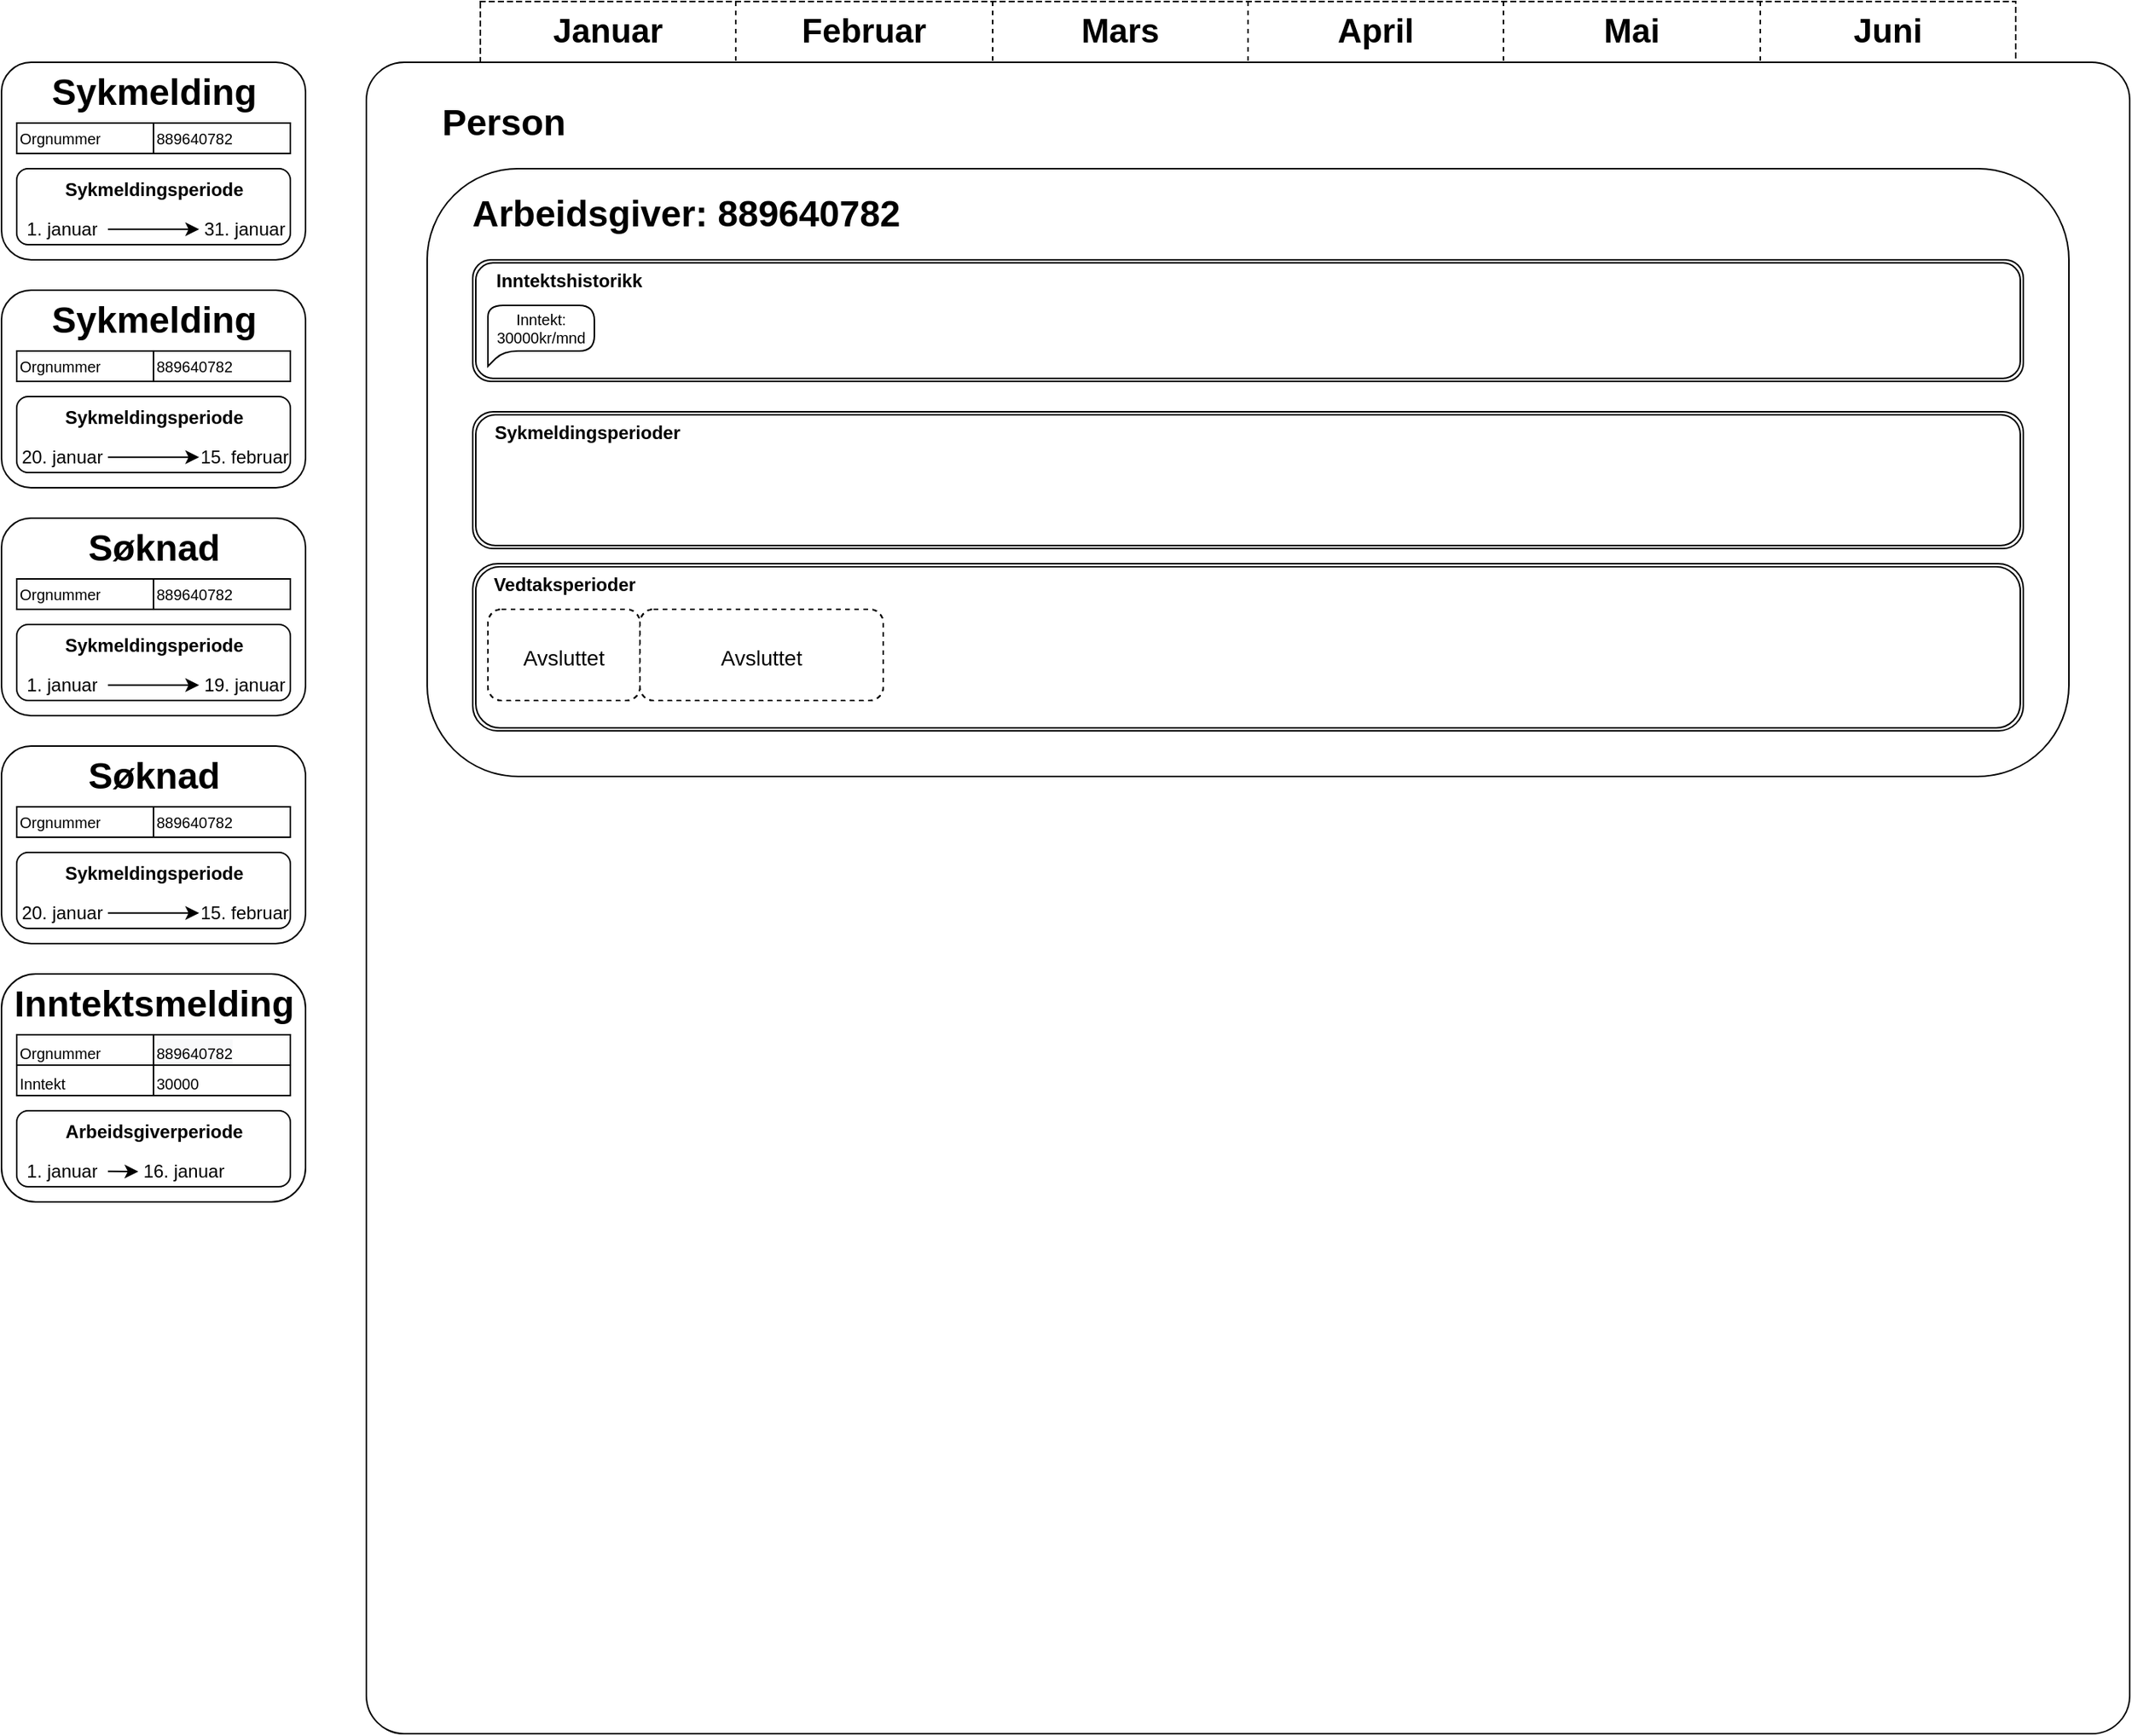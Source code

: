 <mxfile version="16.5.1" type="device" pages="5"><diagram name="HAPPY CASE" id="Gzb-GlXzbSeQMoauiQdd"><mxGraphModel dx="2066" dy="1212" grid="1" gridSize="10" guides="1" tooltips="1" connect="1" arrows="1" fold="1" page="1" pageScale="1" pageWidth="1600" pageHeight="1200" math="0" shadow="0"><root><mxCell id="ZNIkl_r7si1jHob3T5MJ-0"/><mxCell id="ZNIkl_r7si1jHob3T5MJ-1" parent="ZNIkl_r7si1jHob3T5MJ-0"/><mxCell id="ZNIkl_r7si1jHob3T5MJ-2" value="" style="shape=table;startSize=0;container=1;collapsible=0;childLayout=tableLayout;rounded=0;glass=0;dashed=1;fontSize=12;fillColor=none;" parent="ZNIkl_r7si1jHob3T5MJ-1" vertex="1"><mxGeometry x="475" y="40" width="1010" height="1110" as="geometry"/></mxCell><mxCell id="ZNIkl_r7si1jHob3T5MJ-3" value="" style="shape=tableRow;horizontal=0;startSize=0;swimlaneHead=0;swimlaneBody=0;top=0;left=0;bottom=0;right=0;collapsible=0;dropTarget=0;fillColor=none;points=[[0,0.5],[1,0.5]];portConstraint=eastwest;rounded=1;glass=0;dashed=1;fontSize=12;" parent="ZNIkl_r7si1jHob3T5MJ-2" vertex="1"><mxGeometry width="1010" height="40" as="geometry"/></mxCell><mxCell id="ZNIkl_r7si1jHob3T5MJ-4" value="&lt;font style=&quot;font-size: 22px&quot;&gt;&lt;b&gt;Januar&lt;/b&gt;&lt;/font&gt;" style="shape=partialRectangle;html=1;whiteSpace=wrap;connectable=0;overflow=hidden;fillColor=none;top=0;left=0;bottom=0;right=0;pointerEvents=1;rounded=1;glass=0;dashed=1;fontSize=12;" parent="ZNIkl_r7si1jHob3T5MJ-3" vertex="1"><mxGeometry width="168" height="40" as="geometry"><mxRectangle width="168" height="40" as="alternateBounds"/></mxGeometry></mxCell><mxCell id="ZNIkl_r7si1jHob3T5MJ-5" value="&lt;font style=&quot;font-size: 22px&quot;&gt;&lt;b&gt;Februar&lt;/b&gt;&lt;/font&gt;" style="shape=partialRectangle;html=1;whiteSpace=wrap;connectable=0;overflow=hidden;fillColor=none;top=0;left=0;bottom=0;right=0;pointerEvents=1;rounded=1;glass=0;dashed=1;fontSize=12;" parent="ZNIkl_r7si1jHob3T5MJ-3" vertex="1"><mxGeometry x="168" width="169" height="40" as="geometry"><mxRectangle width="169" height="40" as="alternateBounds"/></mxGeometry></mxCell><mxCell id="ZNIkl_r7si1jHob3T5MJ-6" value="&lt;b&gt;&lt;font style=&quot;font-size: 22px&quot;&gt;Mars&lt;/font&gt;&lt;/b&gt;" style="shape=partialRectangle;html=1;whiteSpace=wrap;connectable=0;overflow=hidden;fillColor=none;top=0;left=0;bottom=0;right=0;pointerEvents=1;rounded=1;glass=0;dashed=1;fontSize=12;" parent="ZNIkl_r7si1jHob3T5MJ-3" vertex="1"><mxGeometry x="337" width="168" height="40" as="geometry"><mxRectangle width="168" height="40" as="alternateBounds"/></mxGeometry></mxCell><mxCell id="ZNIkl_r7si1jHob3T5MJ-7" value="&lt;b&gt;&lt;font style=&quot;font-size: 22px&quot;&gt;April&lt;/font&gt;&lt;/b&gt;" style="shape=partialRectangle;html=1;whiteSpace=wrap;connectable=0;overflow=hidden;fillColor=none;top=0;left=0;bottom=0;right=0;pointerEvents=1;rounded=1;glass=0;dashed=1;fontSize=12;" parent="ZNIkl_r7si1jHob3T5MJ-3" vertex="1"><mxGeometry x="505" width="168" height="40" as="geometry"><mxRectangle width="168" height="40" as="alternateBounds"/></mxGeometry></mxCell><mxCell id="ZNIkl_r7si1jHob3T5MJ-8" value="&lt;b&gt;&lt;font style=&quot;font-size: 22px&quot;&gt;Mai&lt;/font&gt;&lt;/b&gt;" style="shape=partialRectangle;html=1;whiteSpace=wrap;connectable=0;overflow=hidden;fillColor=none;top=0;left=0;bottom=0;right=0;pointerEvents=1;rounded=1;glass=0;dashed=1;fontSize=12;" parent="ZNIkl_r7si1jHob3T5MJ-3" vertex="1"><mxGeometry x="673" width="169" height="40" as="geometry"><mxRectangle width="169" height="40" as="alternateBounds"/></mxGeometry></mxCell><mxCell id="ZNIkl_r7si1jHob3T5MJ-9" value="&lt;b&gt;&lt;font style=&quot;font-size: 22px&quot;&gt;Juni&lt;/font&gt;&lt;/b&gt;" style="shape=partialRectangle;html=1;whiteSpace=wrap;connectable=0;overflow=hidden;fillColor=none;top=0;left=0;bottom=0;right=0;pointerEvents=1;rounded=1;glass=0;dashed=1;fontSize=12;" parent="ZNIkl_r7si1jHob3T5MJ-3" vertex="1"><mxGeometry x="842" width="168" height="40" as="geometry"><mxRectangle width="168" height="40" as="alternateBounds"/></mxGeometry></mxCell><mxCell id="ZNIkl_r7si1jHob3T5MJ-10" value="" style="shape=tableRow;horizontal=0;startSize=0;swimlaneHead=0;swimlaneBody=0;top=0;left=0;bottom=0;right=0;collapsible=0;dropTarget=0;fillColor=none;points=[[0,0.5],[1,0.5]];portConstraint=eastwest;rounded=1;glass=0;dashed=1;fontSize=12;" parent="ZNIkl_r7si1jHob3T5MJ-2" vertex="1"><mxGeometry y="40" width="1010" height="1070" as="geometry"/></mxCell><mxCell id="ZNIkl_r7si1jHob3T5MJ-11" value="" style="shape=partialRectangle;html=1;whiteSpace=wrap;connectable=0;overflow=hidden;fillColor=none;top=0;left=0;bottom=0;right=0;pointerEvents=1;rounded=1;glass=0;dashed=1;fontSize=12;" parent="ZNIkl_r7si1jHob3T5MJ-10" vertex="1"><mxGeometry width="168" height="1070" as="geometry"><mxRectangle width="168" height="1070" as="alternateBounds"/></mxGeometry></mxCell><mxCell id="ZNIkl_r7si1jHob3T5MJ-12" value="" style="shape=partialRectangle;html=1;whiteSpace=wrap;connectable=0;overflow=hidden;fillColor=none;top=0;left=0;bottom=0;right=0;pointerEvents=1;rounded=1;glass=0;dashed=1;fontSize=12;" parent="ZNIkl_r7si1jHob3T5MJ-10" vertex="1"><mxGeometry x="168" width="169" height="1070" as="geometry"><mxRectangle width="169" height="1070" as="alternateBounds"/></mxGeometry></mxCell><mxCell id="ZNIkl_r7si1jHob3T5MJ-13" value="" style="shape=partialRectangle;html=1;whiteSpace=wrap;connectable=0;overflow=hidden;fillColor=none;top=0;left=0;bottom=0;right=0;pointerEvents=1;rounded=1;glass=0;dashed=1;fontSize=12;" parent="ZNIkl_r7si1jHob3T5MJ-10" vertex="1"><mxGeometry x="337" width="168" height="1070" as="geometry"><mxRectangle width="168" height="1070" as="alternateBounds"/></mxGeometry></mxCell><mxCell id="ZNIkl_r7si1jHob3T5MJ-14" value="" style="shape=partialRectangle;html=1;whiteSpace=wrap;connectable=0;overflow=hidden;fillColor=none;top=0;left=0;bottom=0;right=0;pointerEvents=1;rounded=1;glass=0;dashed=1;fontSize=12;" parent="ZNIkl_r7si1jHob3T5MJ-10" vertex="1"><mxGeometry x="505" width="168" height="1070" as="geometry"><mxRectangle width="168" height="1070" as="alternateBounds"/></mxGeometry></mxCell><mxCell id="ZNIkl_r7si1jHob3T5MJ-15" value="" style="shape=partialRectangle;html=1;whiteSpace=wrap;connectable=0;overflow=hidden;fillColor=none;top=0;left=0;bottom=0;right=0;pointerEvents=1;rounded=1;glass=0;dashed=1;fontSize=12;" parent="ZNIkl_r7si1jHob3T5MJ-10" vertex="1"><mxGeometry x="673" width="169" height="1070" as="geometry"><mxRectangle width="169" height="1070" as="alternateBounds"/></mxGeometry></mxCell><mxCell id="ZNIkl_r7si1jHob3T5MJ-16" value="" style="shape=partialRectangle;html=1;whiteSpace=wrap;connectable=0;overflow=hidden;fillColor=none;top=0;left=0;bottom=0;right=0;pointerEvents=1;rounded=1;glass=0;dashed=1;fontSize=12;" parent="ZNIkl_r7si1jHob3T5MJ-10" vertex="1"><mxGeometry x="842" width="168" height="1070" as="geometry"><mxRectangle width="168" height="1070" as="alternateBounds"/></mxGeometry></mxCell><mxCell id="ZNIkl_r7si1jHob3T5MJ-17" value="" style="rounded=1;whiteSpace=wrap;html=1;glass=0;absoluteArcSize=1;arcSize=50;" parent="ZNIkl_r7si1jHob3T5MJ-1" vertex="1"><mxGeometry x="400" y="80" width="1160" height="1100" as="geometry"/></mxCell><mxCell id="ZNIkl_r7si1jHob3T5MJ-18" value="Person" style="text;strokeColor=none;fillColor=none;html=1;fontSize=24;fontStyle=1;verticalAlign=middle;align=center;" parent="ZNIkl_r7si1jHob3T5MJ-1" vertex="1"><mxGeometry x="440" y="100" width="100" height="40" as="geometry"/></mxCell><object label="SM - Vedtaksperiode 1 " id="ZNIkl_r7si1jHob3T5MJ-19"><mxCell parent="ZNIkl_r7si1jHob3T5MJ-0"/></object><mxCell id="ZNIkl_r7si1jHob3T5MJ-20" value="" style="rounded=1;whiteSpace=wrap;html=1;fontSize=12;" parent="ZNIkl_r7si1jHob3T5MJ-19" vertex="1"><mxGeometry x="440" y="150" width="1080" height="400" as="geometry"/></mxCell><mxCell id="ZNIkl_r7si1jHob3T5MJ-21" value="Arbeidsgiver:&amp;nbsp;889640782" style="text;strokeColor=none;fillColor=none;html=1;fontSize=24;fontStyle=1;verticalAlign=middle;align=center;" parent="ZNIkl_r7si1jHob3T5MJ-19" vertex="1"><mxGeometry x="460" y="160" width="300" height="40" as="geometry"/></mxCell><mxCell id="ZNIkl_r7si1jHob3T5MJ-22" value="" style="shape=ext;double=1;rounded=1;whiteSpace=wrap;html=1;glass=0;fontSize=12;" parent="ZNIkl_r7si1jHob3T5MJ-19" vertex="1"><mxGeometry x="470" y="310" width="1020" height="90" as="geometry"/></mxCell><mxCell id="ZNIkl_r7si1jHob3T5MJ-23" value="&lt;font style=&quot;font-size: 12px&quot;&gt;Sykmeldingsperioder&lt;/font&gt;" style="text;strokeColor=none;fillColor=none;html=1;fontSize=24;fontStyle=1;verticalAlign=middle;align=center;rounded=0;glass=0;" parent="ZNIkl_r7si1jHob3T5MJ-19" vertex="1"><mxGeometry x="480" y="300" width="130" height="40" as="geometry"/></mxCell><mxCell id="ZNIkl_r7si1jHob3T5MJ-24" value="" style="rounded=1;whiteSpace=wrap;html=1;glass=0;dashed=1;fontSize=22;fillColor=none;" parent="ZNIkl_r7si1jHob3T5MJ-19" vertex="1"><mxGeometry x="480" y="340" width="160" height="40" as="geometry"/></mxCell><mxCell id="ZNIkl_r7si1jHob3T5MJ-25" value="" style="rounded=1;whiteSpace=wrap;html=1;align=left;" parent="ZNIkl_r7si1jHob3T5MJ-19" vertex="1"><mxGeometry x="160" y="80" width="200" height="130" as="geometry"/></mxCell><mxCell id="ZNIkl_r7si1jHob3T5MJ-26" value="" style="rounded=1;whiteSpace=wrap;html=1;" parent="ZNIkl_r7si1jHob3T5MJ-19" vertex="1"><mxGeometry x="170" y="150" width="180" height="50" as="geometry"/></mxCell><mxCell id="ZNIkl_r7si1jHob3T5MJ-27" value="&lt;font style=&quot;font-size: 12px&quot;&gt;Sykmeldingsperiode&lt;/font&gt;" style="text;strokeColor=none;fillColor=none;html=1;fontSize=24;fontStyle=1;verticalAlign=middle;align=center;" parent="ZNIkl_r7si1jHob3T5MJ-19" vertex="1"><mxGeometry x="210" y="140" width="100" height="40" as="geometry"/></mxCell><UserObject label="1. januar" placeholders="1" name="Variable" id="ZNIkl_r7si1jHob3T5MJ-28"><mxCell style="text;html=1;strokeColor=none;fillColor=none;align=center;verticalAlign=middle;whiteSpace=wrap;overflow=hidden;fontSize=12;" parent="ZNIkl_r7si1jHob3T5MJ-19" vertex="1"><mxGeometry x="160" y="180" width="80" height="20" as="geometry"/></mxCell></UserObject><mxCell id="ZNIkl_r7si1jHob3T5MJ-29" value="Sykmelding" style="text;strokeColor=none;fillColor=none;html=1;fontSize=24;fontStyle=1;verticalAlign=middle;align=center;" parent="ZNIkl_r7si1jHob3T5MJ-19" vertex="1"><mxGeometry x="210" y="80" width="100" height="40" as="geometry"/></mxCell><UserObject label="31. januar" placeholders="1" name="Variable" id="ZNIkl_r7si1jHob3T5MJ-30"><mxCell style="text;html=1;strokeColor=none;fillColor=none;align=center;verticalAlign=middle;whiteSpace=wrap;overflow=hidden;fontSize=12;" parent="ZNIkl_r7si1jHob3T5MJ-19" vertex="1"><mxGeometry x="280" y="180" width="80" height="20" as="geometry"/></mxCell></UserObject><mxCell id="ZNIkl_r7si1jHob3T5MJ-31" value="" style="endArrow=classic;html=1;rounded=0;fontSize=12;" parent="ZNIkl_r7si1jHob3T5MJ-19" edge="1"><mxGeometry relative="1" as="geometry"><mxPoint x="230" y="189.89" as="sourcePoint"/><mxPoint x="290" y="189.89" as="targetPoint"/></mxGeometry></mxCell><mxCell id="ZNIkl_r7si1jHob3T5MJ-32" value="" style="shape=table;startSize=0;container=1;collapsible=0;childLayout=tableLayout;rounded=1;glass=0;fontSize=10;fillColor=none;" parent="ZNIkl_r7si1jHob3T5MJ-19" vertex="1"><mxGeometry x="170" y="120" width="180" height="20" as="geometry"/></mxCell><mxCell id="ZNIkl_r7si1jHob3T5MJ-33" value="" style="shape=tableRow;horizontal=0;startSize=0;swimlaneHead=0;swimlaneBody=0;top=0;left=0;bottom=0;right=0;collapsible=0;dropTarget=0;fillColor=none;points=[[0,0.5],[1,0.5]];portConstraint=eastwest;rounded=1;glass=0;fontSize=10;" parent="ZNIkl_r7si1jHob3T5MJ-32" vertex="1"><mxGeometry width="180" height="20" as="geometry"/></mxCell><mxCell id="ZNIkl_r7si1jHob3T5MJ-34" value="&lt;div&gt;&lt;span&gt;Orgnummer&lt;/span&gt;&lt;/div&gt;" style="shape=partialRectangle;html=1;whiteSpace=wrap;connectable=0;overflow=hidden;fillColor=none;top=0;left=0;bottom=0;right=0;pointerEvents=1;rounded=1;glass=0;fontSize=10;align=left;" parent="ZNIkl_r7si1jHob3T5MJ-33" vertex="1"><mxGeometry width="90" height="20" as="geometry"><mxRectangle width="90" height="20" as="alternateBounds"/></mxGeometry></mxCell><mxCell id="ZNIkl_r7si1jHob3T5MJ-35" value="&lt;span style=&quot;font-family: &amp;#34;helvetica&amp;#34;&quot;&gt;889640782&lt;/span&gt;" style="shape=partialRectangle;html=1;whiteSpace=wrap;connectable=0;overflow=hidden;fillColor=none;top=0;left=0;bottom=0;right=0;pointerEvents=1;rounded=1;glass=0;fontSize=10;align=left;" parent="ZNIkl_r7si1jHob3T5MJ-33" vertex="1"><mxGeometry x="90" width="90" height="20" as="geometry"><mxRectangle width="90" height="20" as="alternateBounds"/></mxGeometry></mxCell><mxCell id="ZNIkl_r7si1jHob3T5MJ-36" value="SM - Vedtaksperiode 2 " parent="ZNIkl_r7si1jHob3T5MJ-0"/><mxCell id="ZNIkl_r7si1jHob3T5MJ-37" value="" style="rounded=1;whiteSpace=wrap;html=1;align=left;" parent="ZNIkl_r7si1jHob3T5MJ-36" vertex="1"><mxGeometry x="160" y="230" width="200" height="130" as="geometry"/></mxCell><mxCell id="ZNIkl_r7si1jHob3T5MJ-38" value="" style="rounded=1;whiteSpace=wrap;html=1;" parent="ZNIkl_r7si1jHob3T5MJ-36" vertex="1"><mxGeometry x="170" y="300" width="180" height="50" as="geometry"/></mxCell><mxCell id="ZNIkl_r7si1jHob3T5MJ-39" value="&lt;font style=&quot;font-size: 12px&quot;&gt;Sykmeldingsperiode&lt;/font&gt;" style="text;strokeColor=none;fillColor=none;html=1;fontSize=24;fontStyle=1;verticalAlign=middle;align=center;" parent="ZNIkl_r7si1jHob3T5MJ-36" vertex="1"><mxGeometry x="210" y="290" width="100" height="40" as="geometry"/></mxCell><UserObject label="20. januar" placeholders="1" name="Variable" id="ZNIkl_r7si1jHob3T5MJ-40"><mxCell style="text;html=1;strokeColor=none;fillColor=none;align=center;verticalAlign=middle;whiteSpace=wrap;overflow=hidden;fontSize=12;" parent="ZNIkl_r7si1jHob3T5MJ-36" vertex="1"><mxGeometry x="160" y="330" width="80" height="20" as="geometry"/></mxCell></UserObject><mxCell id="ZNIkl_r7si1jHob3T5MJ-41" value="Sykmelding" style="text;strokeColor=none;fillColor=none;html=1;fontSize=24;fontStyle=1;verticalAlign=middle;align=center;" parent="ZNIkl_r7si1jHob3T5MJ-36" vertex="1"><mxGeometry x="210" y="230" width="100" height="40" as="geometry"/></mxCell><UserObject label="15. februar" placeholders="1" name="Variable" id="ZNIkl_r7si1jHob3T5MJ-42"><mxCell style="text;html=1;strokeColor=none;fillColor=none;align=center;verticalAlign=middle;whiteSpace=wrap;overflow=hidden;fontSize=12;" parent="ZNIkl_r7si1jHob3T5MJ-36" vertex="1"><mxGeometry x="280" y="330" width="80" height="20" as="geometry"/></mxCell></UserObject><mxCell id="ZNIkl_r7si1jHob3T5MJ-43" value="" style="endArrow=classic;html=1;rounded=0;fontSize=12;" parent="ZNIkl_r7si1jHob3T5MJ-36" edge="1"><mxGeometry relative="1" as="geometry"><mxPoint x="230" y="339.89" as="sourcePoint"/><mxPoint x="290" y="339.89" as="targetPoint"/></mxGeometry></mxCell><mxCell id="ZNIkl_r7si1jHob3T5MJ-44" value="" style="shape=table;startSize=0;container=1;collapsible=0;childLayout=tableLayout;rounded=1;glass=0;fontSize=10;fillColor=none;" parent="ZNIkl_r7si1jHob3T5MJ-36" vertex="1"><mxGeometry x="170" y="270" width="180" height="20" as="geometry"/></mxCell><mxCell id="ZNIkl_r7si1jHob3T5MJ-45" value="" style="shape=tableRow;horizontal=0;startSize=0;swimlaneHead=0;swimlaneBody=0;top=0;left=0;bottom=0;right=0;collapsible=0;dropTarget=0;fillColor=none;points=[[0,0.5],[1,0.5]];portConstraint=eastwest;rounded=1;glass=0;fontSize=10;" parent="ZNIkl_r7si1jHob3T5MJ-44" vertex="1"><mxGeometry width="180" height="20" as="geometry"/></mxCell><mxCell id="ZNIkl_r7si1jHob3T5MJ-46" value="&lt;div&gt;&lt;span&gt;Orgnummer&lt;/span&gt;&lt;/div&gt;" style="shape=partialRectangle;html=1;whiteSpace=wrap;connectable=0;overflow=hidden;fillColor=none;top=0;left=0;bottom=0;right=0;pointerEvents=1;rounded=1;glass=0;fontSize=10;align=left;" parent="ZNIkl_r7si1jHob3T5MJ-45" vertex="1"><mxGeometry width="90" height="20" as="geometry"><mxRectangle width="90" height="20" as="alternateBounds"/></mxGeometry></mxCell><mxCell id="ZNIkl_r7si1jHob3T5MJ-47" value="&lt;span style=&quot;font-family: &amp;#34;helvetica&amp;#34;&quot;&gt;889640782&lt;/span&gt;" style="shape=partialRectangle;html=1;whiteSpace=wrap;connectable=0;overflow=hidden;fillColor=none;top=0;left=0;bottom=0;right=0;pointerEvents=1;rounded=1;glass=0;fontSize=10;align=left;" parent="ZNIkl_r7si1jHob3T5MJ-45" vertex="1"><mxGeometry x="90" width="90" height="20" as="geometry"><mxRectangle width="90" height="20" as="alternateBounds"/></mxGeometry></mxCell><mxCell id="ZNIkl_r7si1jHob3T5MJ-114" value="" style="rounded=1;whiteSpace=wrap;html=1;glass=0;dashed=1;fontSize=22;" parent="ZNIkl_r7si1jHob3T5MJ-36" vertex="1"><mxGeometry x="480" y="340" width="250" height="40" as="geometry"/></mxCell><object label="Søknad - Vedtaksperiode 1" id="ZNIkl_r7si1jHob3T5MJ-49"><mxCell parent="ZNIkl_r7si1jHob3T5MJ-0"/></object><mxCell id="ZNIkl_r7si1jHob3T5MJ-50" value="" style="shape=ext;double=1;rounded=1;whiteSpace=wrap;html=1;glass=0;fontSize=12;" parent="ZNIkl_r7si1jHob3T5MJ-49" vertex="1"><mxGeometry x="470" y="410" width="1020" height="110" as="geometry"/></mxCell><mxCell id="ZNIkl_r7si1jHob3T5MJ-51" value="&lt;font style=&quot;font-size: 12px&quot;&gt;Vedtaksperioder&lt;/font&gt;" style="text;strokeColor=none;fillColor=none;html=1;fontSize=24;fontStyle=1;verticalAlign=middle;align=center;rounded=0;glass=0;" parent="ZNIkl_r7si1jHob3T5MJ-49" vertex="1"><mxGeometry x="480" y="400" width="100" height="40" as="geometry"/></mxCell><mxCell id="ZNIkl_r7si1jHob3T5MJ-52" value="&lt;span style=&quot;font-size: 14px&quot;&gt;Avventer IM&lt;/span&gt;" style="rounded=1;whiteSpace=wrap;html=1;glass=0;dashed=1;fontSize=22;fillColor=none;" parent="ZNIkl_r7si1jHob3T5MJ-49" vertex="1"><mxGeometry x="480" y="440" width="100" height="60" as="geometry"/></mxCell><mxCell id="ZNIkl_r7si1jHob3T5MJ-53" value="" style="rounded=0;whiteSpace=wrap;html=1;labelBackgroundColor=#FFFFFF;strokeColor=none;" parent="ZNIkl_r7si1jHob3T5MJ-49" vertex="1"><mxGeometry x="479" y="331" width="301" height="59" as="geometry"/></mxCell><mxCell id="ZNIkl_r7si1jHob3T5MJ-54" value="" style="rounded=1;whiteSpace=wrap;html=1;align=left;" parent="ZNIkl_r7si1jHob3T5MJ-49" vertex="1"><mxGeometry x="160" y="380" width="200" height="130" as="geometry"/></mxCell><mxCell id="ZNIkl_r7si1jHob3T5MJ-55" value="" style="rounded=1;whiteSpace=wrap;html=1;" parent="ZNIkl_r7si1jHob3T5MJ-49" vertex="1"><mxGeometry x="170" y="450" width="180" height="50" as="geometry"/></mxCell><mxCell id="ZNIkl_r7si1jHob3T5MJ-56" value="&lt;font style=&quot;font-size: 12px&quot;&gt;Sykmeldingsperiode&lt;/font&gt;" style="text;strokeColor=none;fillColor=none;html=1;fontSize=24;fontStyle=1;verticalAlign=middle;align=center;" parent="ZNIkl_r7si1jHob3T5MJ-49" vertex="1"><mxGeometry x="210" y="440" width="100" height="40" as="geometry"/></mxCell><UserObject label="1. januar" placeholders="1" name="Variable" id="ZNIkl_r7si1jHob3T5MJ-57"><mxCell style="text;html=1;strokeColor=none;fillColor=none;align=center;verticalAlign=middle;whiteSpace=wrap;overflow=hidden;fontSize=12;" parent="ZNIkl_r7si1jHob3T5MJ-49" vertex="1"><mxGeometry x="160" y="480" width="80" height="20" as="geometry"/></mxCell></UserObject><mxCell id="ZNIkl_r7si1jHob3T5MJ-58" value="Søknad" style="text;strokeColor=none;fillColor=none;html=1;fontSize=24;fontStyle=1;verticalAlign=middle;align=center;" parent="ZNIkl_r7si1jHob3T5MJ-49" vertex="1"><mxGeometry x="210" y="380" width="100" height="40" as="geometry"/></mxCell><UserObject label="19. januar" placeholders="1" name="Variable" id="ZNIkl_r7si1jHob3T5MJ-59"><mxCell style="text;html=1;strokeColor=none;fillColor=none;align=center;verticalAlign=middle;whiteSpace=wrap;overflow=hidden;fontSize=12;" parent="ZNIkl_r7si1jHob3T5MJ-49" vertex="1"><mxGeometry x="280" y="480" width="80" height="20" as="geometry"/></mxCell></UserObject><mxCell id="ZNIkl_r7si1jHob3T5MJ-60" value="" style="endArrow=classic;html=1;rounded=0;fontSize=12;" parent="ZNIkl_r7si1jHob3T5MJ-49" edge="1"><mxGeometry relative="1" as="geometry"><mxPoint x="230" y="489.89" as="sourcePoint"/><mxPoint x="290" y="489.89" as="targetPoint"/></mxGeometry></mxCell><mxCell id="ZNIkl_r7si1jHob3T5MJ-61" value="" style="shape=table;startSize=0;container=1;collapsible=0;childLayout=tableLayout;rounded=1;glass=0;fontSize=10;fillColor=none;" parent="ZNIkl_r7si1jHob3T5MJ-49" vertex="1"><mxGeometry x="170" y="420" width="180" height="20" as="geometry"/></mxCell><mxCell id="ZNIkl_r7si1jHob3T5MJ-62" value="" style="shape=tableRow;horizontal=0;startSize=0;swimlaneHead=0;swimlaneBody=0;top=0;left=0;bottom=0;right=0;collapsible=0;dropTarget=0;fillColor=none;points=[[0,0.5],[1,0.5]];portConstraint=eastwest;rounded=1;glass=0;fontSize=10;" parent="ZNIkl_r7si1jHob3T5MJ-61" vertex="1"><mxGeometry width="180" height="20" as="geometry"/></mxCell><mxCell id="ZNIkl_r7si1jHob3T5MJ-63" value="&lt;div&gt;&lt;span&gt;Orgnummer&lt;/span&gt;&lt;/div&gt;" style="shape=partialRectangle;html=1;whiteSpace=wrap;connectable=0;overflow=hidden;fillColor=none;top=0;left=0;bottom=0;right=0;pointerEvents=1;rounded=1;glass=0;fontSize=10;align=left;" parent="ZNIkl_r7si1jHob3T5MJ-62" vertex="1"><mxGeometry width="90" height="20" as="geometry"><mxRectangle width="90" height="20" as="alternateBounds"/></mxGeometry></mxCell><mxCell id="ZNIkl_r7si1jHob3T5MJ-64" value="&lt;span style=&quot;font-family: &amp;#34;helvetica&amp;#34;&quot;&gt;889640782&lt;/span&gt;" style="shape=partialRectangle;html=1;whiteSpace=wrap;connectable=0;overflow=hidden;fillColor=none;top=0;left=0;bottom=0;right=0;pointerEvents=1;rounded=1;glass=0;fontSize=10;align=left;" parent="ZNIkl_r7si1jHob3T5MJ-62" vertex="1"><mxGeometry x="90" width="90" height="20" as="geometry"><mxRectangle width="90" height="20" as="alternateBounds"/></mxGeometry></mxCell><mxCell id="ZNIkl_r7si1jHob3T5MJ-118" value="" style="rounded=1;whiteSpace=wrap;html=1;glass=0;dashed=1;fontSize=22;" parent="ZNIkl_r7si1jHob3T5MJ-49" vertex="1"><mxGeometry x="580" y="341" width="150" height="40" as="geometry"/></mxCell><mxCell id="ZNIkl_r7si1jHob3T5MJ-65" value="Søknad - Vedtaksperiode 2" parent="ZNIkl_r7si1jHob3T5MJ-0"/><mxCell id="ZNIkl_r7si1jHob3T5MJ-66" value="" style="rounded=1;whiteSpace=wrap;html=1;align=left;" parent="ZNIkl_r7si1jHob3T5MJ-65" vertex="1"><mxGeometry x="160" y="530" width="200" height="130" as="geometry"/></mxCell><mxCell id="ZNIkl_r7si1jHob3T5MJ-67" value="" style="rounded=1;whiteSpace=wrap;html=1;" parent="ZNIkl_r7si1jHob3T5MJ-65" vertex="1"><mxGeometry x="170" y="600" width="180" height="50" as="geometry"/></mxCell><mxCell id="ZNIkl_r7si1jHob3T5MJ-68" value="&lt;font style=&quot;font-size: 12px&quot;&gt;Sykmeldingsperiode&lt;/font&gt;" style="text;strokeColor=none;fillColor=none;html=1;fontSize=24;fontStyle=1;verticalAlign=middle;align=center;" parent="ZNIkl_r7si1jHob3T5MJ-65" vertex="1"><mxGeometry x="210" y="590" width="100" height="40" as="geometry"/></mxCell><UserObject label="20. januar" placeholders="1" name="Variable" id="ZNIkl_r7si1jHob3T5MJ-69"><mxCell style="text;html=1;strokeColor=none;fillColor=none;align=center;verticalAlign=middle;whiteSpace=wrap;overflow=hidden;fontSize=12;" parent="ZNIkl_r7si1jHob3T5MJ-65" vertex="1"><mxGeometry x="160" y="630" width="80" height="20" as="geometry"/></mxCell></UserObject><mxCell id="ZNIkl_r7si1jHob3T5MJ-70" value="Søknad" style="text;strokeColor=none;fillColor=none;html=1;fontSize=24;fontStyle=1;verticalAlign=middle;align=center;" parent="ZNIkl_r7si1jHob3T5MJ-65" vertex="1"><mxGeometry x="210" y="530" width="100" height="40" as="geometry"/></mxCell><UserObject label="15. februar" placeholders="1" name="Variable" id="ZNIkl_r7si1jHob3T5MJ-71"><mxCell style="text;html=1;strokeColor=none;fillColor=none;align=center;verticalAlign=middle;whiteSpace=wrap;overflow=hidden;fontSize=12;" parent="ZNIkl_r7si1jHob3T5MJ-65" vertex="1"><mxGeometry x="280" y="630" width="80" height="20" as="geometry"/></mxCell></UserObject><mxCell id="ZNIkl_r7si1jHob3T5MJ-72" value="" style="endArrow=classic;html=1;rounded=0;fontSize=12;" parent="ZNIkl_r7si1jHob3T5MJ-65" edge="1"><mxGeometry relative="1" as="geometry"><mxPoint x="230" y="639.89" as="sourcePoint"/><mxPoint x="290" y="639.89" as="targetPoint"/></mxGeometry></mxCell><mxCell id="ZNIkl_r7si1jHob3T5MJ-73" value="" style="shape=table;startSize=0;container=1;collapsible=0;childLayout=tableLayout;rounded=1;glass=0;fontSize=10;fillColor=none;" parent="ZNIkl_r7si1jHob3T5MJ-65" vertex="1"><mxGeometry x="170" y="570" width="180" height="20" as="geometry"/></mxCell><mxCell id="ZNIkl_r7si1jHob3T5MJ-74" value="" style="shape=tableRow;horizontal=0;startSize=0;swimlaneHead=0;swimlaneBody=0;top=0;left=0;bottom=0;right=0;collapsible=0;dropTarget=0;fillColor=none;points=[[0,0.5],[1,0.5]];portConstraint=eastwest;rounded=1;glass=0;fontSize=10;" parent="ZNIkl_r7si1jHob3T5MJ-73" vertex="1"><mxGeometry width="180" height="20" as="geometry"/></mxCell><mxCell id="ZNIkl_r7si1jHob3T5MJ-75" value="&lt;div&gt;&lt;span&gt;Orgnummer&lt;/span&gt;&lt;/div&gt;" style="shape=partialRectangle;html=1;whiteSpace=wrap;connectable=0;overflow=hidden;fillColor=none;top=0;left=0;bottom=0;right=0;pointerEvents=1;rounded=1;glass=0;fontSize=10;align=left;" parent="ZNIkl_r7si1jHob3T5MJ-74" vertex="1"><mxGeometry width="90" height="20" as="geometry"><mxRectangle width="90" height="20" as="alternateBounds"/></mxGeometry></mxCell><mxCell id="ZNIkl_r7si1jHob3T5MJ-76" value="&lt;span style=&quot;font-family: &amp;#34;helvetica&amp;#34;&quot;&gt;889640782&lt;/span&gt;" style="shape=partialRectangle;html=1;whiteSpace=wrap;connectable=0;overflow=hidden;fillColor=none;top=0;left=0;bottom=0;right=0;pointerEvents=1;rounded=1;glass=0;fontSize=10;align=left;" parent="ZNIkl_r7si1jHob3T5MJ-74" vertex="1"><mxGeometry x="90" width="90" height="20" as="geometry"><mxRectangle width="90" height="20" as="alternateBounds"/></mxGeometry></mxCell><mxCell id="ZNIkl_r7si1jHob3T5MJ-77" value="&lt;font style=&quot;font-size: 14px&quot;&gt;Avventer IM&lt;/font&gt;" style="rounded=1;whiteSpace=wrap;html=1;glass=0;dashed=1;fontSize=22;fillColor=none;" parent="ZNIkl_r7si1jHob3T5MJ-65" vertex="1"><mxGeometry x="580" y="440" width="160" height="60" as="geometry"/></mxCell><mxCell id="ZNIkl_r7si1jHob3T5MJ-78" value="" style="rounded=0;whiteSpace=wrap;html=1;labelBackgroundColor=#FFFFFF;strokeColor=none;" parent="ZNIkl_r7si1jHob3T5MJ-65" vertex="1"><mxGeometry x="550" y="340" width="301" height="50" as="geometry"/></mxCell><object label="Inntektsmelding - Vedtaksperiode 1" id="ZNIkl_r7si1jHob3T5MJ-79"><mxCell parent="ZNIkl_r7si1jHob3T5MJ-0"/></object><mxCell id="ZNIkl_r7si1jHob3T5MJ-80" value="&lt;font style=&quot;font-size: 14px&quot;&gt;Avventer Uferdig&lt;/font&gt;" style="rounded=1;whiteSpace=wrap;html=1;glass=0;dashed=1;fontSize=22;" parent="ZNIkl_r7si1jHob3T5MJ-79" vertex="1"><mxGeometry x="480" y="440" width="100" height="60" as="geometry"/></mxCell><mxCell id="ZNIkl_r7si1jHob3T5MJ-81" value="" style="shape=ext;double=1;rounded=1;whiteSpace=wrap;html=1;glass=0;fontSize=14;fillColor=none;" parent="ZNIkl_r7si1jHob3T5MJ-79" vertex="1"><mxGeometry x="470" y="210" width="1020" height="80" as="geometry"/></mxCell><mxCell id="ZNIkl_r7si1jHob3T5MJ-82" value="&lt;span style=&quot;font-size: 12px&quot;&gt;Inntektshistorikk&lt;/span&gt;" style="text;strokeColor=none;fillColor=none;html=1;fontSize=24;fontStyle=1;verticalAlign=middle;align=center;rounded=0;glass=0;" parent="ZNIkl_r7si1jHob3T5MJ-79" vertex="1"><mxGeometry x="480" y="200" width="105" height="40" as="geometry"/></mxCell><mxCell id="ZNIkl_r7si1jHob3T5MJ-83" value="Inntekt: 30000kr/mnd" style="shape=callout;whiteSpace=wrap;html=1;perimeter=calloutPerimeter;rounded=1;glass=0;fontSize=10;fillColor=none;position2=0;size=10;position=0;base=10;" parent="ZNIkl_r7si1jHob3T5MJ-79" vertex="1"><mxGeometry x="480" y="240" width="70" height="40" as="geometry"/></mxCell><mxCell id="ZNIkl_r7si1jHob3T5MJ-84" value="" style="rounded=1;whiteSpace=wrap;html=1;align=left;" parent="ZNIkl_r7si1jHob3T5MJ-79" vertex="1"><mxGeometry x="160" y="680" width="200" height="150" as="geometry"/></mxCell><mxCell id="ZNIkl_r7si1jHob3T5MJ-85" value="" style="rounded=1;whiteSpace=wrap;html=1;" parent="ZNIkl_r7si1jHob3T5MJ-79" vertex="1"><mxGeometry x="170" y="770" width="180" height="50" as="geometry"/></mxCell><mxCell id="ZNIkl_r7si1jHob3T5MJ-86" value="&lt;font style=&quot;font-size: 12px&quot;&gt;Arbeidsgiverperiode&lt;/font&gt;" style="text;strokeColor=none;fillColor=none;html=1;fontSize=24;fontStyle=1;verticalAlign=middle;align=center;" parent="ZNIkl_r7si1jHob3T5MJ-79" vertex="1"><mxGeometry x="210" y="760" width="100" height="40" as="geometry"/></mxCell><UserObject label="1. januar" placeholders="1" name="Variable" id="ZNIkl_r7si1jHob3T5MJ-87"><mxCell style="text;html=1;strokeColor=none;fillColor=none;align=center;verticalAlign=middle;whiteSpace=wrap;overflow=hidden;fontSize=12;" parent="ZNIkl_r7si1jHob3T5MJ-79" vertex="1"><mxGeometry x="160" y="800" width="80" height="20" as="geometry"/></mxCell></UserObject><mxCell id="ZNIkl_r7si1jHob3T5MJ-88" value="Inntektsmelding" style="text;strokeColor=none;fillColor=none;html=1;fontSize=24;fontStyle=1;verticalAlign=middle;align=center;" parent="ZNIkl_r7si1jHob3T5MJ-79" vertex="1"><mxGeometry x="210" y="680" width="100" height="40" as="geometry"/></mxCell><UserObject label="16. januar" placeholders="1" name="Variable" id="ZNIkl_r7si1jHob3T5MJ-89"><mxCell style="text;html=1;strokeColor=none;fillColor=none;align=center;verticalAlign=middle;whiteSpace=wrap;overflow=hidden;fontSize=12;" parent="ZNIkl_r7si1jHob3T5MJ-79" vertex="1"><mxGeometry x="240" y="800" width="80" height="20" as="geometry"/></mxCell></UserObject><mxCell id="ZNIkl_r7si1jHob3T5MJ-90" value="" style="endArrow=classic;html=1;rounded=0;fontSize=12;" parent="ZNIkl_r7si1jHob3T5MJ-79" edge="1"><mxGeometry relative="1" as="geometry"><mxPoint x="230" y="809.89" as="sourcePoint"/><mxPoint x="250" y="810" as="targetPoint"/></mxGeometry></mxCell><mxCell id="ZNIkl_r7si1jHob3T5MJ-91" value="" style="shape=table;startSize=0;container=1;collapsible=0;childLayout=tableLayout;rounded=1;glass=0;fontSize=14;fillColor=none;" parent="ZNIkl_r7si1jHob3T5MJ-79" vertex="1"><mxGeometry x="170" y="720" width="180" height="40" as="geometry"/></mxCell><mxCell id="ZNIkl_r7si1jHob3T5MJ-92" value="" style="shape=tableRow;horizontal=0;startSize=0;swimlaneHead=0;swimlaneBody=0;top=0;left=0;bottom=0;right=0;collapsible=0;dropTarget=0;fillColor=none;points=[[0,0.5],[1,0.5]];portConstraint=eastwest;rounded=1;glass=0;fontSize=14;" parent="ZNIkl_r7si1jHob3T5MJ-91" vertex="1"><mxGeometry width="180" height="20" as="geometry"/></mxCell><mxCell id="ZNIkl_r7si1jHob3T5MJ-93" value="&lt;font style=&quot;font-size: 10px&quot;&gt;Orgnummer&lt;span style=&quot;white-space: pre&quot;&gt;&#9;&lt;/span&gt;&lt;span style=&quot;white-space: pre&quot;&gt;&#9;&lt;/span&gt;&lt;/font&gt;" style="shape=partialRectangle;html=1;whiteSpace=wrap;connectable=0;overflow=hidden;fillColor=none;top=0;left=0;bottom=0;right=0;pointerEvents=1;rounded=1;glass=0;fontSize=14;align=left;" parent="ZNIkl_r7si1jHob3T5MJ-92" vertex="1"><mxGeometry width="90" height="20" as="geometry"><mxRectangle width="90" height="20" as="alternateBounds"/></mxGeometry></mxCell><mxCell id="ZNIkl_r7si1jHob3T5MJ-94" value="&lt;span style=&quot;color: rgb(0 , 0 , 0) ; font-family: &amp;#34;helvetica&amp;#34; ; font-style: normal ; font-weight: 400 ; letter-spacing: normal ; text-indent: 0px ; text-transform: none ; word-spacing: 0px ; background-color: rgb(248 , 249 , 250) ; display: inline ; float: none&quot;&gt;&lt;font style=&quot;font-size: 10px&quot;&gt;889640782&lt;/font&gt;&lt;/span&gt;" style="shape=partialRectangle;html=1;whiteSpace=wrap;connectable=0;overflow=hidden;fillColor=none;top=0;left=0;bottom=0;right=0;pointerEvents=1;rounded=1;glass=0;fontSize=14;align=left;" parent="ZNIkl_r7si1jHob3T5MJ-92" vertex="1"><mxGeometry x="90" width="90" height="20" as="geometry"><mxRectangle width="90" height="20" as="alternateBounds"/></mxGeometry></mxCell><mxCell id="ZNIkl_r7si1jHob3T5MJ-95" value="" style="shape=tableRow;horizontal=0;startSize=0;swimlaneHead=0;swimlaneBody=0;top=0;left=0;bottom=0;right=0;collapsible=0;dropTarget=0;fillColor=none;points=[[0,0.5],[1,0.5]];portConstraint=eastwest;rounded=1;glass=0;fontSize=14;" parent="ZNIkl_r7si1jHob3T5MJ-91" vertex="1"><mxGeometry y="20" width="180" height="20" as="geometry"/></mxCell><mxCell id="ZNIkl_r7si1jHob3T5MJ-96" value="&lt;font style=&quot;font-size: 10px&quot;&gt;Inntekt&lt;/font&gt;" style="shape=partialRectangle;html=1;whiteSpace=wrap;connectable=0;overflow=hidden;fillColor=none;top=0;left=0;bottom=0;right=0;pointerEvents=1;rounded=1;glass=0;fontSize=14;align=left;" parent="ZNIkl_r7si1jHob3T5MJ-95" vertex="1"><mxGeometry width="90" height="20" as="geometry"><mxRectangle width="90" height="20" as="alternateBounds"/></mxGeometry></mxCell><mxCell id="ZNIkl_r7si1jHob3T5MJ-97" value="&lt;font style=&quot;font-size: 10px&quot;&gt;30000&lt;/font&gt;" style="shape=partialRectangle;html=1;whiteSpace=wrap;connectable=0;overflow=hidden;fillColor=none;top=0;left=0;bottom=0;right=0;pointerEvents=1;rounded=1;glass=0;fontSize=14;align=left;" parent="ZNIkl_r7si1jHob3T5MJ-95" vertex="1"><mxGeometry x="90" width="90" height="20" as="geometry"><mxRectangle width="90" height="20" as="alternateBounds"/></mxGeometry></mxCell><mxCell id="ZNIkl_r7si1jHob3T5MJ-98" value="&lt;font style=&quot;font-size: 14px&quot;&gt;Avventer Uferdig&lt;/font&gt;" style="rounded=1;whiteSpace=wrap;html=1;glass=0;dashed=1;fontSize=22;" parent="ZNIkl_r7si1jHob3T5MJ-79" vertex="1"><mxGeometry x="580" y="440" width="160" height="60" as="geometry"/></mxCell><object label="Gjenoppta behandling 1" id="ZNIkl_r7si1jHob3T5MJ-99"><mxCell parent="ZNIkl_r7si1jHob3T5MJ-0" visible="0"/></object><mxCell id="ZNIkl_r7si1jHob3T5MJ-100" value="" style="rounded=0;whiteSpace=wrap;html=1;labelBackgroundColor=#FFFFFF;dashed=1;fillColor=#009900;fillOpacity=50;" parent="ZNIkl_r7si1jHob3T5MJ-99" vertex="1"><mxGeometry x="430" y="140" width="1100" height="420" as="geometry"/></mxCell><mxCell id="ZNIkl_r7si1jHob3T5MJ-101" value="Avventer Godkjenning - Vedtaksperiode 1" parent="ZNIkl_r7si1jHob3T5MJ-0"/><mxCell id="ZNIkl_r7si1jHob3T5MJ-102" value="&lt;span style=&quot;font-size: 13px ; line-height: 0&quot;&gt;Avventer&lt;br&gt;Godkjenning&lt;br&gt;&lt;/span&gt;" style="rounded=1;whiteSpace=wrap;html=1;glass=0;dashed=1;fontSize=22;" parent="ZNIkl_r7si1jHob3T5MJ-101" vertex="1"><mxGeometry x="480" y="440" width="100" height="60" as="geometry"/></mxCell><mxCell id="ZNIkl_r7si1jHob3T5MJ-103" value="Godkjent - Vedtaksperiode 1" parent="ZNIkl_r7si1jHob3T5MJ-0"/><mxCell id="ZNIkl_r7si1jHob3T5MJ-104" value="&lt;span style=&quot;font-size: 14px&quot;&gt;Avsluttet&lt;br&gt;&lt;/span&gt;" style="rounded=1;whiteSpace=wrap;html=1;glass=0;dashed=1;fontSize=22;" parent="ZNIkl_r7si1jHob3T5MJ-103" vertex="1"><mxGeometry x="480" y="440" width="100" height="60" as="geometry"/></mxCell><mxCell id="ZNIkl_r7si1jHob3T5MJ-105" value="Gjenoppta behandling 2" parent="ZNIkl_r7si1jHob3T5MJ-0" visible="0"/><mxCell id="ZNIkl_r7si1jHob3T5MJ-106" value="" style="rounded=0;whiteSpace=wrap;html=1;labelBackgroundColor=#FFFFFF;dashed=1;fillColor=#009900;fillOpacity=50;" parent="ZNIkl_r7si1jHob3T5MJ-105" vertex="1"><mxGeometry x="430" y="140" width="1100" height="420" as="geometry"/></mxCell><mxCell id="ZNIkl_r7si1jHob3T5MJ-107" value="Avventer Godkjenning - Vedtaksperiode 2" parent="ZNIkl_r7si1jHob3T5MJ-0"/><mxCell id="ZNIkl_r7si1jHob3T5MJ-108" value="&lt;span style=&quot;font-size: 14px&quot;&gt;Avventer Godkjenning&lt;br&gt;&lt;/span&gt;" style="rounded=1;whiteSpace=wrap;html=1;glass=0;dashed=1;fontSize=22;" parent="ZNIkl_r7si1jHob3T5MJ-107" vertex="1"><mxGeometry x="580" y="440" width="160" height="60" as="geometry"/></mxCell><mxCell id="ZNIkl_r7si1jHob3T5MJ-109" value="Godkjent - Vedtaksperiode 2" parent="ZNIkl_r7si1jHob3T5MJ-0"/><mxCell id="ZNIkl_r7si1jHob3T5MJ-110" value="&lt;span style=&quot;font-size: 14px&quot;&gt;Avsluttet&lt;br&gt;&lt;/span&gt;" style="rounded=1;whiteSpace=wrap;html=1;glass=0;dashed=1;fontSize=22;" parent="ZNIkl_r7si1jHob3T5MJ-109" vertex="1"><mxGeometry x="580" y="440" width="160" height="60" as="geometry"/></mxCell></root></mxGraphModel></diagram><diagram name="STARTER INNI, SLUTTER INNI" id="hG_UhQ7clBK5Dx857jC8"><mxGraphModel dx="2066" dy="1212" grid="1" gridSize="10" guides="1" tooltips="1" connect="1" arrows="1" fold="1" page="1" pageScale="1" pageWidth="1600" pageHeight="1200" math="0" shadow="0"><root><mxCell id="zjtNIfOWpBiqLSj5mP0a-0"/><mxCell id="zjtNIfOWpBiqLSj5mP0a-1" parent="zjtNIfOWpBiqLSj5mP0a-0"/><mxCell id="zjtNIfOWpBiqLSj5mP0a-2" value="" style="shape=table;startSize=0;container=1;collapsible=0;childLayout=tableLayout;rounded=0;glass=0;dashed=1;fontSize=12;fillColor=none;" parent="zjtNIfOWpBiqLSj5mP0a-1" vertex="1"><mxGeometry x="475" y="40" width="1010" height="715" as="geometry"/></mxCell><mxCell id="zjtNIfOWpBiqLSj5mP0a-3" value="" style="shape=tableRow;horizontal=0;startSize=0;swimlaneHead=0;swimlaneBody=0;top=0;left=0;bottom=0;right=0;collapsible=0;dropTarget=0;fillColor=none;points=[[0,0.5],[1,0.5]];portConstraint=eastwest;rounded=1;glass=0;dashed=1;fontSize=12;" parent="zjtNIfOWpBiqLSj5mP0a-2" vertex="1"><mxGeometry width="1010" height="40" as="geometry"/></mxCell><mxCell id="zjtNIfOWpBiqLSj5mP0a-4" value="&lt;font style=&quot;font-size: 22px&quot;&gt;&lt;b&gt;Januar&lt;/b&gt;&lt;/font&gt;" style="shape=partialRectangle;html=1;whiteSpace=wrap;connectable=0;overflow=hidden;fillColor=none;top=0;left=0;bottom=0;right=0;pointerEvents=1;rounded=1;glass=0;dashed=1;fontSize=12;" parent="zjtNIfOWpBiqLSj5mP0a-3" vertex="1"><mxGeometry width="317" height="40" as="geometry"><mxRectangle width="317" height="40" as="alternateBounds"/></mxGeometry></mxCell><mxCell id="zjtNIfOWpBiqLSj5mP0a-5" value="" style="shape=partialRectangle;html=1;whiteSpace=wrap;connectable=0;overflow=hidden;fillColor=none;top=0;left=0;bottom=0;right=0;pointerEvents=1;rounded=1;glass=0;dashed=1;fontSize=12;" parent="zjtNIfOWpBiqLSj5mP0a-3" vertex="1"><mxGeometry x="317" width="20" height="40" as="geometry"><mxRectangle width="20" height="40" as="alternateBounds"/></mxGeometry></mxCell><mxCell id="zjtNIfOWpBiqLSj5mP0a-6" value="" style="shape=partialRectangle;html=1;whiteSpace=wrap;connectable=0;overflow=hidden;fillColor=none;top=0;left=0;bottom=0;right=0;pointerEvents=1;rounded=1;glass=0;dashed=1;fontSize=12;" parent="zjtNIfOWpBiqLSj5mP0a-3" vertex="1"><mxGeometry x="337" width="168" height="40" as="geometry"><mxRectangle width="168" height="40" as="alternateBounds"/></mxGeometry></mxCell><mxCell id="zjtNIfOWpBiqLSj5mP0a-7" value="" style="shape=partialRectangle;html=1;whiteSpace=wrap;connectable=0;overflow=hidden;fillColor=none;top=0;left=0;bottom=0;right=0;pointerEvents=1;rounded=1;glass=0;dashed=1;fontSize=12;" parent="zjtNIfOWpBiqLSj5mP0a-3" vertex="1"><mxGeometry x="505" width="168" height="40" as="geometry"><mxRectangle width="168" height="40" as="alternateBounds"/></mxGeometry></mxCell><mxCell id="zjtNIfOWpBiqLSj5mP0a-8" value="" style="shape=partialRectangle;html=1;whiteSpace=wrap;connectable=0;overflow=hidden;fillColor=none;top=0;left=0;bottom=0;right=0;pointerEvents=1;rounded=1;glass=0;dashed=1;fontSize=12;" parent="zjtNIfOWpBiqLSj5mP0a-3" vertex="1"><mxGeometry x="673" width="169" height="40" as="geometry"><mxRectangle width="169" height="40" as="alternateBounds"/></mxGeometry></mxCell><mxCell id="zjtNIfOWpBiqLSj5mP0a-9" value="" style="shape=partialRectangle;html=1;whiteSpace=wrap;connectable=0;overflow=hidden;fillColor=none;top=0;left=0;bottom=0;right=0;pointerEvents=1;rounded=1;glass=0;dashed=1;fontSize=12;" parent="zjtNIfOWpBiqLSj5mP0a-3" vertex="1"><mxGeometry x="842" width="168" height="40" as="geometry"><mxRectangle width="168" height="40" as="alternateBounds"/></mxGeometry></mxCell><mxCell id="zjtNIfOWpBiqLSj5mP0a-10" value="" style="shape=tableRow;horizontal=0;startSize=0;swimlaneHead=0;swimlaneBody=0;top=0;left=0;bottom=0;right=0;collapsible=0;dropTarget=0;fillColor=none;points=[[0,0.5],[1,0.5]];portConstraint=eastwest;rounded=1;glass=0;dashed=1;fontSize=12;" parent="zjtNIfOWpBiqLSj5mP0a-2" vertex="1"><mxGeometry y="40" width="1010" height="675" as="geometry"/></mxCell><mxCell id="zjtNIfOWpBiqLSj5mP0a-11" value="" style="shape=partialRectangle;html=1;whiteSpace=wrap;connectable=0;overflow=hidden;fillColor=none;top=0;left=0;bottom=0;right=0;pointerEvents=1;rounded=1;glass=0;dashed=1;fontSize=12;" parent="zjtNIfOWpBiqLSj5mP0a-10" vertex="1"><mxGeometry width="317" height="675" as="geometry"><mxRectangle width="317" height="675" as="alternateBounds"/></mxGeometry></mxCell><mxCell id="zjtNIfOWpBiqLSj5mP0a-12" value="" style="shape=partialRectangle;html=1;whiteSpace=wrap;connectable=0;overflow=hidden;fillColor=none;top=0;left=0;bottom=0;right=0;pointerEvents=1;rounded=1;glass=0;dashed=1;fontSize=12;" parent="zjtNIfOWpBiqLSj5mP0a-10" vertex="1"><mxGeometry x="317" width="20" height="675" as="geometry"><mxRectangle width="20" height="675" as="alternateBounds"/></mxGeometry></mxCell><mxCell id="zjtNIfOWpBiqLSj5mP0a-13" value="" style="shape=partialRectangle;html=1;whiteSpace=wrap;connectable=0;overflow=hidden;fillColor=none;top=0;left=0;bottom=0;right=0;pointerEvents=1;rounded=1;glass=0;dashed=1;fontSize=12;" parent="zjtNIfOWpBiqLSj5mP0a-10" vertex="1"><mxGeometry x="337" width="168" height="675" as="geometry"><mxRectangle width="168" height="675" as="alternateBounds"/></mxGeometry></mxCell><mxCell id="zjtNIfOWpBiqLSj5mP0a-14" value="" style="shape=partialRectangle;html=1;whiteSpace=wrap;connectable=0;overflow=hidden;fillColor=none;top=0;left=0;bottom=0;right=0;pointerEvents=1;rounded=1;glass=0;dashed=1;fontSize=12;" parent="zjtNIfOWpBiqLSj5mP0a-10" vertex="1"><mxGeometry x="505" width="168" height="675" as="geometry"><mxRectangle width="168" height="675" as="alternateBounds"/></mxGeometry></mxCell><mxCell id="zjtNIfOWpBiqLSj5mP0a-15" value="" style="shape=partialRectangle;html=1;whiteSpace=wrap;connectable=0;overflow=hidden;fillColor=none;top=0;left=0;bottom=0;right=0;pointerEvents=1;rounded=1;glass=0;dashed=1;fontSize=12;" parent="zjtNIfOWpBiqLSj5mP0a-10" vertex="1"><mxGeometry x="673" width="169" height="675" as="geometry"><mxRectangle width="169" height="675" as="alternateBounds"/></mxGeometry></mxCell><mxCell id="zjtNIfOWpBiqLSj5mP0a-16" value="" style="shape=partialRectangle;html=1;whiteSpace=wrap;connectable=0;overflow=hidden;fillColor=none;top=0;left=0;bottom=0;right=0;pointerEvents=1;rounded=1;glass=0;dashed=1;fontSize=12;" parent="zjtNIfOWpBiqLSj5mP0a-10" vertex="1"><mxGeometry x="842" width="168" height="675" as="geometry"><mxRectangle width="168" height="675" as="alternateBounds"/></mxGeometry></mxCell><mxCell id="zjtNIfOWpBiqLSj5mP0a-17" value="" style="rounded=1;whiteSpace=wrap;html=1;glass=0;absoluteArcSize=1;arcSize=50;" parent="zjtNIfOWpBiqLSj5mP0a-1" vertex="1"><mxGeometry x="400" y="80" width="1160" height="750" as="geometry"/></mxCell><mxCell id="zjtNIfOWpBiqLSj5mP0a-18" value="Person" style="text;strokeColor=none;fillColor=none;html=1;fontSize=24;fontStyle=1;verticalAlign=middle;align=center;" parent="zjtNIfOWpBiqLSj5mP0a-1" vertex="1"><mxGeometry x="440" y="100" width="100" height="40" as="geometry"/></mxCell><mxCell id="Kvy-m2tC84qk2k7NN1iv-0" value="&lt;h1&gt;KLIPP - Starter inni, slutter inni&lt;/h1&gt;&lt;p&gt;Eksempel: Gradert sykmelding, deretter blir du corona midt i sykdommen, og får en full sykmelding midt inni&lt;/p&gt;" style="text;html=1;strokeColor=none;fillColor=none;spacing=5;spacingTop=-20;whiteSpace=wrap;overflow=hidden;rounded=0;fontSize=14;opacity=0;" parent="zjtNIfOWpBiqLSj5mP0a-1" vertex="1"><mxGeometry x="440" y="600" width="700" height="120" as="geometry"/></mxCell><object label="SM 1" id="zjtNIfOWpBiqLSj5mP0a-19"><mxCell parent="zjtNIfOWpBiqLSj5mP0a-0"/></object><mxCell id="zjtNIfOWpBiqLSj5mP0a-20" value="" style="rounded=1;whiteSpace=wrap;html=1;fontSize=12;" parent="zjtNIfOWpBiqLSj5mP0a-19" vertex="1"><mxGeometry x="440" y="150" width="1080" height="400" as="geometry"/></mxCell><mxCell id="zjtNIfOWpBiqLSj5mP0a-21" value="Arbeidsgiver:&amp;nbsp;889640782" style="text;strokeColor=none;fillColor=none;html=1;fontSize=24;fontStyle=1;verticalAlign=middle;align=center;" parent="zjtNIfOWpBiqLSj5mP0a-19" vertex="1"><mxGeometry x="460" y="160" width="300" height="40" as="geometry"/></mxCell><mxCell id="zjtNIfOWpBiqLSj5mP0a-22" value="" style="shape=ext;double=1;rounded=1;whiteSpace=wrap;html=1;glass=0;fontSize=12;" parent="zjtNIfOWpBiqLSj5mP0a-19" vertex="1"><mxGeometry x="470" y="310" width="1020" height="90" as="geometry"/></mxCell><mxCell id="zjtNIfOWpBiqLSj5mP0a-23" value="&lt;font style=&quot;font-size: 12px&quot;&gt;Sykmeldingsperioder&lt;/font&gt;" style="text;strokeColor=none;fillColor=none;html=1;fontSize=24;fontStyle=1;verticalAlign=middle;align=center;rounded=0;glass=0;" parent="zjtNIfOWpBiqLSj5mP0a-19" vertex="1"><mxGeometry x="480" y="300" width="130" height="40" as="geometry"/></mxCell><mxCell id="zjtNIfOWpBiqLSj5mP0a-24" value="" style="rounded=1;whiteSpace=wrap;html=1;glass=0;dashed=1;fontSize=22;fillColor=none;" parent="zjtNIfOWpBiqLSj5mP0a-19" vertex="1"><mxGeometry x="490" y="340" width="980" height="40" as="geometry"/></mxCell><mxCell id="zjtNIfOWpBiqLSj5mP0a-25" value="" style="rounded=1;whiteSpace=wrap;html=1;align=left;" parent="zjtNIfOWpBiqLSj5mP0a-19" vertex="1"><mxGeometry x="40" y="40" width="200" height="130" as="geometry"/></mxCell><mxCell id="zjtNIfOWpBiqLSj5mP0a-26" value="" style="rounded=1;whiteSpace=wrap;html=1;" parent="zjtNIfOWpBiqLSj5mP0a-19" vertex="1"><mxGeometry x="50" y="110" width="180" height="50" as="geometry"/></mxCell><mxCell id="zjtNIfOWpBiqLSj5mP0a-27" value="&lt;font style=&quot;font-size: 12px&quot;&gt;Sykmeldingsperiode&lt;/font&gt;" style="text;strokeColor=none;fillColor=none;html=1;fontSize=24;fontStyle=1;verticalAlign=middle;align=center;" parent="zjtNIfOWpBiqLSj5mP0a-19" vertex="1"><mxGeometry x="90" y="100" width="100" height="40" as="geometry"/></mxCell><UserObject label="1. januar" placeholders="1" name="Variable" id="zjtNIfOWpBiqLSj5mP0a-28"><mxCell style="text;html=1;strokeColor=none;fillColor=none;align=center;verticalAlign=middle;whiteSpace=wrap;overflow=hidden;fontSize=12;" parent="zjtNIfOWpBiqLSj5mP0a-19" vertex="1"><mxGeometry x="40" y="140" width="80" height="20" as="geometry"/></mxCell></UserObject><mxCell id="zjtNIfOWpBiqLSj5mP0a-29" value="Sykmelding" style="text;strokeColor=none;fillColor=none;html=1;fontSize=24;fontStyle=1;verticalAlign=middle;align=center;" parent="zjtNIfOWpBiqLSj5mP0a-19" vertex="1"><mxGeometry x="90" y="40" width="100" height="40" as="geometry"/></mxCell><UserObject label="31. januar" placeholders="1" name="Variable" id="zjtNIfOWpBiqLSj5mP0a-30"><mxCell style="text;html=1;strokeColor=none;fillColor=none;align=center;verticalAlign=middle;whiteSpace=wrap;overflow=hidden;fontSize=12;" parent="zjtNIfOWpBiqLSj5mP0a-19" vertex="1"><mxGeometry x="160" y="140" width="80" height="20" as="geometry"/></mxCell></UserObject><mxCell id="zjtNIfOWpBiqLSj5mP0a-31" value="" style="endArrow=classic;html=1;rounded=0;fontSize=12;" parent="zjtNIfOWpBiqLSj5mP0a-19" edge="1"><mxGeometry relative="1" as="geometry"><mxPoint x="110" y="149.89" as="sourcePoint"/><mxPoint x="170" y="149.89" as="targetPoint"/></mxGeometry></mxCell><mxCell id="zjtNIfOWpBiqLSj5mP0a-32" value="" style="shape=table;startSize=0;container=1;collapsible=0;childLayout=tableLayout;rounded=1;glass=0;fontSize=10;fillColor=none;" parent="zjtNIfOWpBiqLSj5mP0a-19" vertex="1"><mxGeometry x="50" y="80" width="180" height="20" as="geometry"/></mxCell><mxCell id="zjtNIfOWpBiqLSj5mP0a-33" value="" style="shape=tableRow;horizontal=0;startSize=0;swimlaneHead=0;swimlaneBody=0;top=0;left=0;bottom=0;right=0;collapsible=0;dropTarget=0;fillColor=none;points=[[0,0.5],[1,0.5]];portConstraint=eastwest;rounded=1;glass=0;fontSize=10;" parent="zjtNIfOWpBiqLSj5mP0a-32" vertex="1"><mxGeometry width="180" height="20" as="geometry"/></mxCell><mxCell id="zjtNIfOWpBiqLSj5mP0a-34" value="&lt;div&gt;&lt;span&gt;Orgnummer&lt;/span&gt;&lt;/div&gt;" style="shape=partialRectangle;html=1;whiteSpace=wrap;connectable=0;overflow=hidden;fillColor=none;top=0;left=0;bottom=0;right=0;pointerEvents=1;rounded=1;glass=0;fontSize=10;align=left;" parent="zjtNIfOWpBiqLSj5mP0a-33" vertex="1"><mxGeometry width="90" height="20" as="geometry"><mxRectangle width="90" height="20" as="alternateBounds"/></mxGeometry></mxCell><mxCell id="zjtNIfOWpBiqLSj5mP0a-35" value="&lt;span style=&quot;font-family: &amp;#34;helvetica&amp;#34;&quot;&gt;889640782&lt;/span&gt;" style="shape=partialRectangle;html=1;whiteSpace=wrap;connectable=0;overflow=hidden;fillColor=none;top=0;left=0;bottom=0;right=0;pointerEvents=1;rounded=1;glass=0;fontSize=10;align=left;" parent="zjtNIfOWpBiqLSj5mP0a-33" vertex="1"><mxGeometry x="90" width="90" height="20" as="geometry"><mxRectangle width="90" height="20" as="alternateBounds"/></mxGeometry></mxCell><mxCell id="zjtNIfOWpBiqLSj5mP0a-37" value="SM 2 " parent="zjtNIfOWpBiqLSj5mP0a-0"/><mxCell id="zjtNIfOWpBiqLSj5mP0a-38" value="" style="rounded=1;whiteSpace=wrap;html=1;align=left;" parent="zjtNIfOWpBiqLSj5mP0a-37" vertex="1"><mxGeometry x="40" y="200" width="200" height="130" as="geometry"/></mxCell><mxCell id="zjtNIfOWpBiqLSj5mP0a-39" value="" style="rounded=1;whiteSpace=wrap;html=1;" parent="zjtNIfOWpBiqLSj5mP0a-37" vertex="1"><mxGeometry x="50" y="270" width="180" height="50" as="geometry"/></mxCell><mxCell id="zjtNIfOWpBiqLSj5mP0a-40" value="&lt;font style=&quot;font-size: 12px&quot;&gt;Sykmeldingsperiode&lt;/font&gt;" style="text;strokeColor=none;fillColor=none;html=1;fontSize=24;fontStyle=1;verticalAlign=middle;align=center;" parent="zjtNIfOWpBiqLSj5mP0a-37" vertex="1"><mxGeometry x="90" y="260" width="100" height="40" as="geometry"/></mxCell><UserObject label="20. januar" placeholders="1" name="Variable" id="zjtNIfOWpBiqLSj5mP0a-41"><mxCell style="text;html=1;strokeColor=none;fillColor=none;align=center;verticalAlign=middle;whiteSpace=wrap;overflow=hidden;fontSize=12;" parent="zjtNIfOWpBiqLSj5mP0a-37" vertex="1"><mxGeometry x="40" y="300" width="80" height="20" as="geometry"/></mxCell></UserObject><mxCell id="zjtNIfOWpBiqLSj5mP0a-42" value="Sykmelding" style="text;strokeColor=none;fillColor=none;html=1;fontSize=24;fontStyle=1;verticalAlign=middle;align=center;" parent="zjtNIfOWpBiqLSj5mP0a-37" vertex="1"><mxGeometry x="90" y="200" width="100" height="40" as="geometry"/></mxCell><UserObject label="25. januar" placeholders="1" name="Variable" id="zjtNIfOWpBiqLSj5mP0a-43"><mxCell style="text;html=1;strokeColor=none;fillColor=none;align=center;verticalAlign=middle;whiteSpace=wrap;overflow=hidden;fontSize=12;" parent="zjtNIfOWpBiqLSj5mP0a-37" vertex="1"><mxGeometry x="160" y="300" width="80" height="20" as="geometry"/></mxCell></UserObject><mxCell id="zjtNIfOWpBiqLSj5mP0a-44" value="" style="endArrow=classic;html=1;rounded=0;fontSize=12;" parent="zjtNIfOWpBiqLSj5mP0a-37" edge="1"><mxGeometry relative="1" as="geometry"><mxPoint x="110" y="309.89" as="sourcePoint"/><mxPoint x="170" y="309.89" as="targetPoint"/></mxGeometry></mxCell><mxCell id="zjtNIfOWpBiqLSj5mP0a-45" value="" style="shape=table;startSize=0;container=1;collapsible=0;childLayout=tableLayout;rounded=1;glass=0;fontSize=10;fillColor=none;" parent="zjtNIfOWpBiqLSj5mP0a-37" vertex="1"><mxGeometry x="50" y="240" width="180" height="20" as="geometry"/></mxCell><mxCell id="zjtNIfOWpBiqLSj5mP0a-46" value="" style="shape=tableRow;horizontal=0;startSize=0;swimlaneHead=0;swimlaneBody=0;top=0;left=0;bottom=0;right=0;collapsible=0;dropTarget=0;fillColor=none;points=[[0,0.5],[1,0.5]];portConstraint=eastwest;rounded=1;glass=0;fontSize=10;" parent="zjtNIfOWpBiqLSj5mP0a-45" vertex="1"><mxGeometry width="180" height="20" as="geometry"/></mxCell><mxCell id="zjtNIfOWpBiqLSj5mP0a-47" value="&lt;div&gt;&lt;span&gt;Orgnummer&lt;/span&gt;&lt;/div&gt;" style="shape=partialRectangle;html=1;whiteSpace=wrap;connectable=0;overflow=hidden;fillColor=none;top=0;left=0;bottom=0;right=0;pointerEvents=1;rounded=1;glass=0;fontSize=10;align=left;" parent="zjtNIfOWpBiqLSj5mP0a-46" vertex="1"><mxGeometry width="90" height="20" as="geometry"><mxRectangle width="90" height="20" as="alternateBounds"/></mxGeometry></mxCell><mxCell id="zjtNIfOWpBiqLSj5mP0a-48" value="&lt;span style=&quot;font-family: &amp;#34;helvetica&amp;#34;&quot;&gt;889640782&lt;/span&gt;" style="shape=partialRectangle;html=1;whiteSpace=wrap;connectable=0;overflow=hidden;fillColor=none;top=0;left=0;bottom=0;right=0;pointerEvents=1;rounded=1;glass=0;fontSize=10;align=left;" parent="zjtNIfOWpBiqLSj5mP0a-46" vertex="1"><mxGeometry x="90" width="90" height="20" as="geometry"><mxRectangle width="90" height="20" as="alternateBounds"/></mxGeometry></mxCell><object label="Søknad 1" id="zjtNIfOWpBiqLSj5mP0a-50"><mxCell parent="zjtNIfOWpBiqLSj5mP0a-0"/></object><mxCell id="zjtNIfOWpBiqLSj5mP0a-51" value="" style="shape=ext;double=1;rounded=1;whiteSpace=wrap;html=1;glass=0;fontSize=12;" parent="zjtNIfOWpBiqLSj5mP0a-50" vertex="1"><mxGeometry x="470" y="410" width="1020" height="110" as="geometry"/></mxCell><mxCell id="zjtNIfOWpBiqLSj5mP0a-52" value="&lt;font style=&quot;font-size: 12px&quot;&gt;Vedtaksperioder&lt;/font&gt;" style="text;strokeColor=none;fillColor=none;html=1;fontSize=24;fontStyle=1;verticalAlign=middle;align=center;rounded=0;glass=0;" parent="zjtNIfOWpBiqLSj5mP0a-50" vertex="1"><mxGeometry x="480" y="400" width="100" height="40" as="geometry"/></mxCell><mxCell id="zjtNIfOWpBiqLSj5mP0a-53" value="&lt;span style=&quot;font-size: 14px&quot;&gt;Avventer IM&lt;/span&gt;" style="rounded=1;whiteSpace=wrap;html=1;glass=0;dashed=1;fontSize=22;fillColor=none;" parent="zjtNIfOWpBiqLSj5mP0a-50" vertex="1"><mxGeometry x="480" y="440" width="630" height="60" as="geometry"/></mxCell><mxCell id="zjtNIfOWpBiqLSj5mP0a-55" value="" style="rounded=1;whiteSpace=wrap;html=1;align=left;" parent="zjtNIfOWpBiqLSj5mP0a-50" vertex="1"><mxGeometry x="40" y="360" width="200" height="130" as="geometry"/></mxCell><mxCell id="zjtNIfOWpBiqLSj5mP0a-56" value="" style="rounded=1;whiteSpace=wrap;html=1;" parent="zjtNIfOWpBiqLSj5mP0a-50" vertex="1"><mxGeometry x="50" y="430" width="180" height="50" as="geometry"/></mxCell><mxCell id="zjtNIfOWpBiqLSj5mP0a-57" value="&lt;font style=&quot;font-size: 12px&quot;&gt;Sykmeldingsperiode&lt;/font&gt;" style="text;strokeColor=none;fillColor=none;html=1;fontSize=24;fontStyle=1;verticalAlign=middle;align=center;" parent="zjtNIfOWpBiqLSj5mP0a-50" vertex="1"><mxGeometry x="90" y="420" width="100" height="40" as="geometry"/></mxCell><UserObject label="1. januar" placeholders="1" name="Variable" id="zjtNIfOWpBiqLSj5mP0a-58"><mxCell style="text;html=1;strokeColor=none;fillColor=none;align=center;verticalAlign=middle;whiteSpace=wrap;overflow=hidden;fontSize=12;" parent="zjtNIfOWpBiqLSj5mP0a-50" vertex="1"><mxGeometry x="40" y="460" width="80" height="20" as="geometry"/></mxCell></UserObject><mxCell id="zjtNIfOWpBiqLSj5mP0a-59" value="Søknad" style="text;strokeColor=none;fillColor=none;html=1;fontSize=24;fontStyle=1;verticalAlign=middle;align=center;" parent="zjtNIfOWpBiqLSj5mP0a-50" vertex="1"><mxGeometry x="90" y="360" width="100" height="40" as="geometry"/></mxCell><UserObject label="19. januar" placeholders="1" name="Variable" id="zjtNIfOWpBiqLSj5mP0a-60"><mxCell style="text;html=1;strokeColor=none;fillColor=none;align=center;verticalAlign=middle;whiteSpace=wrap;overflow=hidden;fontSize=12;" parent="zjtNIfOWpBiqLSj5mP0a-50" vertex="1"><mxGeometry x="160" y="460" width="80" height="20" as="geometry"/></mxCell></UserObject><mxCell id="zjtNIfOWpBiqLSj5mP0a-61" value="" style="endArrow=classic;html=1;rounded=0;fontSize=12;" parent="zjtNIfOWpBiqLSj5mP0a-50" edge="1"><mxGeometry relative="1" as="geometry"><mxPoint x="110" y="469.89" as="sourcePoint"/><mxPoint x="170" y="469.89" as="targetPoint"/></mxGeometry></mxCell><mxCell id="zjtNIfOWpBiqLSj5mP0a-62" value="" style="shape=table;startSize=0;container=1;collapsible=0;childLayout=tableLayout;rounded=1;glass=0;fontSize=10;fillColor=none;" parent="zjtNIfOWpBiqLSj5mP0a-50" vertex="1"><mxGeometry x="50" y="400" width="180" height="20" as="geometry"/></mxCell><mxCell id="zjtNIfOWpBiqLSj5mP0a-63" value="" style="shape=tableRow;horizontal=0;startSize=0;swimlaneHead=0;swimlaneBody=0;top=0;left=0;bottom=0;right=0;collapsible=0;dropTarget=0;fillColor=none;points=[[0,0.5],[1,0.5]];portConstraint=eastwest;rounded=1;glass=0;fontSize=10;" parent="zjtNIfOWpBiqLSj5mP0a-62" vertex="1"><mxGeometry width="180" height="20" as="geometry"/></mxCell><mxCell id="zjtNIfOWpBiqLSj5mP0a-64" value="&lt;div&gt;&lt;span&gt;Orgnummer&lt;/span&gt;&lt;/div&gt;" style="shape=partialRectangle;html=1;whiteSpace=wrap;connectable=0;overflow=hidden;fillColor=none;top=0;left=0;bottom=0;right=0;pointerEvents=1;rounded=1;glass=0;fontSize=10;align=left;" parent="zjtNIfOWpBiqLSj5mP0a-63" vertex="1"><mxGeometry width="90" height="20" as="geometry"><mxRectangle width="90" height="20" as="alternateBounds"/></mxGeometry></mxCell><mxCell id="zjtNIfOWpBiqLSj5mP0a-65" value="&lt;span style=&quot;font-family: &amp;#34;helvetica&amp;#34;&quot;&gt;889640782&lt;/span&gt;" style="shape=partialRectangle;html=1;whiteSpace=wrap;connectable=0;overflow=hidden;fillColor=none;top=0;left=0;bottom=0;right=0;pointerEvents=1;rounded=1;glass=0;fontSize=10;align=left;" parent="zjtNIfOWpBiqLSj5mP0a-63" vertex="1"><mxGeometry x="90" width="90" height="20" as="geometry"><mxRectangle width="90" height="20" as="alternateBounds"/></mxGeometry></mxCell><mxCell id="zjtNIfOWpBiqLSj5mP0a-142" value="" style="rounded=0;whiteSpace=wrap;html=1;fontSize=14;fillColor=#FFFFFF;strokeColor=none;" parent="zjtNIfOWpBiqLSj5mP0a-50" vertex="1"><mxGeometry x="480" y="330" width="1000" height="60" as="geometry"/></mxCell><mxCell id="zjtNIfOWpBiqLSj5mP0a-143" value="" style="rounded=1;whiteSpace=wrap;html=1;glass=0;dashed=1;fontSize=22;fillColor=none;" parent="zjtNIfOWpBiqLSj5mP0a-50" vertex="1"><mxGeometry x="1110" y="340" width="370" height="40" as="geometry"/></mxCell><mxCell id="zjtNIfOWpBiqLSj5mP0a-67" value="Søknad 2" parent="zjtNIfOWpBiqLSj5mP0a-0"/><mxCell id="zjtNIfOWpBiqLSj5mP0a-68" value="" style="rounded=1;whiteSpace=wrap;html=1;align=left;" parent="zjtNIfOWpBiqLSj5mP0a-67" vertex="1"><mxGeometry x="40" y="520" width="200" height="130" as="geometry"/></mxCell><mxCell id="zjtNIfOWpBiqLSj5mP0a-69" value="" style="rounded=1;whiteSpace=wrap;html=1;" parent="zjtNIfOWpBiqLSj5mP0a-67" vertex="1"><mxGeometry x="50" y="590" width="180" height="50" as="geometry"/></mxCell><mxCell id="zjtNIfOWpBiqLSj5mP0a-70" value="&lt;font style=&quot;font-size: 12px&quot;&gt;Sykmeldingsperiode&lt;/font&gt;" style="text;strokeColor=none;fillColor=none;html=1;fontSize=24;fontStyle=1;verticalAlign=middle;align=center;" parent="zjtNIfOWpBiqLSj5mP0a-67" vertex="1"><mxGeometry x="90" y="580" width="100" height="40" as="geometry"/></mxCell><UserObject label="20. januar" placeholders="1" name="Variable" id="zjtNIfOWpBiqLSj5mP0a-71"><mxCell style="text;html=1;strokeColor=none;fillColor=none;align=center;verticalAlign=middle;whiteSpace=wrap;overflow=hidden;fontSize=12;" parent="zjtNIfOWpBiqLSj5mP0a-67" vertex="1"><mxGeometry x="40" y="620" width="80" height="20" as="geometry"/></mxCell></UserObject><mxCell id="zjtNIfOWpBiqLSj5mP0a-72" value="Søknad" style="text;strokeColor=none;fillColor=none;html=1;fontSize=24;fontStyle=1;verticalAlign=middle;align=center;" parent="zjtNIfOWpBiqLSj5mP0a-67" vertex="1"><mxGeometry x="90" y="520" width="100" height="40" as="geometry"/></mxCell><UserObject label="25. januar" placeholders="1" name="Variable" id="zjtNIfOWpBiqLSj5mP0a-73"><mxCell style="text;html=1;strokeColor=none;fillColor=none;align=center;verticalAlign=middle;whiteSpace=wrap;overflow=hidden;fontSize=12;" parent="zjtNIfOWpBiqLSj5mP0a-67" vertex="1"><mxGeometry x="160" y="620" width="80" height="20" as="geometry"/></mxCell></UserObject><mxCell id="zjtNIfOWpBiqLSj5mP0a-74" value="" style="endArrow=classic;html=1;rounded=0;fontSize=12;" parent="zjtNIfOWpBiqLSj5mP0a-67" edge="1"><mxGeometry relative="1" as="geometry"><mxPoint x="110" y="629.89" as="sourcePoint"/><mxPoint x="170" y="629.89" as="targetPoint"/></mxGeometry></mxCell><mxCell id="zjtNIfOWpBiqLSj5mP0a-75" value="" style="shape=table;startSize=0;container=1;collapsible=0;childLayout=tableLayout;rounded=1;glass=0;fontSize=10;fillColor=none;" parent="zjtNIfOWpBiqLSj5mP0a-67" vertex="1"><mxGeometry x="50" y="560" width="180" height="20" as="geometry"/></mxCell><mxCell id="zjtNIfOWpBiqLSj5mP0a-76" value="" style="shape=tableRow;horizontal=0;startSize=0;swimlaneHead=0;swimlaneBody=0;top=0;left=0;bottom=0;right=0;collapsible=0;dropTarget=0;fillColor=none;points=[[0,0.5],[1,0.5]];portConstraint=eastwest;rounded=1;glass=0;fontSize=10;" parent="zjtNIfOWpBiqLSj5mP0a-75" vertex="1"><mxGeometry width="180" height="20" as="geometry"/></mxCell><mxCell id="zjtNIfOWpBiqLSj5mP0a-77" value="&lt;div&gt;&lt;span&gt;Orgnummer&lt;/span&gt;&lt;/div&gt;" style="shape=partialRectangle;html=1;whiteSpace=wrap;connectable=0;overflow=hidden;fillColor=none;top=0;left=0;bottom=0;right=0;pointerEvents=1;rounded=1;glass=0;fontSize=10;align=left;" parent="zjtNIfOWpBiqLSj5mP0a-76" vertex="1"><mxGeometry width="90" height="20" as="geometry"><mxRectangle width="90" height="20" as="alternateBounds"/></mxGeometry></mxCell><mxCell id="zjtNIfOWpBiqLSj5mP0a-78" value="&lt;span style=&quot;font-family: &amp;#34;helvetica&amp;#34;&quot;&gt;889640782&lt;/span&gt;" style="shape=partialRectangle;html=1;whiteSpace=wrap;connectable=0;overflow=hidden;fillColor=none;top=0;left=0;bottom=0;right=0;pointerEvents=1;rounded=1;glass=0;fontSize=10;align=left;" parent="zjtNIfOWpBiqLSj5mP0a-76" vertex="1"><mxGeometry x="90" width="90" height="20" as="geometry"><mxRectangle width="90" height="20" as="alternateBounds"/></mxGeometry></mxCell><mxCell id="zjtNIfOWpBiqLSj5mP0a-79" value="&lt;font style=&quot;font-size: 14px&quot;&gt;Avventer IM&lt;/font&gt;" style="rounded=1;whiteSpace=wrap;html=1;glass=0;dashed=1;fontSize=22;fillColor=none;" parent="zjtNIfOWpBiqLSj5mP0a-67" vertex="1"><mxGeometry x="1110" y="440" width="190" height="60" as="geometry"/></mxCell><mxCell id="zjtNIfOWpBiqLSj5mP0a-80" value="" style="rounded=0;whiteSpace=wrap;html=1;labelBackgroundColor=#FFFFFF;strokeColor=none;" parent="zjtNIfOWpBiqLSj5mP0a-67" vertex="1"><mxGeometry x="550" y="340" width="301" height="50" as="geometry"/></mxCell><mxCell id="zjtNIfOWpBiqLSj5mP0a-113" value="" style="rounded=0;whiteSpace=wrap;html=1;labelBackgroundColor=#FFFFFF;strokeColor=none;" parent="zjtNIfOWpBiqLSj5mP0a-67" vertex="1"><mxGeometry x="1070" y="330" width="410" height="60" as="geometry"/></mxCell><mxCell id="zjtNIfOWpBiqLSj5mP0a-114" value="" style="rounded=1;whiteSpace=wrap;html=1;glass=0;dashed=1;fontSize=22;fillColor=none;" parent="zjtNIfOWpBiqLSj5mP0a-67" vertex="1"><mxGeometry x="1300" y="340" width="180" height="40" as="geometry"/></mxCell><mxCell id="zjtNIfOWpBiqLSj5mP0a-115" value="Søknad 3" parent="zjtNIfOWpBiqLSj5mP0a-0"/><mxCell id="zjtNIfOWpBiqLSj5mP0a-116" value="" style="rounded=1;whiteSpace=wrap;html=1;align=left;" parent="zjtNIfOWpBiqLSj5mP0a-115" vertex="1"><mxGeometry x="40" y="670" width="200" height="130" as="geometry"/></mxCell><mxCell id="zjtNIfOWpBiqLSj5mP0a-117" value="" style="rounded=1;whiteSpace=wrap;html=1;" parent="zjtNIfOWpBiqLSj5mP0a-115" vertex="1"><mxGeometry x="50" y="740" width="180" height="50" as="geometry"/></mxCell><mxCell id="zjtNIfOWpBiqLSj5mP0a-118" value="&lt;font style=&quot;font-size: 12px&quot;&gt;Sykmeldingsperiode&lt;/font&gt;" style="text;strokeColor=none;fillColor=none;html=1;fontSize=24;fontStyle=1;verticalAlign=middle;align=center;" parent="zjtNIfOWpBiqLSj5mP0a-115" vertex="1"><mxGeometry x="90" y="730" width="100" height="40" as="geometry"/></mxCell><UserObject label="26. januar" placeholders="1" name="Variable" id="zjtNIfOWpBiqLSj5mP0a-119"><mxCell style="text;html=1;strokeColor=none;fillColor=none;align=center;verticalAlign=middle;whiteSpace=wrap;overflow=hidden;fontSize=12;" parent="zjtNIfOWpBiqLSj5mP0a-115" vertex="1"><mxGeometry x="40" y="770" width="80" height="20" as="geometry"/></mxCell></UserObject><mxCell id="zjtNIfOWpBiqLSj5mP0a-120" value="Søknad" style="text;strokeColor=none;fillColor=none;html=1;fontSize=24;fontStyle=1;verticalAlign=middle;align=center;" parent="zjtNIfOWpBiqLSj5mP0a-115" vertex="1"><mxGeometry x="90" y="670" width="100" height="40" as="geometry"/></mxCell><UserObject label="31. januar" placeholders="1" name="Variable" id="zjtNIfOWpBiqLSj5mP0a-121"><mxCell style="text;html=1;strokeColor=none;fillColor=none;align=center;verticalAlign=middle;whiteSpace=wrap;overflow=hidden;fontSize=12;" parent="zjtNIfOWpBiqLSj5mP0a-115" vertex="1"><mxGeometry x="160" y="770" width="80" height="20" as="geometry"/></mxCell></UserObject><mxCell id="zjtNIfOWpBiqLSj5mP0a-122" value="" style="endArrow=classic;html=1;rounded=0;fontSize=12;" parent="zjtNIfOWpBiqLSj5mP0a-115" edge="1"><mxGeometry relative="1" as="geometry"><mxPoint x="110" y="779.89" as="sourcePoint"/><mxPoint x="170" y="779.89" as="targetPoint"/></mxGeometry></mxCell><mxCell id="zjtNIfOWpBiqLSj5mP0a-123" value="" style="shape=table;startSize=0;container=1;collapsible=0;childLayout=tableLayout;rounded=1;glass=0;fontSize=10;fillColor=none;" parent="zjtNIfOWpBiqLSj5mP0a-115" vertex="1"><mxGeometry x="50" y="710" width="180" height="20" as="geometry"/></mxCell><mxCell id="zjtNIfOWpBiqLSj5mP0a-124" value="" style="shape=tableRow;horizontal=0;startSize=0;swimlaneHead=0;swimlaneBody=0;top=0;left=0;bottom=0;right=0;collapsible=0;dropTarget=0;fillColor=none;points=[[0,0.5],[1,0.5]];portConstraint=eastwest;rounded=1;glass=0;fontSize=10;" parent="zjtNIfOWpBiqLSj5mP0a-123" vertex="1"><mxGeometry width="180" height="20" as="geometry"/></mxCell><mxCell id="zjtNIfOWpBiqLSj5mP0a-125" value="&lt;div&gt;&lt;span&gt;Orgnummer&lt;/span&gt;&lt;/div&gt;" style="shape=partialRectangle;html=1;whiteSpace=wrap;connectable=0;overflow=hidden;fillColor=none;top=0;left=0;bottom=0;right=0;pointerEvents=1;rounded=1;glass=0;fontSize=10;align=left;" parent="zjtNIfOWpBiqLSj5mP0a-124" vertex="1"><mxGeometry width="90" height="20" as="geometry"><mxRectangle width="90" height="20" as="alternateBounds"/></mxGeometry></mxCell><mxCell id="zjtNIfOWpBiqLSj5mP0a-126" value="&lt;span style=&quot;font-family: &amp;#34;helvetica&amp;#34;&quot;&gt;889640782&lt;/span&gt;" style="shape=partialRectangle;html=1;whiteSpace=wrap;connectable=0;overflow=hidden;fillColor=none;top=0;left=0;bottom=0;right=0;pointerEvents=1;rounded=1;glass=0;fontSize=10;align=left;" parent="zjtNIfOWpBiqLSj5mP0a-124" vertex="1"><mxGeometry x="90" width="90" height="20" as="geometry"><mxRectangle width="90" height="20" as="alternateBounds"/></mxGeometry></mxCell><mxCell id="zjtNIfOWpBiqLSj5mP0a-127" value="" style="rounded=0;whiteSpace=wrap;html=1;labelBackgroundColor=#FFFFFF;strokeColor=none;" parent="zjtNIfOWpBiqLSj5mP0a-115" vertex="1"><mxGeometry x="1261" y="329" width="220" height="60" as="geometry"/></mxCell><mxCell id="zjtNIfOWpBiqLSj5mP0a-128" value="&lt;font style=&quot;font-size: 14px&quot;&gt;Avventer IM&lt;/font&gt;" style="rounded=1;whiteSpace=wrap;html=1;glass=0;dashed=1;fontSize=22;fillColor=none;" parent="zjtNIfOWpBiqLSj5mP0a-115" vertex="1"><mxGeometry x="1300" y="440" width="180" height="60" as="geometry"/></mxCell><object label="Inntektsmelding - Vedtaksperiode 1" id="zjtNIfOWpBiqLSj5mP0a-81"><mxCell parent="zjtNIfOWpBiqLSj5mP0a-0"/></object><mxCell id="zjtNIfOWpBiqLSj5mP0a-82" value="&lt;font style=&quot;font-size: 14px&quot;&gt;Avventer Uferdig&lt;/font&gt;" style="rounded=1;whiteSpace=wrap;html=1;glass=0;dashed=1;fontSize=22;" parent="zjtNIfOWpBiqLSj5mP0a-81" vertex="1"><mxGeometry x="480" y="440" width="630" height="60" as="geometry"/></mxCell><mxCell id="zjtNIfOWpBiqLSj5mP0a-83" value="" style="shape=ext;double=1;rounded=1;whiteSpace=wrap;html=1;glass=0;fontSize=14;fillColor=none;" parent="zjtNIfOWpBiqLSj5mP0a-81" vertex="1"><mxGeometry x="470" y="210" width="1020" height="80" as="geometry"/></mxCell><mxCell id="zjtNIfOWpBiqLSj5mP0a-84" value="&lt;span style=&quot;font-size: 12px&quot;&gt;Inntektshistorikk&lt;/span&gt;" style="text;strokeColor=none;fillColor=none;html=1;fontSize=24;fontStyle=1;verticalAlign=middle;align=center;rounded=0;glass=0;" parent="zjtNIfOWpBiqLSj5mP0a-81" vertex="1"><mxGeometry x="480" y="200" width="105" height="40" as="geometry"/></mxCell><mxCell id="zjtNIfOWpBiqLSj5mP0a-85" value="Inntekt: 30000kr/mnd" style="shape=callout;whiteSpace=wrap;html=1;perimeter=calloutPerimeter;rounded=1;glass=0;fontSize=10;fillColor=none;position2=0;size=10;position=0;base=10;" parent="zjtNIfOWpBiqLSj5mP0a-81" vertex="1"><mxGeometry x="480" y="240" width="70" height="40" as="geometry"/></mxCell><mxCell id="zjtNIfOWpBiqLSj5mP0a-86" value="" style="rounded=1;whiteSpace=wrap;html=1;align=left;" parent="zjtNIfOWpBiqLSj5mP0a-81" vertex="1"><mxGeometry x="40" y="850" width="200" height="150" as="geometry"/></mxCell><mxCell id="zjtNIfOWpBiqLSj5mP0a-87" value="" style="rounded=1;whiteSpace=wrap;html=1;" parent="zjtNIfOWpBiqLSj5mP0a-81" vertex="1"><mxGeometry x="50" y="940" width="180" height="50" as="geometry"/></mxCell><mxCell id="zjtNIfOWpBiqLSj5mP0a-88" value="&lt;font style=&quot;font-size: 12px&quot;&gt;Arbeidsgiverperiode&lt;/font&gt;" style="text;strokeColor=none;fillColor=none;html=1;fontSize=24;fontStyle=1;verticalAlign=middle;align=center;" parent="zjtNIfOWpBiqLSj5mP0a-81" vertex="1"><mxGeometry x="90" y="930" width="100" height="40" as="geometry"/></mxCell><UserObject label="1. januar" placeholders="1" name="Variable" id="zjtNIfOWpBiqLSj5mP0a-89"><mxCell style="text;html=1;strokeColor=none;fillColor=none;align=center;verticalAlign=middle;whiteSpace=wrap;overflow=hidden;fontSize=12;" parent="zjtNIfOWpBiqLSj5mP0a-81" vertex="1"><mxGeometry x="40" y="970" width="80" height="20" as="geometry"/></mxCell></UserObject><mxCell id="zjtNIfOWpBiqLSj5mP0a-90" value="Inntektsmelding" style="text;strokeColor=none;fillColor=none;html=1;fontSize=24;fontStyle=1;verticalAlign=middle;align=center;" parent="zjtNIfOWpBiqLSj5mP0a-81" vertex="1"><mxGeometry x="90" y="850" width="100" height="40" as="geometry"/></mxCell><UserObject label="16. januar" placeholders="1" name="Variable" id="zjtNIfOWpBiqLSj5mP0a-91"><mxCell style="text;html=1;strokeColor=none;fillColor=none;align=center;verticalAlign=middle;whiteSpace=wrap;overflow=hidden;fontSize=12;" parent="zjtNIfOWpBiqLSj5mP0a-81" vertex="1"><mxGeometry x="120" y="970" width="80" height="20" as="geometry"/></mxCell></UserObject><mxCell id="zjtNIfOWpBiqLSj5mP0a-92" value="" style="endArrow=classic;html=1;rounded=0;fontSize=12;" parent="zjtNIfOWpBiqLSj5mP0a-81" edge="1"><mxGeometry relative="1" as="geometry"><mxPoint x="110" y="979.5" as="sourcePoint"/><mxPoint x="130" y="979.61" as="targetPoint"/></mxGeometry></mxCell><mxCell id="zjtNIfOWpBiqLSj5mP0a-93" value="" style="shape=table;startSize=0;container=1;collapsible=0;childLayout=tableLayout;rounded=1;glass=0;fontSize=14;fillColor=none;" parent="zjtNIfOWpBiqLSj5mP0a-81" vertex="1"><mxGeometry x="50" y="890" width="180" height="40" as="geometry"/></mxCell><mxCell id="zjtNIfOWpBiqLSj5mP0a-94" value="" style="shape=tableRow;horizontal=0;startSize=0;swimlaneHead=0;swimlaneBody=0;top=0;left=0;bottom=0;right=0;collapsible=0;dropTarget=0;fillColor=none;points=[[0,0.5],[1,0.5]];portConstraint=eastwest;rounded=1;glass=0;fontSize=14;" parent="zjtNIfOWpBiqLSj5mP0a-93" vertex="1"><mxGeometry width="180" height="20" as="geometry"/></mxCell><mxCell id="zjtNIfOWpBiqLSj5mP0a-95" value="&lt;font style=&quot;font-size: 10px&quot;&gt;Orgnummer&lt;span style=&quot;white-space: pre&quot;&gt;&#9;&lt;/span&gt;&lt;span style=&quot;white-space: pre&quot;&gt;&#9;&lt;/span&gt;&lt;/font&gt;" style="shape=partialRectangle;html=1;whiteSpace=wrap;connectable=0;overflow=hidden;fillColor=none;top=0;left=0;bottom=0;right=0;pointerEvents=1;rounded=1;glass=0;fontSize=14;align=left;" parent="zjtNIfOWpBiqLSj5mP0a-94" vertex="1"><mxGeometry width="90" height="20" as="geometry"><mxRectangle width="90" height="20" as="alternateBounds"/></mxGeometry></mxCell><mxCell id="zjtNIfOWpBiqLSj5mP0a-96" value="&lt;span style=&quot;color: rgb(0 , 0 , 0) ; font-family: &amp;#34;helvetica&amp;#34; ; font-style: normal ; font-weight: 400 ; letter-spacing: normal ; text-indent: 0px ; text-transform: none ; word-spacing: 0px ; background-color: rgb(248 , 249 , 250) ; display: inline ; float: none&quot;&gt;&lt;font style=&quot;font-size: 10px&quot;&gt;889640782&lt;/font&gt;&lt;/span&gt;" style="shape=partialRectangle;html=1;whiteSpace=wrap;connectable=0;overflow=hidden;fillColor=none;top=0;left=0;bottom=0;right=0;pointerEvents=1;rounded=1;glass=0;fontSize=14;align=left;" parent="zjtNIfOWpBiqLSj5mP0a-94" vertex="1"><mxGeometry x="90" width="90" height="20" as="geometry"><mxRectangle width="90" height="20" as="alternateBounds"/></mxGeometry></mxCell><mxCell id="zjtNIfOWpBiqLSj5mP0a-97" value="" style="shape=tableRow;horizontal=0;startSize=0;swimlaneHead=0;swimlaneBody=0;top=0;left=0;bottom=0;right=0;collapsible=0;dropTarget=0;fillColor=none;points=[[0,0.5],[1,0.5]];portConstraint=eastwest;rounded=1;glass=0;fontSize=14;" parent="zjtNIfOWpBiqLSj5mP0a-93" vertex="1"><mxGeometry y="20" width="180" height="20" as="geometry"/></mxCell><mxCell id="zjtNIfOWpBiqLSj5mP0a-98" value="&lt;font style=&quot;font-size: 10px&quot;&gt;Inntekt&lt;/font&gt;" style="shape=partialRectangle;html=1;whiteSpace=wrap;connectable=0;overflow=hidden;fillColor=none;top=0;left=0;bottom=0;right=0;pointerEvents=1;rounded=1;glass=0;fontSize=14;align=left;" parent="zjtNIfOWpBiqLSj5mP0a-97" vertex="1"><mxGeometry width="90" height="20" as="geometry"><mxRectangle width="90" height="20" as="alternateBounds"/></mxGeometry></mxCell><mxCell id="zjtNIfOWpBiqLSj5mP0a-99" value="&lt;font style=&quot;font-size: 10px&quot;&gt;30000&lt;/font&gt;" style="shape=partialRectangle;html=1;whiteSpace=wrap;connectable=0;overflow=hidden;fillColor=none;top=0;left=0;bottom=0;right=0;pointerEvents=1;rounded=1;glass=0;fontSize=14;align=left;" parent="zjtNIfOWpBiqLSj5mP0a-97" vertex="1"><mxGeometry x="90" width="90" height="20" as="geometry"><mxRectangle width="90" height="20" as="alternateBounds"/></mxGeometry></mxCell><mxCell id="zjtNIfOWpBiqLSj5mP0a-100" value="&lt;font style=&quot;font-size: 14px&quot;&gt;Avventer Uferdig&lt;/font&gt;" style="rounded=1;whiteSpace=wrap;html=1;glass=0;dashed=1;fontSize=22;" parent="zjtNIfOWpBiqLSj5mP0a-81" vertex="1"><mxGeometry x="1300" y="440" width="180" height="60" as="geometry"/></mxCell><mxCell id="zjtNIfOWpBiqLSj5mP0a-144" value="&lt;font style=&quot;font-size: 14px&quot;&gt;Avventer IM&lt;/font&gt;" style="rounded=1;whiteSpace=wrap;html=1;glass=0;dashed=1;fontSize=22;fillColor=none;" parent="zjtNIfOWpBiqLSj5mP0a-81" vertex="1"><mxGeometry x="1110" y="440" width="190" height="60" as="geometry"/></mxCell><mxCell id="zjtNIfOWpBiqLSj5mP0a-145" value="&lt;font style=&quot;font-size: 14px&quot;&gt;Avventer Uferdig&lt;/font&gt;" style="rounded=1;whiteSpace=wrap;html=1;glass=0;dashed=1;fontSize=22;" parent="zjtNIfOWpBiqLSj5mP0a-81" vertex="1"><mxGeometry x="1110" y="440" width="190" height="60" as="geometry"/></mxCell><object label="Gjenoppta behandling 1" id="zjtNIfOWpBiqLSj5mP0a-101"><mxCell parent="zjtNIfOWpBiqLSj5mP0a-0" visible="0"/></object><mxCell id="zjtNIfOWpBiqLSj5mP0a-102" value="" style="rounded=0;whiteSpace=wrap;html=1;labelBackgroundColor=#FFFFFF;dashed=1;fillColor=#009900;fillOpacity=50;" parent="zjtNIfOWpBiqLSj5mP0a-101" vertex="1"><mxGeometry x="440" y="140" width="1080" height="420" as="geometry"/></mxCell><mxCell id="zjtNIfOWpBiqLSj5mP0a-103" value="Avventer Godkjenning - Vedtaksperiode 1" parent="zjtNIfOWpBiqLSj5mP0a-0"/><mxCell id="zjtNIfOWpBiqLSj5mP0a-104" value="&lt;span style=&quot;font-size: 14px ; line-height: 0&quot;&gt;Avventer Godkjenning&lt;br&gt;&lt;/span&gt;" style="rounded=1;whiteSpace=wrap;html=1;glass=0;dashed=1;fontSize=22;" parent="zjtNIfOWpBiqLSj5mP0a-103" vertex="1"><mxGeometry x="480" y="440" width="630" height="60" as="geometry"/></mxCell><mxCell id="zjtNIfOWpBiqLSj5mP0a-105" value="Godkjent - Vedtaksperiode 1" parent="zjtNIfOWpBiqLSj5mP0a-0"/><mxCell id="zjtNIfOWpBiqLSj5mP0a-106" value="&lt;span style=&quot;font-size: 14px&quot;&gt;Avsluttet&lt;br&gt;&lt;/span&gt;" style="rounded=1;whiteSpace=wrap;html=1;glass=0;dashed=1;fontSize=22;" parent="zjtNIfOWpBiqLSj5mP0a-105" vertex="1"><mxGeometry x="480" y="440" width="630" height="60" as="geometry"/></mxCell><mxCell id="zjtNIfOWpBiqLSj5mP0a-107" value="Gjenoppta behandling 2" parent="zjtNIfOWpBiqLSj5mP0a-0" visible="0"/><mxCell id="zjtNIfOWpBiqLSj5mP0a-108" value="" style="rounded=0;whiteSpace=wrap;html=1;labelBackgroundColor=#FFFFFF;dashed=1;fillColor=#009900;fillOpacity=50;" parent="zjtNIfOWpBiqLSj5mP0a-107" vertex="1"><mxGeometry x="440" y="140" width="1080" height="420" as="geometry"/></mxCell><mxCell id="zjtNIfOWpBiqLSj5mP0a-109" value="Avventer Godkjenning - Vedtaksperiode 2" parent="zjtNIfOWpBiqLSj5mP0a-0"/><mxCell id="zjtNIfOWpBiqLSj5mP0a-110" value="&lt;span style=&quot;font-size: 14px&quot;&gt;Avventer Godkjenning&lt;br&gt;&lt;/span&gt;" style="rounded=1;whiteSpace=wrap;html=1;glass=0;dashed=1;fontSize=22;" parent="zjtNIfOWpBiqLSj5mP0a-109" vertex="1"><mxGeometry x="1110" y="440" width="190" height="60" as="geometry"/></mxCell><mxCell id="zjtNIfOWpBiqLSj5mP0a-111" value="Godkjent - Vedtaksperiode 2" parent="zjtNIfOWpBiqLSj5mP0a-0"/><mxCell id="zjtNIfOWpBiqLSj5mP0a-112" value="&lt;span style=&quot;font-size: 14px&quot;&gt;Avsluttet&lt;br&gt;&lt;/span&gt;" style="rounded=1;whiteSpace=wrap;html=1;glass=0;dashed=1;fontSize=22;" parent="zjtNIfOWpBiqLSj5mP0a-111" vertex="1"><mxGeometry x="1110" y="440" width="190" height="60" as="geometry"/></mxCell><mxCell id="zjtNIfOWpBiqLSj5mP0a-133" value="Gjenoppta behandling 3" parent="zjtNIfOWpBiqLSj5mP0a-0" visible="0"/><mxCell id="zjtNIfOWpBiqLSj5mP0a-136" value="" style="rounded=0;whiteSpace=wrap;html=1;labelBackgroundColor=#FFFFFF;dashed=1;fillColor=#009900;fillOpacity=50;" parent="zjtNIfOWpBiqLSj5mP0a-133" vertex="1"><mxGeometry x="440" y="140" width="1080" height="420" as="geometry"/></mxCell><mxCell id="zjtNIfOWpBiqLSj5mP0a-134" value="Avventer Godkjenning - Vedtaksperiode 3" parent="zjtNIfOWpBiqLSj5mP0a-0"/><mxCell id="zjtNIfOWpBiqLSj5mP0a-137" value="&lt;span style=&quot;font-size: 14px&quot;&gt;Avventer Godkjenning&lt;br&gt;&lt;/span&gt;" style="rounded=1;whiteSpace=wrap;html=1;glass=0;dashed=1;fontSize=22;" parent="zjtNIfOWpBiqLSj5mP0a-134" vertex="1"><mxGeometry x="1300" y="440" width="180" height="60" as="geometry"/></mxCell><mxCell id="zjtNIfOWpBiqLSj5mP0a-138" value="Godkjent - Vedtaksperiode 3" parent="zjtNIfOWpBiqLSj5mP0a-0"/><mxCell id="zjtNIfOWpBiqLSj5mP0a-139" value="&lt;span style=&quot;font-size: 14px&quot;&gt;Avsluttet&lt;br&gt;&lt;/span&gt;" style="rounded=1;whiteSpace=wrap;html=1;glass=0;dashed=1;fontSize=22;" parent="zjtNIfOWpBiqLSj5mP0a-138" vertex="1"><mxGeometry x="1300" y="440" width="180" height="60" as="geometry"/></mxCell></root></mxGraphModel></diagram><diagram name="TILBAKEDATER HVOR VI ALLEREDE HAR SØKNAD" id="wPhB4MydYMEXPbC_JdOc"><mxGraphModel dx="2066" dy="1212" grid="1" gridSize="10" guides="1" tooltips="1" connect="1" arrows="1" fold="1" page="1" pageScale="1" pageWidth="1600" pageHeight="1200" math="0" shadow="0"><root><mxCell id="E6b7K7-BawUBwsNhynW6-0"/><mxCell id="E6b7K7-BawUBwsNhynW6-1" parent="E6b7K7-BawUBwsNhynW6-0"/><mxCell id="dpHEQC_du2thysMuUy3g-15" value="" style="shape=table;startSize=0;container=1;collapsible=0;childLayout=tableLayout;rounded=0;glass=0;dashed=1;fontSize=12;fillColor=none;" parent="E6b7K7-BawUBwsNhynW6-1" vertex="1"><mxGeometry x="475" y="40" width="1010" height="720" as="geometry"/></mxCell><mxCell id="dpHEQC_du2thysMuUy3g-16" value="" style="shape=tableRow;horizontal=0;startSize=0;swimlaneHead=0;swimlaneBody=0;top=0;left=0;bottom=0;right=0;collapsible=0;dropTarget=0;fillColor=none;points=[[0,0.5],[1,0.5]];portConstraint=eastwest;rounded=1;glass=0;dashed=1;fontSize=12;" parent="dpHEQC_du2thysMuUy3g-15" vertex="1"><mxGeometry width="1010" height="40" as="geometry"/></mxCell><mxCell id="dpHEQC_du2thysMuUy3g-17" value="&lt;font style=&quot;font-size: 22px&quot;&gt;&lt;b&gt;Januar&lt;/b&gt;&lt;/font&gt;" style="shape=partialRectangle;html=1;whiteSpace=wrap;connectable=0;overflow=hidden;fillColor=none;top=0;left=0;bottom=0;right=0;pointerEvents=1;rounded=1;glass=0;dashed=1;fontSize=12;" parent="dpHEQC_du2thysMuUy3g-16" vertex="1"><mxGeometry width="168" height="40" as="geometry"><mxRectangle width="168" height="40" as="alternateBounds"/></mxGeometry></mxCell><mxCell id="dpHEQC_du2thysMuUy3g-18" value="&lt;font style=&quot;font-size: 22px&quot;&gt;&lt;b&gt;Februar&lt;/b&gt;&lt;/font&gt;" style="shape=partialRectangle;html=1;whiteSpace=wrap;connectable=0;overflow=hidden;fillColor=none;top=0;left=0;bottom=0;right=0;pointerEvents=1;rounded=1;glass=0;dashed=1;fontSize=12;" parent="dpHEQC_du2thysMuUy3g-16" vertex="1"><mxGeometry x="168" width="169" height="40" as="geometry"><mxRectangle width="169" height="40" as="alternateBounds"/></mxGeometry></mxCell><mxCell id="dpHEQC_du2thysMuUy3g-19" value="&lt;b&gt;&lt;font style=&quot;font-size: 22px&quot;&gt;Mars&lt;/font&gt;&lt;/b&gt;" style="shape=partialRectangle;html=1;whiteSpace=wrap;connectable=0;overflow=hidden;fillColor=none;top=0;left=0;bottom=0;right=0;pointerEvents=1;rounded=1;glass=0;dashed=1;fontSize=12;" parent="dpHEQC_du2thysMuUy3g-16" vertex="1"><mxGeometry x="337" width="168" height="40" as="geometry"><mxRectangle width="168" height="40" as="alternateBounds"/></mxGeometry></mxCell><mxCell id="dpHEQC_du2thysMuUy3g-20" value="&lt;b&gt;&lt;font style=&quot;font-size: 22px&quot;&gt;April&lt;/font&gt;&lt;/b&gt;" style="shape=partialRectangle;html=1;whiteSpace=wrap;connectable=0;overflow=hidden;fillColor=none;top=0;left=0;bottom=0;right=0;pointerEvents=1;rounded=1;glass=0;dashed=1;fontSize=12;" parent="dpHEQC_du2thysMuUy3g-16" vertex="1"><mxGeometry x="505" width="168" height="40" as="geometry"><mxRectangle width="168" height="40" as="alternateBounds"/></mxGeometry></mxCell><mxCell id="dpHEQC_du2thysMuUy3g-21" value="&lt;b&gt;&lt;font style=&quot;font-size: 22px&quot;&gt;Mai&lt;/font&gt;&lt;/b&gt;" style="shape=partialRectangle;html=1;whiteSpace=wrap;connectable=0;overflow=hidden;fillColor=none;top=0;left=0;bottom=0;right=0;pointerEvents=1;rounded=1;glass=0;dashed=1;fontSize=12;" parent="dpHEQC_du2thysMuUy3g-16" vertex="1"><mxGeometry x="673" width="169" height="40" as="geometry"><mxRectangle width="169" height="40" as="alternateBounds"/></mxGeometry></mxCell><mxCell id="dpHEQC_du2thysMuUy3g-22" value="&lt;b&gt;&lt;font style=&quot;font-size: 22px&quot;&gt;Juni&lt;/font&gt;&lt;/b&gt;" style="shape=partialRectangle;html=1;whiteSpace=wrap;connectable=0;overflow=hidden;fillColor=none;top=0;left=0;bottom=0;right=0;pointerEvents=1;rounded=1;glass=0;dashed=1;fontSize=12;" parent="dpHEQC_du2thysMuUy3g-16" vertex="1"><mxGeometry x="842" width="168" height="40" as="geometry"><mxRectangle width="168" height="40" as="alternateBounds"/></mxGeometry></mxCell><mxCell id="dpHEQC_du2thysMuUy3g-23" value="" style="shape=tableRow;horizontal=0;startSize=0;swimlaneHead=0;swimlaneBody=0;top=0;left=0;bottom=0;right=0;collapsible=0;dropTarget=0;fillColor=none;points=[[0,0.5],[1,0.5]];portConstraint=eastwest;rounded=1;glass=0;dashed=1;fontSize=12;" parent="dpHEQC_du2thysMuUy3g-15" vertex="1"><mxGeometry y="40" width="1010" height="680" as="geometry"/></mxCell><mxCell id="dpHEQC_du2thysMuUy3g-24" value="" style="shape=partialRectangle;html=1;whiteSpace=wrap;connectable=0;overflow=hidden;fillColor=none;top=0;left=0;bottom=0;right=0;pointerEvents=1;rounded=1;glass=0;dashed=1;fontSize=12;" parent="dpHEQC_du2thysMuUy3g-23" vertex="1"><mxGeometry width="168" height="680" as="geometry"><mxRectangle width="168" height="680" as="alternateBounds"/></mxGeometry></mxCell><mxCell id="dpHEQC_du2thysMuUy3g-25" value="" style="shape=partialRectangle;html=1;whiteSpace=wrap;connectable=0;overflow=hidden;fillColor=none;top=0;left=0;bottom=0;right=0;pointerEvents=1;rounded=1;glass=0;dashed=1;fontSize=12;" parent="dpHEQC_du2thysMuUy3g-23" vertex="1"><mxGeometry x="168" width="169" height="680" as="geometry"><mxRectangle width="169" height="680" as="alternateBounds"/></mxGeometry></mxCell><mxCell id="dpHEQC_du2thysMuUy3g-26" value="" style="shape=partialRectangle;html=1;whiteSpace=wrap;connectable=0;overflow=hidden;fillColor=none;top=0;left=0;bottom=0;right=0;pointerEvents=1;rounded=1;glass=0;dashed=1;fontSize=12;" parent="dpHEQC_du2thysMuUy3g-23" vertex="1"><mxGeometry x="337" width="168" height="680" as="geometry"><mxRectangle width="168" height="680" as="alternateBounds"/></mxGeometry></mxCell><mxCell id="dpHEQC_du2thysMuUy3g-27" value="" style="shape=partialRectangle;html=1;whiteSpace=wrap;connectable=0;overflow=hidden;fillColor=none;top=0;left=0;bottom=0;right=0;pointerEvents=1;rounded=1;glass=0;dashed=1;fontSize=12;" parent="dpHEQC_du2thysMuUy3g-23" vertex="1"><mxGeometry x="505" width="168" height="680" as="geometry"><mxRectangle width="168" height="680" as="alternateBounds"/></mxGeometry></mxCell><mxCell id="dpHEQC_du2thysMuUy3g-28" value="" style="shape=partialRectangle;html=1;whiteSpace=wrap;connectable=0;overflow=hidden;fillColor=none;top=0;left=0;bottom=0;right=0;pointerEvents=1;rounded=1;glass=0;dashed=1;fontSize=12;" parent="dpHEQC_du2thysMuUy3g-23" vertex="1"><mxGeometry x="673" width="169" height="680" as="geometry"><mxRectangle width="169" height="680" as="alternateBounds"/></mxGeometry></mxCell><mxCell id="dpHEQC_du2thysMuUy3g-29" value="" style="shape=partialRectangle;html=1;whiteSpace=wrap;connectable=0;overflow=hidden;fillColor=none;top=0;left=0;bottom=0;right=0;pointerEvents=1;rounded=1;glass=0;dashed=1;fontSize=12;" parent="dpHEQC_du2thysMuUy3g-23" vertex="1"><mxGeometry x="842" width="168" height="680" as="geometry"><mxRectangle width="168" height="680" as="alternateBounds"/></mxGeometry></mxCell><mxCell id="E6b7K7-BawUBwsNhynW6-17" value="" style="rounded=1;whiteSpace=wrap;html=1;glass=0;absoluteArcSize=1;arcSize=50;" parent="E6b7K7-BawUBwsNhynW6-1" vertex="1"><mxGeometry x="400" y="80" width="1160" height="750" as="geometry"/></mxCell><mxCell id="E6b7K7-BawUBwsNhynW6-18" value="Person" style="text;strokeColor=none;fillColor=none;html=1;fontSize=24;fontStyle=1;verticalAlign=middle;align=center;" parent="E6b7K7-BawUBwsNhynW6-1" vertex="1"><mxGeometry x="440" y="100" width="100" height="40" as="geometry"/></mxCell><mxCell id="E6b7K7-BawUBwsNhynW6-136" value="" style="ellipse;whiteSpace=wrap;html=1;aspect=fixed;" parent="E6b7K7-BawUBwsNhynW6-1" vertex="1"><mxGeometry x="1390" y="990" width="170" height="170" as="geometry"/></mxCell><mxCell id="E6b7K7-BawUBwsNhynW6-137" value="Tilbake-datering" style="ellipse;whiteSpace=wrap;html=1;aspect=fixed;" parent="E6b7K7-BawUBwsNhynW6-1" vertex="1"><mxGeometry x="1460" y="1060" width="80" height="80" as="geometry"/></mxCell><mxCell id="E6b7K7-BawUBwsNhynW6-138" value="Out of order" style="text;html=1;strokeColor=none;fillColor=none;align=center;verticalAlign=middle;whiteSpace=wrap;rounded=0;" parent="E6b7K7-BawUBwsNhynW6-1" vertex="1"><mxGeometry x="1445" y="1010" width="60" height="30" as="geometry"/></mxCell><mxCell id="dpHEQC_du2thysMuUy3g-30" style="edgeStyle=orthogonalEdgeStyle;rounded=0;orthogonalLoop=1;jettySize=auto;html=1;exitX=1;exitY=0.5;exitDx=0;exitDy=0;" parent="E6b7K7-BawUBwsNhynW6-1" source="E6b7K7-BawUBwsNhynW6-24" target="E6b7K7-BawUBwsNhynW6-24" edge="1"><mxGeometry relative="1" as="geometry"/></mxCell><mxCell id="dpHEQC_du2thysMuUy3g-110" value="" style="rounded=1;whiteSpace=wrap;html=1;fontSize=12;" parent="E6b7K7-BawUBwsNhynW6-1" vertex="1"><mxGeometry x="440" y="150" width="1080" height="400" as="geometry"/></mxCell><mxCell id="dpHEQC_du2thysMuUy3g-111" value="Arbeidsgiver:&amp;nbsp;889640782" style="text;strokeColor=none;fillColor=none;html=1;fontSize=24;fontStyle=1;verticalAlign=middle;align=center;" parent="E6b7K7-BawUBwsNhynW6-1" vertex="1"><mxGeometry x="460" y="160" width="300" height="40" as="geometry"/></mxCell><mxCell id="dpHEQC_du2thysMuUy3g-112" value="&lt;h1&gt;KLIPP - Tilbakedatering hvor vi allerede har søknad&lt;/h1&gt;&lt;h1&gt;&lt;span style=&quot;font-size: 14px ; font-weight: normal&quot;&gt;Må diskuteres med flex, mulig beste løsning for oss er at vi ikke får noe overlappende. Men at den deles opp i to søknader og at sykmeldingen trigger en korrigering av forrige periode.&amp;nbsp;&amp;nbsp;&lt;/span&gt;&lt;br&gt;&lt;/h1&gt;&lt;p&gt;Eksempel: Du er sykmeldt for en periode, og har sendt søknad. Deretter får du en tilbakedatert sykmelding&amp;nbsp;&lt;/p&gt;&lt;p&gt;Uten klipping:&amp;nbsp;&lt;br&gt;- Opprette periode for 1. januar-31.januar og forkaste den&lt;br&gt;&lt;br&gt;Med klipping:&amp;nbsp;&lt;/p&gt;&lt;p&gt;- Flex klipper i tilbakedatert søknad, og sender som to søknader, 1.januar-14. januar og 15.januar-31.januar&lt;br&gt;&lt;span&gt;- Støttes ikke hos flex enda&amp;nbsp; &amp;nbsp;&lt;/span&gt;&lt;/p&gt;" style="text;html=1;strokeColor=none;fillColor=none;spacing=5;spacingTop=-20;whiteSpace=wrap;overflow=hidden;rounded=0;fontSize=14;opacity=0;" parent="E6b7K7-BawUBwsNhynW6-1" vertex="1"><mxGeometry x="440" y="600" width="940" height="210" as="geometry"/></mxCell><object label="SM 1" id="E6b7K7-BawUBwsNhynW6-19"><mxCell parent="E6b7K7-BawUBwsNhynW6-0"/></object><mxCell id="E6b7K7-BawUBwsNhynW6-22" value="" style="shape=ext;double=1;rounded=1;whiteSpace=wrap;html=1;glass=0;fontSize=12;" parent="E6b7K7-BawUBwsNhynW6-19" vertex="1"><mxGeometry x="470" y="310" width="1020" height="90" as="geometry"/></mxCell><mxCell id="E6b7K7-BawUBwsNhynW6-23" value="&lt;font style=&quot;font-size: 12px&quot;&gt;Sykmeldingsperioder&lt;/font&gt;" style="text;strokeColor=none;fillColor=none;html=1;fontSize=24;fontStyle=1;verticalAlign=middle;align=center;rounded=0;glass=0;" parent="E6b7K7-BawUBwsNhynW6-19" vertex="1"><mxGeometry x="480" y="300" width="130" height="40" as="geometry"/></mxCell><mxCell id="E6b7K7-BawUBwsNhynW6-24" value="" style="rounded=1;whiteSpace=wrap;html=1;glass=0;dashed=1;fontSize=22;fillColor=none;" parent="E6b7K7-BawUBwsNhynW6-19" vertex="1"><mxGeometry x="570" y="340" width="160" height="40" as="geometry"/></mxCell><mxCell id="E6b7K7-BawUBwsNhynW6-25" value="" style="rounded=1;whiteSpace=wrap;html=1;align=left;" parent="E6b7K7-BawUBwsNhynW6-19" vertex="1"><mxGeometry x="40" y="40" width="200" height="130" as="geometry"/></mxCell><mxCell id="E6b7K7-BawUBwsNhynW6-26" value="" style="rounded=1;whiteSpace=wrap;html=1;" parent="E6b7K7-BawUBwsNhynW6-19" vertex="1"><mxGeometry x="50" y="110" width="180" height="50" as="geometry"/></mxCell><mxCell id="E6b7K7-BawUBwsNhynW6-27" value="&lt;font style=&quot;font-size: 12px&quot;&gt;Sykmeldingsperiode&lt;/font&gt;" style="text;strokeColor=none;fillColor=none;html=1;fontSize=24;fontStyle=1;verticalAlign=middle;align=center;" parent="E6b7K7-BawUBwsNhynW6-19" vertex="1"><mxGeometry x="90" y="100" width="100" height="40" as="geometry"/></mxCell><UserObject label="15. januar" placeholders="1" name="Variable" id="E6b7K7-BawUBwsNhynW6-28"><mxCell style="text;html=1;strokeColor=none;fillColor=none;align=center;verticalAlign=middle;whiteSpace=wrap;overflow=hidden;fontSize=12;" parent="E6b7K7-BawUBwsNhynW6-19" vertex="1"><mxGeometry x="40" y="140" width="80" height="20" as="geometry"/></mxCell></UserObject><mxCell id="E6b7K7-BawUBwsNhynW6-29" value="Sykmelding" style="text;strokeColor=none;fillColor=none;html=1;fontSize=24;fontStyle=1;verticalAlign=middle;align=center;" parent="E6b7K7-BawUBwsNhynW6-19" vertex="1"><mxGeometry x="90" y="40" width="100" height="40" as="geometry"/></mxCell><UserObject label="15. februar" placeholders="1" name="Variable" id="E6b7K7-BawUBwsNhynW6-30"><mxCell style="text;html=1;strokeColor=none;fillColor=none;align=center;verticalAlign=middle;whiteSpace=wrap;overflow=hidden;fontSize=12;" parent="E6b7K7-BawUBwsNhynW6-19" vertex="1"><mxGeometry x="160" y="140" width="80" height="20" as="geometry"/></mxCell></UserObject><mxCell id="E6b7K7-BawUBwsNhynW6-31" value="" style="endArrow=classic;html=1;rounded=0;fontSize=12;" parent="E6b7K7-BawUBwsNhynW6-19" edge="1"><mxGeometry relative="1" as="geometry"><mxPoint x="110" y="149.89" as="sourcePoint"/><mxPoint x="170" y="149.89" as="targetPoint"/></mxGeometry></mxCell><mxCell id="E6b7K7-BawUBwsNhynW6-32" value="" style="shape=table;startSize=0;container=1;collapsible=0;childLayout=tableLayout;rounded=1;glass=0;fontSize=10;fillColor=none;" parent="E6b7K7-BawUBwsNhynW6-19" vertex="1"><mxGeometry x="50" y="80" width="180" height="20" as="geometry"/></mxCell><mxCell id="E6b7K7-BawUBwsNhynW6-33" value="" style="shape=tableRow;horizontal=0;startSize=0;swimlaneHead=0;swimlaneBody=0;top=0;left=0;bottom=0;right=0;collapsible=0;dropTarget=0;fillColor=none;points=[[0,0.5],[1,0.5]];portConstraint=eastwest;rounded=1;glass=0;fontSize=10;" parent="E6b7K7-BawUBwsNhynW6-32" vertex="1"><mxGeometry width="180" height="20" as="geometry"/></mxCell><mxCell id="E6b7K7-BawUBwsNhynW6-34" value="&lt;div&gt;&lt;span&gt;Orgnummer&lt;/span&gt;&lt;/div&gt;" style="shape=partialRectangle;html=1;whiteSpace=wrap;connectable=0;overflow=hidden;fillColor=none;top=0;left=0;bottom=0;right=0;pointerEvents=1;rounded=1;glass=0;fontSize=10;align=left;" parent="E6b7K7-BawUBwsNhynW6-33" vertex="1"><mxGeometry width="90" height="20" as="geometry"><mxRectangle width="90" height="20" as="alternateBounds"/></mxGeometry></mxCell><mxCell id="E6b7K7-BawUBwsNhynW6-35" value="&lt;span style=&quot;font-family: &amp;#34;helvetica&amp;#34;&quot;&gt;889640782&lt;/span&gt;" style="shape=partialRectangle;html=1;whiteSpace=wrap;connectable=0;overflow=hidden;fillColor=none;top=0;left=0;bottom=0;right=0;pointerEvents=1;rounded=1;glass=0;fontSize=10;align=left;" parent="E6b7K7-BawUBwsNhynW6-33" vertex="1"><mxGeometry x="90" width="90" height="20" as="geometry"><mxRectangle width="90" height="20" as="alternateBounds"/></mxGeometry></mxCell><object label="Søknad 1" id="E6b7K7-BawUBwsNhynW6-49"><mxCell parent="E6b7K7-BawUBwsNhynW6-0"/></object><mxCell id="E6b7K7-BawUBwsNhynW6-50" value="" style="shape=ext;double=1;rounded=1;whiteSpace=wrap;html=1;glass=0;fontSize=12;" parent="E6b7K7-BawUBwsNhynW6-49" vertex="1"><mxGeometry x="470" y="410" width="1020" height="110" as="geometry"/></mxCell><mxCell id="E6b7K7-BawUBwsNhynW6-51" value="&lt;font style=&quot;font-size: 12px&quot;&gt;Vedtaksperioder&lt;/font&gt;" style="text;strokeColor=none;fillColor=none;html=1;fontSize=24;fontStyle=1;verticalAlign=middle;align=center;rounded=0;glass=0;" parent="E6b7K7-BawUBwsNhynW6-49" vertex="1"><mxGeometry x="480" y="400" width="100" height="40" as="geometry"/></mxCell><mxCell id="E6b7K7-BawUBwsNhynW6-53" value="" style="rounded=1;whiteSpace=wrap;html=1;align=left;" parent="E6b7K7-BawUBwsNhynW6-49" vertex="1"><mxGeometry x="40" y="190" width="200" height="130" as="geometry"/></mxCell><mxCell id="E6b7K7-BawUBwsNhynW6-54" value="" style="rounded=1;whiteSpace=wrap;html=1;" parent="E6b7K7-BawUBwsNhynW6-49" vertex="1"><mxGeometry x="50" y="260" width="180" height="50" as="geometry"/></mxCell><mxCell id="E6b7K7-BawUBwsNhynW6-55" value="&lt;font style=&quot;font-size: 12px&quot;&gt;Sykmeldingsperiode&lt;/font&gt;" style="text;strokeColor=none;fillColor=none;html=1;fontSize=24;fontStyle=1;verticalAlign=middle;align=center;" parent="E6b7K7-BawUBwsNhynW6-49" vertex="1"><mxGeometry x="90" y="250" width="100" height="40" as="geometry"/></mxCell><UserObject label="15. januar" placeholders="1" name="Variable" id="E6b7K7-BawUBwsNhynW6-56"><mxCell style="text;html=1;strokeColor=none;fillColor=none;align=center;verticalAlign=middle;whiteSpace=wrap;overflow=hidden;fontSize=12;" parent="E6b7K7-BawUBwsNhynW6-49" vertex="1"><mxGeometry x="40" y="290" width="80" height="20" as="geometry"/></mxCell></UserObject><mxCell id="E6b7K7-BawUBwsNhynW6-57" value="Søknad" style="text;strokeColor=none;fillColor=none;html=1;fontSize=24;fontStyle=1;verticalAlign=middle;align=center;" parent="E6b7K7-BawUBwsNhynW6-49" vertex="1"><mxGeometry x="90" y="190" width="100" height="40" as="geometry"/></mxCell><UserObject label="15. februar" placeholders="1" name="Variable" id="E6b7K7-BawUBwsNhynW6-58"><mxCell style="text;html=1;strokeColor=none;fillColor=none;align=center;verticalAlign=middle;whiteSpace=wrap;overflow=hidden;fontSize=12;" parent="E6b7K7-BawUBwsNhynW6-49" vertex="1"><mxGeometry x="160" y="290" width="80" height="20" as="geometry"/></mxCell></UserObject><mxCell id="E6b7K7-BawUBwsNhynW6-59" value="" style="endArrow=classic;html=1;rounded=0;fontSize=12;" parent="E6b7K7-BawUBwsNhynW6-49" edge="1"><mxGeometry relative="1" as="geometry"><mxPoint x="110" y="299.89" as="sourcePoint"/><mxPoint x="170" y="299.89" as="targetPoint"/></mxGeometry></mxCell><mxCell id="E6b7K7-BawUBwsNhynW6-60" value="" style="shape=table;startSize=0;container=1;collapsible=0;childLayout=tableLayout;rounded=1;glass=0;fontSize=10;fillColor=none;" parent="E6b7K7-BawUBwsNhynW6-49" vertex="1"><mxGeometry x="50" y="230" width="180" height="20" as="geometry"/></mxCell><mxCell id="E6b7K7-BawUBwsNhynW6-61" value="" style="shape=tableRow;horizontal=0;startSize=0;swimlaneHead=0;swimlaneBody=0;top=0;left=0;bottom=0;right=0;collapsible=0;dropTarget=0;fillColor=none;points=[[0,0.5],[1,0.5]];portConstraint=eastwest;rounded=1;glass=0;fontSize=10;" parent="E6b7K7-BawUBwsNhynW6-60" vertex="1"><mxGeometry width="180" height="20" as="geometry"/></mxCell><mxCell id="E6b7K7-BawUBwsNhynW6-62" value="&lt;div&gt;&lt;span&gt;Orgnummer&lt;/span&gt;&lt;/div&gt;" style="shape=partialRectangle;html=1;whiteSpace=wrap;connectable=0;overflow=hidden;fillColor=none;top=0;left=0;bottom=0;right=0;pointerEvents=1;rounded=1;glass=0;fontSize=10;align=left;" parent="E6b7K7-BawUBwsNhynW6-61" vertex="1"><mxGeometry width="90" height="20" as="geometry"><mxRectangle width="90" height="20" as="alternateBounds"/></mxGeometry></mxCell><mxCell id="E6b7K7-BawUBwsNhynW6-63" value="&lt;span style=&quot;font-family: &amp;#34;helvetica&amp;#34;&quot;&gt;889640782&lt;/span&gt;" style="shape=partialRectangle;html=1;whiteSpace=wrap;connectable=0;overflow=hidden;fillColor=none;top=0;left=0;bottom=0;right=0;pointerEvents=1;rounded=1;glass=0;fontSize=10;align=left;" parent="E6b7K7-BawUBwsNhynW6-61" vertex="1"><mxGeometry x="90" width="90" height="20" as="geometry"><mxRectangle width="90" height="20" as="alternateBounds"/></mxGeometry></mxCell><mxCell id="E6b7K7-BawUBwsNhynW6-64" value="" style="rounded=0;whiteSpace=wrap;html=1;fontSize=14;fillColor=#FFFFFF;strokeColor=none;" parent="E6b7K7-BawUBwsNhynW6-49" vertex="1"><mxGeometry x="550" y="330" width="190" height="60" as="geometry"/></mxCell><mxCell id="dpHEQC_du2thysMuUy3g-109" value="&lt;span style=&quot;font-size: 14px&quot;&gt;Avventer IM&lt;/span&gt;" style="rounded=1;whiteSpace=wrap;html=1;glass=0;dashed=1;fontSize=22;fillColor=none;" parent="E6b7K7-BawUBwsNhynW6-49" vertex="1"><mxGeometry x="580" y="446" width="150" height="50" as="geometry"/></mxCell><mxCell id="E6b7K7-BawUBwsNhynW6-37" value="SM 2 " parent="E6b7K7-BawUBwsNhynW6-0"/><mxCell id="E6b7K7-BawUBwsNhynW6-38" value="" style="rounded=1;whiteSpace=wrap;html=1;align=left;" parent="E6b7K7-BawUBwsNhynW6-37" vertex="1"><mxGeometry x="40" y="340" width="200" height="130" as="geometry"/></mxCell><mxCell id="E6b7K7-BawUBwsNhynW6-39" value="" style="rounded=1;whiteSpace=wrap;html=1;" parent="E6b7K7-BawUBwsNhynW6-37" vertex="1"><mxGeometry x="50" y="410" width="180" height="50" as="geometry"/></mxCell><mxCell id="E6b7K7-BawUBwsNhynW6-40" value="&lt;font style=&quot;font-size: 12px&quot;&gt;Sykmeldingsperiode&lt;/font&gt;" style="text;strokeColor=none;fillColor=none;html=1;fontSize=24;fontStyle=1;verticalAlign=middle;align=center;" parent="E6b7K7-BawUBwsNhynW6-37" vertex="1"><mxGeometry x="90" y="400" width="100" height="40" as="geometry"/></mxCell><UserObject label="1. januar" placeholders="1" name="Variable" id="E6b7K7-BawUBwsNhynW6-41"><mxCell style="text;html=1;strokeColor=none;fillColor=none;align=center;verticalAlign=middle;whiteSpace=wrap;overflow=hidden;fontSize=12;" parent="E6b7K7-BawUBwsNhynW6-37" vertex="1"><mxGeometry x="40" y="440" width="80" height="20" as="geometry"/></mxCell></UserObject><mxCell id="E6b7K7-BawUBwsNhynW6-42" value="Sykmelding" style="text;strokeColor=none;fillColor=none;html=1;fontSize=24;fontStyle=1;verticalAlign=middle;align=center;" parent="E6b7K7-BawUBwsNhynW6-37" vertex="1"><mxGeometry x="90" y="340" width="100" height="40" as="geometry"/></mxCell><UserObject label="31. januar" placeholders="1" name="Variable" id="E6b7K7-BawUBwsNhynW6-43"><mxCell style="text;html=1;strokeColor=none;fillColor=none;align=center;verticalAlign=middle;whiteSpace=wrap;overflow=hidden;fontSize=12;" parent="E6b7K7-BawUBwsNhynW6-37" vertex="1"><mxGeometry x="160" y="440" width="80" height="20" as="geometry"/></mxCell></UserObject><mxCell id="E6b7K7-BawUBwsNhynW6-44" value="" style="endArrow=classic;html=1;rounded=0;fontSize=12;" parent="E6b7K7-BawUBwsNhynW6-37" edge="1"><mxGeometry relative="1" as="geometry"><mxPoint x="110" y="449.89" as="sourcePoint"/><mxPoint x="170" y="449.89" as="targetPoint"/></mxGeometry></mxCell><mxCell id="E6b7K7-BawUBwsNhynW6-45" value="" style="shape=table;startSize=0;container=1;collapsible=0;childLayout=tableLayout;rounded=1;glass=0;fontSize=10;fillColor=none;" parent="E6b7K7-BawUBwsNhynW6-37" vertex="1"><mxGeometry x="50" y="380" width="180" height="20" as="geometry"/></mxCell><mxCell id="E6b7K7-BawUBwsNhynW6-46" value="" style="shape=tableRow;horizontal=0;startSize=0;swimlaneHead=0;swimlaneBody=0;top=0;left=0;bottom=0;right=0;collapsible=0;dropTarget=0;fillColor=none;points=[[0,0.5],[1,0.5]];portConstraint=eastwest;rounded=1;glass=0;fontSize=10;" parent="E6b7K7-BawUBwsNhynW6-45" vertex="1"><mxGeometry width="180" height="20" as="geometry"/></mxCell><mxCell id="E6b7K7-BawUBwsNhynW6-47" value="&lt;div&gt;&lt;span&gt;Orgnummer&lt;/span&gt;&lt;/div&gt;" style="shape=partialRectangle;html=1;whiteSpace=wrap;connectable=0;overflow=hidden;fillColor=none;top=0;left=0;bottom=0;right=0;pointerEvents=1;rounded=1;glass=0;fontSize=10;align=left;" parent="E6b7K7-BawUBwsNhynW6-46" vertex="1"><mxGeometry width="90" height="20" as="geometry"><mxRectangle width="90" height="20" as="alternateBounds"/></mxGeometry></mxCell><mxCell id="E6b7K7-BawUBwsNhynW6-48" value="&lt;span style=&quot;font-family: &amp;#34;helvetica&amp;#34;&quot;&gt;889640782&lt;/span&gt;" style="shape=partialRectangle;html=1;whiteSpace=wrap;connectable=0;overflow=hidden;fillColor=none;top=0;left=0;bottom=0;right=0;pointerEvents=1;rounded=1;glass=0;fontSize=10;align=left;" parent="E6b7K7-BawUBwsNhynW6-46" vertex="1"><mxGeometry x="90" width="90" height="20" as="geometry"><mxRectangle width="90" height="20" as="alternateBounds"/></mxGeometry></mxCell><mxCell id="dpHEQC_du2thysMuUy3g-35" value="" style="rounded=1;whiteSpace=wrap;html=1;glass=0;dashed=1;fontSize=22;" parent="E6b7K7-BawUBwsNhynW6-37" vertex="1"><mxGeometry x="490" y="340" width="150" height="40" as="geometry"/></mxCell><mxCell id="E6b7K7-BawUBwsNhynW6-66" value="Søknad 2 - Uten klipp fra flex" parent="E6b7K7-BawUBwsNhynW6-0" visible="0"/><mxCell id="dpHEQC_du2thysMuUy3g-94" value="" style="rounded=0;whiteSpace=wrap;html=1;fontSize=14;fillColor=#FFFFFF;strokeColor=none;" parent="E6b7K7-BawUBwsNhynW6-66" vertex="1"><mxGeometry x="480" y="330" width="190" height="60" as="geometry"/></mxCell><mxCell id="dpHEQC_du2thysMuUy3g-114" value="" style="rounded=0;whiteSpace=wrap;html=1;fontSize=14;fillColor=#FFFFFF;strokeColor=none;" parent="E6b7K7-BawUBwsNhynW6-66" vertex="1"><mxGeometry x="560" y="445" width="190" height="60" as="geometry"/></mxCell><mxCell id="dpHEQC_du2thysMuUy3g-115" value="&lt;span style=&quot;font-size: 14px&quot;&gt;Til Infotrygd&lt;/span&gt;" style="rounded=1;whiteSpace=wrap;html=1;glass=0;dashed=1;fontSize=22;fillColor=none;" parent="E6b7K7-BawUBwsNhynW6-66" vertex="1"><mxGeometry x="500" y="450" width="160" height="50" as="geometry"/></mxCell><mxCell id="dpHEQC_du2thysMuUy3g-116" value="&lt;span style=&quot;font-size: 14px&quot;&gt;Til Infotrygd&lt;/span&gt;" style="rounded=1;whiteSpace=wrap;html=1;glass=0;dashed=1;fontSize=22;fillColor=none;" parent="E6b7K7-BawUBwsNhynW6-66" vertex="1"><mxGeometry x="570" y="450" width="160" height="50" as="geometry"/></mxCell><mxCell id="dpHEQC_du2thysMuUy3g-119" value="" style="rounded=1;whiteSpace=wrap;html=1;align=left;" parent="E6b7K7-BawUBwsNhynW6-66" vertex="1"><mxGeometry x="50" y="491" width="200" height="130" as="geometry"/></mxCell><mxCell id="dpHEQC_du2thysMuUy3g-120" value="" style="rounded=1;whiteSpace=wrap;html=1;" parent="E6b7K7-BawUBwsNhynW6-66" vertex="1"><mxGeometry x="60" y="561" width="180" height="50" as="geometry"/></mxCell><mxCell id="dpHEQC_du2thysMuUy3g-121" value="&lt;font style=&quot;font-size: 12px&quot;&gt;Sykmeldingsperiode&lt;/font&gt;" style="text;html=1;fontSize=24;fontStyle=1;verticalAlign=middle;align=center;" parent="E6b7K7-BawUBwsNhynW6-66" vertex="1"><mxGeometry x="100" y="551" width="100" height="40" as="geometry"/></mxCell><UserObject label="1. januar" placeholders="1" name="Variable" id="dpHEQC_du2thysMuUy3g-122"><mxCell style="text;html=1;align=center;verticalAlign=middle;whiteSpace=wrap;overflow=hidden;fontSize=12;" parent="E6b7K7-BawUBwsNhynW6-66" vertex="1"><mxGeometry x="50" y="591" width="80" height="20" as="geometry"/></mxCell></UserObject><mxCell id="dpHEQC_du2thysMuUy3g-123" value="Søknad" style="text;html=1;fontSize=24;fontStyle=1;verticalAlign=middle;align=center;" parent="E6b7K7-BawUBwsNhynW6-66" vertex="1"><mxGeometry x="100" y="491" width="100" height="40" as="geometry"/></mxCell><UserObject label="31. januar" placeholders="1" name="Variable" id="dpHEQC_du2thysMuUy3g-124"><mxCell style="text;html=1;align=center;verticalAlign=middle;whiteSpace=wrap;overflow=hidden;fontSize=12;" parent="E6b7K7-BawUBwsNhynW6-66" vertex="1"><mxGeometry x="170" y="591" width="80" height="20" as="geometry"/></mxCell></UserObject><mxCell id="dpHEQC_du2thysMuUy3g-125" value="" style="endArrow=classic;html=1;rounded=0;fontSize=12;" parent="E6b7K7-BawUBwsNhynW6-66" edge="1"><mxGeometry relative="1" as="geometry"><mxPoint x="120" y="600.89" as="sourcePoint"/><mxPoint x="180" y="600.89" as="targetPoint"/></mxGeometry></mxCell><mxCell id="dpHEQC_du2thysMuUy3g-126" value="" style="shape=table;startSize=0;container=1;collapsible=0;childLayout=tableLayout;rounded=1;glass=0;fontSize=10;" parent="E6b7K7-BawUBwsNhynW6-66" vertex="1"><mxGeometry x="60" y="531" width="180" height="20" as="geometry"/></mxCell><mxCell id="dpHEQC_du2thysMuUy3g-127" value="" style="shape=tableRow;horizontal=0;startSize=0;swimlaneHead=0;swimlaneBody=0;top=0;left=0;bottom=0;right=0;collapsible=0;dropTarget=0;fillColor=none;points=[[0,0.5],[1,0.5]];portConstraint=eastwest;rounded=1;glass=0;fontSize=10;" parent="dpHEQC_du2thysMuUy3g-126" vertex="1"><mxGeometry width="180" height="20" as="geometry"/></mxCell><mxCell id="dpHEQC_du2thysMuUy3g-128" value="&lt;div&gt;&lt;span&gt;Orgnummer&lt;/span&gt;&lt;/div&gt;" style="shape=partialRectangle;html=1;whiteSpace=wrap;connectable=0;overflow=hidden;fillColor=none;top=0;left=0;bottom=0;right=0;pointerEvents=1;rounded=1;glass=0;fontSize=10;align=left;" parent="dpHEQC_du2thysMuUy3g-127" vertex="1"><mxGeometry width="90" height="20" as="geometry"><mxRectangle width="90" height="20" as="alternateBounds"/></mxGeometry></mxCell><mxCell id="dpHEQC_du2thysMuUy3g-129" value="&lt;span style=&quot;font-family: &amp;#34;helvetica&amp;#34;&quot;&gt;889640782&lt;/span&gt;" style="shape=partialRectangle;html=1;whiteSpace=wrap;connectable=0;overflow=hidden;fillColor=none;top=0;left=0;bottom=0;right=0;pointerEvents=1;rounded=1;glass=0;fontSize=10;align=left;" parent="dpHEQC_du2thysMuUy3g-127" vertex="1"><mxGeometry x="90" width="90" height="20" as="geometry"><mxRectangle width="90" height="20" as="alternateBounds"/></mxGeometry></mxCell><mxCell id="dpHEQC_du2thysMuUy3g-81" value="Søknad 2, del 1 - Med klipp " parent="E6b7K7-BawUBwsNhynW6-0"/><mxCell id="dpHEQC_du2thysMuUy3g-108" value="" style="rounded=0;whiteSpace=wrap;html=1;fontSize=14;fillColor=#FFFFFF;strokeColor=none;" parent="dpHEQC_du2thysMuUy3g-81" vertex="1"><mxGeometry x="480" y="441" width="320" height="60" as="geometry"/></mxCell><mxCell id="dpHEQC_du2thysMuUy3g-82" value="" style="rounded=1;whiteSpace=wrap;html=1;align=left;" parent="dpHEQC_du2thysMuUy3g-81" vertex="1"><mxGeometry x="40" y="490" width="200" height="130" as="geometry"/></mxCell><mxCell id="dpHEQC_du2thysMuUy3g-83" value="" style="rounded=1;whiteSpace=wrap;html=1;" parent="dpHEQC_du2thysMuUy3g-81" vertex="1"><mxGeometry x="50" y="560" width="180" height="50" as="geometry"/></mxCell><mxCell id="dpHEQC_du2thysMuUy3g-84" value="&lt;font style=&quot;font-size: 12px&quot;&gt;Sykmeldingsperiode&lt;/font&gt;" style="text;html=1;fontSize=24;fontStyle=1;verticalAlign=middle;align=center;" parent="dpHEQC_du2thysMuUy3g-81" vertex="1"><mxGeometry x="90" y="550" width="100" height="40" as="geometry"/></mxCell><UserObject label="1. januar" placeholders="1" name="Variable" id="dpHEQC_du2thysMuUy3g-85"><mxCell style="text;html=1;align=center;verticalAlign=middle;whiteSpace=wrap;overflow=hidden;fontSize=12;" parent="dpHEQC_du2thysMuUy3g-81" vertex="1"><mxGeometry x="40" y="590" width="80" height="20" as="geometry"/></mxCell></UserObject><mxCell id="dpHEQC_du2thysMuUy3g-86" value="Søknad" style="text;html=1;fontSize=24;fontStyle=1;verticalAlign=middle;align=center;" parent="dpHEQC_du2thysMuUy3g-81" vertex="1"><mxGeometry x="90" y="490" width="100" height="40" as="geometry"/></mxCell><UserObject label="14. januar" placeholders="1" name="Variable" id="dpHEQC_du2thysMuUy3g-87"><mxCell style="text;html=1;align=center;verticalAlign=middle;whiteSpace=wrap;overflow=hidden;fontSize=12;" parent="dpHEQC_du2thysMuUy3g-81" vertex="1"><mxGeometry x="160" y="590" width="80" height="20" as="geometry"/></mxCell></UserObject><mxCell id="dpHEQC_du2thysMuUy3g-88" value="" style="endArrow=classic;html=1;rounded=0;fontSize=12;" parent="dpHEQC_du2thysMuUy3g-81" edge="1"><mxGeometry relative="1" as="geometry"><mxPoint x="110" y="599.89" as="sourcePoint"/><mxPoint x="170" y="599.89" as="targetPoint"/></mxGeometry></mxCell><mxCell id="dpHEQC_du2thysMuUy3g-89" value="" style="shape=table;startSize=0;container=1;collapsible=0;childLayout=tableLayout;rounded=1;glass=0;fontSize=10;" parent="dpHEQC_du2thysMuUy3g-81" vertex="1"><mxGeometry x="60" y="520" width="180" height="20" as="geometry"/></mxCell><mxCell id="dpHEQC_du2thysMuUy3g-90" value="" style="shape=tableRow;horizontal=0;startSize=0;swimlaneHead=0;swimlaneBody=0;top=0;left=0;bottom=0;right=0;collapsible=0;dropTarget=0;fillColor=none;points=[[0,0.5],[1,0.5]];portConstraint=eastwest;rounded=1;glass=0;fontSize=10;" parent="dpHEQC_du2thysMuUy3g-89" vertex="1"><mxGeometry width="180" height="20" as="geometry"/></mxCell><mxCell id="dpHEQC_du2thysMuUy3g-91" value="&lt;div&gt;&lt;span&gt;Orgnummer&lt;/span&gt;&lt;/div&gt;" style="shape=partialRectangle;html=1;whiteSpace=wrap;connectable=0;overflow=hidden;fillColor=none;top=0;left=0;bottom=0;right=0;pointerEvents=1;rounded=1;glass=0;fontSize=10;align=left;" parent="dpHEQC_du2thysMuUy3g-90" vertex="1"><mxGeometry width="90" height="20" as="geometry"><mxRectangle width="90" height="20" as="alternateBounds"/></mxGeometry></mxCell><mxCell id="dpHEQC_du2thysMuUy3g-92" value="&lt;span style=&quot;font-family: &amp;#34;helvetica&amp;#34;&quot;&gt;889640782&lt;/span&gt;" style="shape=partialRectangle;html=1;whiteSpace=wrap;connectable=0;overflow=hidden;fillColor=none;top=0;left=0;bottom=0;right=0;pointerEvents=1;rounded=1;glass=0;fontSize=10;align=left;" parent="dpHEQC_du2thysMuUy3g-90" vertex="1"><mxGeometry x="90" width="90" height="20" as="geometry"><mxRectangle width="90" height="20" as="alternateBounds"/></mxGeometry></mxCell><mxCell id="dpHEQC_du2thysMuUy3g-93" value="" style="rounded=0;whiteSpace=wrap;html=1;fontSize=14;fillColor=#FFFFFF;strokeColor=none;" parent="dpHEQC_du2thysMuUy3g-81" vertex="1"><mxGeometry x="480" y="330" width="190" height="60" as="geometry"/></mxCell><mxCell id="dpHEQC_du2thysMuUy3g-137" value="&lt;span style=&quot;font-size: 14px&quot;&gt;Avventer IM&lt;/span&gt;" style="rounded=1;whiteSpace=wrap;html=1;glass=0;dashed=1;fontSize=22;fillColor=none;" parent="dpHEQC_du2thysMuUy3g-81" vertex="1"><mxGeometry x="495" y="446" width="85" height="50" as="geometry"/></mxCell><mxCell id="dpHEQC_du2thysMuUy3g-138" value="&lt;span style=&quot;font-size: 14px&quot;&gt;Avventer IM&lt;/span&gt;" style="rounded=1;whiteSpace=wrap;html=1;glass=0;dashed=1;fontSize=22;fillColor=none;" parent="dpHEQC_du2thysMuUy3g-81" vertex="1"><mxGeometry x="580" y="446" width="150" height="50" as="geometry"/></mxCell><mxCell id="dpHEQC_du2thysMuUy3g-172" value="" style="rounded=1;whiteSpace=wrap;html=1;glass=0;dashed=1;fontSize=22;" parent="dpHEQC_du2thysMuUy3g-81" vertex="1"><mxGeometry x="580" y="340" width="60" height="40" as="geometry"/></mxCell><mxCell id="dpHEQC_du2thysMuUy3g-156" value="Søknad 2, del 2 - Med klipp " parent="E6b7K7-BawUBwsNhynW6-0"/><mxCell id="dpHEQC_du2thysMuUy3g-157" value="" style="rounded=1;whiteSpace=wrap;html=1;align=left;fillColor=#e1d5e7;strokeColor=#9673a6;" parent="dpHEQC_du2thysMuUy3g-156" vertex="1"><mxGeometry x="40" y="630" width="200" height="130" as="geometry"/></mxCell><mxCell id="dpHEQC_du2thysMuUy3g-158" value="" style="rounded=1;whiteSpace=wrap;html=1;" parent="dpHEQC_du2thysMuUy3g-156" vertex="1"><mxGeometry x="50" y="700" width="180" height="50" as="geometry"/></mxCell><mxCell id="dpHEQC_du2thysMuUy3g-159" value="&lt;font style=&quot;font-size: 12px&quot;&gt;Sykmeldingsperiode&lt;/font&gt;" style="text;html=1;fontSize=24;fontStyle=1;verticalAlign=middle;align=center;" parent="dpHEQC_du2thysMuUy3g-156" vertex="1"><mxGeometry x="90" y="690" width="100" height="40" as="geometry"/></mxCell><UserObject label="15. januar" placeholders="1" name="Variable" id="dpHEQC_du2thysMuUy3g-160"><mxCell style="text;html=1;align=center;verticalAlign=middle;whiteSpace=wrap;overflow=hidden;fontSize=12;" parent="dpHEQC_du2thysMuUy3g-156" vertex="1"><mxGeometry x="40" y="730" width="80" height="20" as="geometry"/></mxCell></UserObject><mxCell id="dpHEQC_du2thysMuUy3g-161" value="Søknad" style="text;html=1;fontSize=24;fontStyle=1;verticalAlign=middle;align=center;" parent="dpHEQC_du2thysMuUy3g-156" vertex="1"><mxGeometry x="90" y="630" width="100" height="40" as="geometry"/></mxCell><UserObject label="31. januar" placeholders="1" name="Variable" id="dpHEQC_du2thysMuUy3g-162"><mxCell style="text;html=1;align=center;verticalAlign=middle;whiteSpace=wrap;overflow=hidden;fontSize=12;" parent="dpHEQC_du2thysMuUy3g-156" vertex="1"><mxGeometry x="160" y="730" width="80" height="20" as="geometry"/></mxCell></UserObject><mxCell id="dpHEQC_du2thysMuUy3g-163" value="" style="endArrow=classic;html=1;rounded=0;fontSize=12;" parent="dpHEQC_du2thysMuUy3g-156" edge="1"><mxGeometry relative="1" as="geometry"><mxPoint x="110" y="739.89" as="sourcePoint"/><mxPoint x="170" y="739.89" as="targetPoint"/></mxGeometry></mxCell><mxCell id="dpHEQC_du2thysMuUy3g-164" value="" style="shape=table;startSize=0;container=1;collapsible=0;childLayout=tableLayout;rounded=1;glass=0;fontSize=10;" parent="dpHEQC_du2thysMuUy3g-156" vertex="1"><mxGeometry x="50" y="670" width="180" height="20" as="geometry"/></mxCell><mxCell id="dpHEQC_du2thysMuUy3g-165" value="" style="shape=tableRow;horizontal=0;startSize=0;swimlaneHead=0;swimlaneBody=0;top=0;left=0;bottom=0;right=0;collapsible=0;dropTarget=0;fillColor=none;points=[[0,0.5],[1,0.5]];portConstraint=eastwest;rounded=1;glass=0;fontSize=10;" parent="dpHEQC_du2thysMuUy3g-164" vertex="1"><mxGeometry width="180" height="20" as="geometry"/></mxCell><mxCell id="dpHEQC_du2thysMuUy3g-166" value="&lt;div&gt;&lt;span&gt;Orgnummer&lt;/span&gt;&lt;/div&gt;" style="shape=partialRectangle;html=1;whiteSpace=wrap;connectable=0;overflow=hidden;fillColor=none;top=0;left=0;bottom=0;right=0;pointerEvents=1;rounded=1;glass=0;fontSize=10;align=left;" parent="dpHEQC_du2thysMuUy3g-165" vertex="1"><mxGeometry width="90" height="20" as="geometry"><mxRectangle width="90" height="20" as="alternateBounds"/></mxGeometry></mxCell><mxCell id="dpHEQC_du2thysMuUy3g-167" value="&lt;span style=&quot;font-family: &amp;#34;helvetica&amp;#34;&quot;&gt;889640782&lt;/span&gt;" style="shape=partialRectangle;html=1;whiteSpace=wrap;connectable=0;overflow=hidden;fillColor=none;top=0;left=0;bottom=0;right=0;pointerEvents=1;rounded=1;glass=0;fontSize=10;align=left;" parent="dpHEQC_du2thysMuUy3g-165" vertex="1"><mxGeometry x="90" width="90" height="20" as="geometry"><mxRectangle width="90" height="20" as="alternateBounds"/></mxGeometry></mxCell><mxCell id="dpHEQC_du2thysMuUy3g-168" value="" style="rounded=1;whiteSpace=wrap;html=1;glass=0;dashed=1;fontSize=22;fillColor=#e1d5e7;strokeColor=#9673a6;opacity=50;" parent="dpHEQC_du2thysMuUy3g-156" vertex="1"><mxGeometry x="580" y="446" width="60" height="50" as="geometry"/></mxCell><mxCell id="dpHEQC_du2thysMuUy3g-169" value="" style="endArrow=classic;html=1;rounded=0;entryX=1;entryY=0.75;entryDx=0;entryDy=0;exitX=0;exitY=0.5;exitDx=0;exitDy=0;" parent="dpHEQC_du2thysMuUy3g-156" source="dpHEQC_du2thysMuUy3g-170" target="dpHEQC_du2thysMuUy3g-168" edge="1"><mxGeometry width="50" height="50" relative="1" as="geometry"><mxPoint x="800" y="480" as="sourcePoint"/><mxPoint x="850" y="430" as="targetPoint"/></mxGeometry></mxCell><mxCell id="dpHEQC_du2thysMuUy3g-170" value="Bruker informasjon fra lilla søknad til å oppdatere sykdomshistorikken til vedtaksperioden&amp;nbsp;&amp;nbsp;" style="text;html=1;strokeColor=default;fillColor=none;align=center;verticalAlign=middle;whiteSpace=wrap;rounded=0;opacity=50;" parent="dpHEQC_du2thysMuUy3g-156" vertex="1"><mxGeometry x="850" y="462" width="230" height="42" as="geometry"/></mxCell><mxCell id="dpHEQC_du2thysMuUy3g-173" value="" style="rounded=0;whiteSpace=wrap;html=1;fontSize=14;fillColor=#FFFFFF;strokeColor=none;" parent="dpHEQC_du2thysMuUy3g-156" vertex="1"><mxGeometry x="490" y="330" width="190" height="60" as="geometry"/></mxCell><object label="Inntektsmelding - Vedtaksperiode 1" id="E6b7K7-BawUBwsNhynW6-96"><mxCell parent="E6b7K7-BawUBwsNhynW6-0"/></object><mxCell id="E6b7K7-BawUBwsNhynW6-98" value="" style="shape=ext;double=1;rounded=1;whiteSpace=wrap;html=1;glass=0;fontSize=14;fillColor=none;" parent="E6b7K7-BawUBwsNhynW6-96" vertex="1"><mxGeometry x="470" y="210" width="1020" height="80" as="geometry"/></mxCell><mxCell id="E6b7K7-BawUBwsNhynW6-99" value="&lt;span style=&quot;font-size: 12px&quot;&gt;Inntektshistorikk&lt;/span&gt;" style="text;strokeColor=none;fillColor=none;html=1;fontSize=24;fontStyle=1;verticalAlign=middle;align=center;rounded=0;glass=0;" parent="E6b7K7-BawUBwsNhynW6-96" vertex="1"><mxGeometry x="480" y="200" width="105" height="40" as="geometry"/></mxCell><mxCell id="E6b7K7-BawUBwsNhynW6-100" value="Inntekt: 30000kr/mnd" style="shape=callout;whiteSpace=wrap;html=1;perimeter=calloutPerimeter;rounded=1;glass=0;fontSize=10;fillColor=none;position2=0;size=10;position=0;base=10;" parent="E6b7K7-BawUBwsNhynW6-96" vertex="1"><mxGeometry x="480" y="240" width="70" height="40" as="geometry"/></mxCell><mxCell id="E6b7K7-BawUBwsNhynW6-101" value="" style="rounded=1;whiteSpace=wrap;html=1;align=left;" parent="E6b7K7-BawUBwsNhynW6-96" vertex="1"><mxGeometry x="40" y="780" width="200" height="150" as="geometry"/></mxCell><mxCell id="E6b7K7-BawUBwsNhynW6-102" value="" style="rounded=1;whiteSpace=wrap;html=1;" parent="E6b7K7-BawUBwsNhynW6-96" vertex="1"><mxGeometry x="50" y="870" width="180" height="50" as="geometry"/></mxCell><mxCell id="E6b7K7-BawUBwsNhynW6-103" value="&lt;font style=&quot;font-size: 12px&quot;&gt;Arbeidsgiverperiode&lt;/font&gt;" style="text;strokeColor=none;fillColor=none;html=1;fontSize=24;fontStyle=1;verticalAlign=middle;align=center;" parent="E6b7K7-BawUBwsNhynW6-96" vertex="1"><mxGeometry x="90" y="860" width="100" height="40" as="geometry"/></mxCell><UserObject label="1. januar" placeholders="1" name="Variable" id="E6b7K7-BawUBwsNhynW6-104"><mxCell style="text;html=1;strokeColor=none;fillColor=none;align=center;verticalAlign=middle;whiteSpace=wrap;overflow=hidden;fontSize=12;" parent="E6b7K7-BawUBwsNhynW6-96" vertex="1"><mxGeometry x="40" y="900" width="80" height="20" as="geometry"/></mxCell></UserObject><mxCell id="E6b7K7-BawUBwsNhynW6-105" value="Inntektsmelding" style="text;strokeColor=none;fillColor=none;html=1;fontSize=24;fontStyle=1;verticalAlign=middle;align=center;" parent="E6b7K7-BawUBwsNhynW6-96" vertex="1"><mxGeometry x="90" y="780" width="100" height="40" as="geometry"/></mxCell><UserObject label="16. januar" placeholders="1" name="Variable" id="E6b7K7-BawUBwsNhynW6-106"><mxCell style="text;html=1;strokeColor=none;fillColor=none;align=center;verticalAlign=middle;whiteSpace=wrap;overflow=hidden;fontSize=12;" parent="E6b7K7-BawUBwsNhynW6-96" vertex="1"><mxGeometry x="120" y="900" width="80" height="20" as="geometry"/></mxCell></UserObject><mxCell id="E6b7K7-BawUBwsNhynW6-107" value="" style="endArrow=classic;html=1;rounded=0;fontSize=12;" parent="E6b7K7-BawUBwsNhynW6-96" edge="1"><mxGeometry relative="1" as="geometry"><mxPoint x="110" y="909.5" as="sourcePoint"/><mxPoint x="130" y="909.61" as="targetPoint"/></mxGeometry></mxCell><mxCell id="E6b7K7-BawUBwsNhynW6-108" value="" style="shape=table;startSize=0;container=1;collapsible=0;childLayout=tableLayout;rounded=1;glass=0;fontSize=14;fillColor=none;" parent="E6b7K7-BawUBwsNhynW6-96" vertex="1"><mxGeometry x="50" y="820" width="180" height="40" as="geometry"/></mxCell><mxCell id="E6b7K7-BawUBwsNhynW6-109" value="" style="shape=tableRow;horizontal=0;startSize=0;swimlaneHead=0;swimlaneBody=0;top=0;left=0;bottom=0;right=0;collapsible=0;dropTarget=0;fillColor=none;points=[[0,0.5],[1,0.5]];portConstraint=eastwest;rounded=1;glass=0;fontSize=14;" parent="E6b7K7-BawUBwsNhynW6-108" vertex="1"><mxGeometry width="180" height="20" as="geometry"/></mxCell><mxCell id="E6b7K7-BawUBwsNhynW6-110" value="&lt;font style=&quot;font-size: 10px&quot;&gt;Orgnummer&lt;span style=&quot;white-space: pre&quot;&gt;&#9;&lt;/span&gt;&lt;span style=&quot;white-space: pre&quot;&gt;&#9;&lt;/span&gt;&lt;/font&gt;" style="shape=partialRectangle;html=1;whiteSpace=wrap;connectable=0;overflow=hidden;fillColor=none;top=0;left=0;bottom=0;right=0;pointerEvents=1;rounded=1;glass=0;fontSize=14;align=left;" parent="E6b7K7-BawUBwsNhynW6-109" vertex="1"><mxGeometry width="90" height="20" as="geometry"><mxRectangle width="90" height="20" as="alternateBounds"/></mxGeometry></mxCell><mxCell id="E6b7K7-BawUBwsNhynW6-111" value="&lt;span style=&quot;color: rgb(0 , 0 , 0) ; font-family: &amp;#34;helvetica&amp;#34; ; font-style: normal ; font-weight: 400 ; letter-spacing: normal ; text-indent: 0px ; text-transform: none ; word-spacing: 0px ; background-color: rgb(248 , 249 , 250) ; display: inline ; float: none&quot;&gt;&lt;font style=&quot;font-size: 10px&quot;&gt;889640782&lt;/font&gt;&lt;/span&gt;" style="shape=partialRectangle;html=1;whiteSpace=wrap;connectable=0;overflow=hidden;fillColor=none;top=0;left=0;bottom=0;right=0;pointerEvents=1;rounded=1;glass=0;fontSize=14;align=left;" parent="E6b7K7-BawUBwsNhynW6-109" vertex="1"><mxGeometry x="90" width="90" height="20" as="geometry"><mxRectangle width="90" height="20" as="alternateBounds"/></mxGeometry></mxCell><mxCell id="E6b7K7-BawUBwsNhynW6-112" value="" style="shape=tableRow;horizontal=0;startSize=0;swimlaneHead=0;swimlaneBody=0;top=0;left=0;bottom=0;right=0;collapsible=0;dropTarget=0;fillColor=none;points=[[0,0.5],[1,0.5]];portConstraint=eastwest;rounded=1;glass=0;fontSize=14;" parent="E6b7K7-BawUBwsNhynW6-108" vertex="1"><mxGeometry y="20" width="180" height="20" as="geometry"/></mxCell><mxCell id="E6b7K7-BawUBwsNhynW6-113" value="&lt;font style=&quot;font-size: 10px&quot;&gt;Inntekt&lt;/font&gt;" style="shape=partialRectangle;html=1;whiteSpace=wrap;connectable=0;overflow=hidden;fillColor=none;top=0;left=0;bottom=0;right=0;pointerEvents=1;rounded=1;glass=0;fontSize=14;align=left;" parent="E6b7K7-BawUBwsNhynW6-112" vertex="1"><mxGeometry width="90" height="20" as="geometry"><mxRectangle width="90" height="20" as="alternateBounds"/></mxGeometry></mxCell><mxCell id="E6b7K7-BawUBwsNhynW6-114" value="&lt;font style=&quot;font-size: 10px&quot;&gt;30000&lt;/font&gt;" style="shape=partialRectangle;html=1;whiteSpace=wrap;connectable=0;overflow=hidden;fillColor=none;top=0;left=0;bottom=0;right=0;pointerEvents=1;rounded=1;glass=0;fontSize=14;align=left;" parent="E6b7K7-BawUBwsNhynW6-112" vertex="1"><mxGeometry x="90" width="90" height="20" as="geometry"><mxRectangle width="90" height="20" as="alternateBounds"/></mxGeometry></mxCell><mxCell id="dpHEQC_du2thysMuUy3g-177" value="" style="rounded=0;whiteSpace=wrap;html=1;fontSize=14;fillColor=#FFFFFF;strokeColor=none;" parent="E6b7K7-BawUBwsNhynW6-96" vertex="1"><mxGeometry x="490" y="430" width="610" height="80" as="geometry"/></mxCell><mxCell id="dpHEQC_du2thysMuUy3g-175" value="&lt;span style=&quot;font-size: 14px&quot;&gt;Avventer&amp;nbsp;&lt;br&gt;Uferdig&lt;br&gt;&lt;/span&gt;" style="rounded=1;whiteSpace=wrap;html=1;glass=0;dashed=1;fontSize=22;fillColor=none;" parent="E6b7K7-BawUBwsNhynW6-96" vertex="1"><mxGeometry x="490" y="445" width="85" height="50" as="geometry"/></mxCell><mxCell id="dpHEQC_du2thysMuUy3g-176" value="&lt;span style=&quot;font-size: 14px&quot;&gt;Avventer Uferdig&lt;/span&gt;" style="rounded=1;whiteSpace=wrap;html=1;glass=0;dashed=1;fontSize=22;fillColor=none;" parent="E6b7K7-BawUBwsNhynW6-96" vertex="1"><mxGeometry x="575" y="445" width="150" height="50" as="geometry"/></mxCell><object label="Gjenoppta behandling 1" id="E6b7K7-BawUBwsNhynW6-118"><mxCell parent="E6b7K7-BawUBwsNhynW6-0" visible="0"/></object><mxCell id="E6b7K7-BawUBwsNhynW6-119" value="" style="rounded=0;whiteSpace=wrap;html=1;labelBackgroundColor=#FFFFFF;dashed=1;fillColor=#009900;fillOpacity=50;" parent="E6b7K7-BawUBwsNhynW6-118" vertex="1"><mxGeometry x="440" y="140" width="1080" height="420" as="geometry"/></mxCell><mxCell id="E6b7K7-BawUBwsNhynW6-120" value="Avventer Godkjenning - Vedtaksperiode 1" parent="E6b7K7-BawUBwsNhynW6-0"/><mxCell id="dpHEQC_du2thysMuUy3g-180" value="&lt;span style=&quot;font-size: 14px&quot;&gt;Avventer&amp;nbsp;&lt;br&gt;Uferdig&lt;br&gt;&lt;/span&gt;" style="rounded=1;whiteSpace=wrap;html=1;glass=0;dashed=1;fontSize=22;fillColor=default;" parent="E6b7K7-BawUBwsNhynW6-120" vertex="1"><mxGeometry x="490" y="445" width="85" height="50" as="geometry"/></mxCell><mxCell id="aA4r-eUsC-gihrGIk0L3-1" value="&lt;span style=&quot;font-size: 14px&quot;&gt;Avventer&lt;br&gt;Godkjenning&lt;br&gt;&lt;/span&gt;" style="rounded=1;whiteSpace=wrap;html=1;glass=0;dashed=1;fontSize=22;fillColor=default;" parent="E6b7K7-BawUBwsNhynW6-120" vertex="1"><mxGeometry x="490" y="445" width="85" height="50" as="geometry"/></mxCell><mxCell id="E6b7K7-BawUBwsNhynW6-122" value="Godkjent - Vedtaksperiode 1" parent="E6b7K7-BawUBwsNhynW6-0"/><mxCell id="dpHEQC_du2thysMuUy3g-181" value="&lt;span style=&quot;font-size: 14px&quot;&gt;Avsluttet&lt;br&gt;&lt;/span&gt;" style="rounded=1;whiteSpace=wrap;html=1;glass=0;dashed=1;fontSize=22;fillColor=default;" parent="E6b7K7-BawUBwsNhynW6-122" vertex="1"><mxGeometry x="490" y="445" width="85" height="50" as="geometry"/></mxCell><mxCell id="E6b7K7-BawUBwsNhynW6-124" value="Gjenoppta behandling 2" parent="E6b7K7-BawUBwsNhynW6-0" visible="0"/><mxCell id="E6b7K7-BawUBwsNhynW6-125" value="" style="rounded=0;whiteSpace=wrap;html=1;labelBackgroundColor=#FFFFFF;dashed=1;fillColor=#009900;fillOpacity=50;" parent="E6b7K7-BawUBwsNhynW6-124" vertex="1"><mxGeometry x="440" y="140" width="1080" height="420" as="geometry"/></mxCell><mxCell id="E6b7K7-BawUBwsNhynW6-126" value="Avventer Godkjenning - Vedtaksperiode 2" parent="E6b7K7-BawUBwsNhynW6-0"/><mxCell id="dpHEQC_du2thysMuUy3g-179" value="&lt;span style=&quot;font-size: 14px&quot;&gt;Avventer Godkjenning&lt;/span&gt;" style="rounded=1;whiteSpace=wrap;html=1;glass=0;dashed=1;fontSize=22;fillColor=default;" parent="E6b7K7-BawUBwsNhynW6-126" vertex="1"><mxGeometry x="575" y="445" width="150" height="50" as="geometry"/></mxCell><mxCell id="E6b7K7-BawUBwsNhynW6-128" value="Godkjent - Vedtaksperiode 2" parent="E6b7K7-BawUBwsNhynW6-0"/><mxCell id="dpHEQC_du2thysMuUy3g-182" value="&lt;span style=&quot;font-size: 14px&quot;&gt;Avsluttet&lt;/span&gt;" style="rounded=1;whiteSpace=wrap;html=1;glass=0;dashed=1;fontSize=22;fillColor=default;" parent="E6b7K7-BawUBwsNhynW6-128" vertex="1"><mxGeometry x="575" y="445" width="150" height="50" as="geometry"/></mxCell></root></mxGraphModel></diagram><diagram name="STARTER FØR, SLUTTER INNI" id="uub2GXZ20nE4DlQEDkow"><mxGraphModel dx="2066" dy="1212" grid="1" gridSize="10" guides="1" tooltips="1" connect="1" arrows="1" fold="1" page="1" pageScale="1" pageWidth="1600" pageHeight="1200" math="0" shadow="0"><root><mxCell id="dwl3krvCGRf6I8vrlqCx-0"/><mxCell id="dwl3krvCGRf6I8vrlqCx-1" parent="dwl3krvCGRf6I8vrlqCx-0"/><mxCell id="dwl3krvCGRf6I8vrlqCx-2" value="" style="shape=table;startSize=0;container=1;collapsible=0;childLayout=tableLayout;rounded=0;glass=0;dashed=1;fontSize=12;fillColor=none;" parent="dwl3krvCGRf6I8vrlqCx-1" vertex="1"><mxGeometry x="475" y="40" width="1010" height="715" as="geometry"/></mxCell><mxCell id="dwl3krvCGRf6I8vrlqCx-3" value="" style="shape=tableRow;horizontal=0;startSize=0;swimlaneHead=0;swimlaneBody=0;top=0;left=0;bottom=0;right=0;collapsible=0;dropTarget=0;fillColor=none;points=[[0,0.5],[1,0.5]];portConstraint=eastwest;rounded=1;glass=0;dashed=1;fontSize=12;" parent="dwl3krvCGRf6I8vrlqCx-2" vertex="1"><mxGeometry width="1010" height="40" as="geometry"/></mxCell><mxCell id="dwl3krvCGRf6I8vrlqCx-4" value="&lt;font style=&quot;font-size: 22px&quot;&gt;&lt;b&gt;Januar&lt;/b&gt;&lt;/font&gt;" style="shape=partialRectangle;html=1;whiteSpace=wrap;connectable=0;overflow=hidden;fillColor=none;top=0;left=0;bottom=0;right=0;pointerEvents=1;rounded=1;glass=0;dashed=1;fontSize=12;" parent="dwl3krvCGRf6I8vrlqCx-3" vertex="1"><mxGeometry width="168" height="40" as="geometry"><mxRectangle width="168" height="40" as="alternateBounds"/></mxGeometry></mxCell><mxCell id="dwl3krvCGRf6I8vrlqCx-5" value="&lt;font style=&quot;font-size: 22px&quot;&gt;&lt;b&gt;Februar&lt;/b&gt;&lt;/font&gt;" style="shape=partialRectangle;html=1;whiteSpace=wrap;connectable=0;overflow=hidden;fillColor=none;top=0;left=0;bottom=0;right=0;pointerEvents=1;rounded=1;glass=0;dashed=1;fontSize=12;" parent="dwl3krvCGRf6I8vrlqCx-3" vertex="1"><mxGeometry x="168" width="169" height="40" as="geometry"><mxRectangle width="169" height="40" as="alternateBounds"/></mxGeometry></mxCell><mxCell id="dwl3krvCGRf6I8vrlqCx-6" value="&lt;b&gt;&lt;font style=&quot;font-size: 22px&quot;&gt;Mars&lt;/font&gt;&lt;/b&gt;" style="shape=partialRectangle;html=1;whiteSpace=wrap;connectable=0;overflow=hidden;fillColor=none;top=0;left=0;bottom=0;right=0;pointerEvents=1;rounded=1;glass=0;dashed=1;fontSize=12;" parent="dwl3krvCGRf6I8vrlqCx-3" vertex="1"><mxGeometry x="337" width="168" height="40" as="geometry"><mxRectangle width="168" height="40" as="alternateBounds"/></mxGeometry></mxCell><mxCell id="dwl3krvCGRf6I8vrlqCx-7" value="&lt;b&gt;&lt;font style=&quot;font-size: 22px&quot;&gt;April&lt;/font&gt;&lt;/b&gt;" style="shape=partialRectangle;html=1;whiteSpace=wrap;connectable=0;overflow=hidden;fillColor=none;top=0;left=0;bottom=0;right=0;pointerEvents=1;rounded=1;glass=0;dashed=1;fontSize=12;" parent="dwl3krvCGRf6I8vrlqCx-3" vertex="1"><mxGeometry x="505" width="168" height="40" as="geometry"><mxRectangle width="168" height="40" as="alternateBounds"/></mxGeometry></mxCell><mxCell id="dwl3krvCGRf6I8vrlqCx-8" value="&lt;b&gt;&lt;font style=&quot;font-size: 22px&quot;&gt;Mai&lt;/font&gt;&lt;/b&gt;" style="shape=partialRectangle;html=1;whiteSpace=wrap;connectable=0;overflow=hidden;fillColor=none;top=0;left=0;bottom=0;right=0;pointerEvents=1;rounded=1;glass=0;dashed=1;fontSize=12;" parent="dwl3krvCGRf6I8vrlqCx-3" vertex="1"><mxGeometry x="673" width="169" height="40" as="geometry"><mxRectangle width="169" height="40" as="alternateBounds"/></mxGeometry></mxCell><mxCell id="dwl3krvCGRf6I8vrlqCx-9" value="&lt;b&gt;&lt;font style=&quot;font-size: 22px&quot;&gt;Juni&lt;/font&gt;&lt;/b&gt;" style="shape=partialRectangle;html=1;whiteSpace=wrap;connectable=0;overflow=hidden;fillColor=none;top=0;left=0;bottom=0;right=0;pointerEvents=1;rounded=1;glass=0;dashed=1;fontSize=12;" parent="dwl3krvCGRf6I8vrlqCx-3" vertex="1"><mxGeometry x="842" width="168" height="40" as="geometry"><mxRectangle width="168" height="40" as="alternateBounds"/></mxGeometry></mxCell><mxCell id="dwl3krvCGRf6I8vrlqCx-10" value="" style="shape=tableRow;horizontal=0;startSize=0;swimlaneHead=0;swimlaneBody=0;top=0;left=0;bottom=0;right=0;collapsible=0;dropTarget=0;fillColor=none;points=[[0,0.5],[1,0.5]];portConstraint=eastwest;rounded=1;glass=0;dashed=1;fontSize=12;" parent="dwl3krvCGRf6I8vrlqCx-2" vertex="1"><mxGeometry y="40" width="1010" height="675" as="geometry"/></mxCell><mxCell id="dwl3krvCGRf6I8vrlqCx-11" value="" style="shape=partialRectangle;html=1;whiteSpace=wrap;connectable=0;overflow=hidden;fillColor=none;top=0;left=0;bottom=0;right=0;pointerEvents=1;rounded=1;glass=0;dashed=1;fontSize=12;" parent="dwl3krvCGRf6I8vrlqCx-10" vertex="1"><mxGeometry width="168" height="675" as="geometry"><mxRectangle width="168" height="675" as="alternateBounds"/></mxGeometry></mxCell><mxCell id="dwl3krvCGRf6I8vrlqCx-12" value="" style="shape=partialRectangle;html=1;whiteSpace=wrap;connectable=0;overflow=hidden;fillColor=none;top=0;left=0;bottom=0;right=0;pointerEvents=1;rounded=1;glass=0;dashed=1;fontSize=12;" parent="dwl3krvCGRf6I8vrlqCx-10" vertex="1"><mxGeometry x="168" width="169" height="675" as="geometry"><mxRectangle width="169" height="675" as="alternateBounds"/></mxGeometry></mxCell><mxCell id="dwl3krvCGRf6I8vrlqCx-13" value="" style="shape=partialRectangle;html=1;whiteSpace=wrap;connectable=0;overflow=hidden;fillColor=none;top=0;left=0;bottom=0;right=0;pointerEvents=1;rounded=1;glass=0;dashed=1;fontSize=12;" parent="dwl3krvCGRf6I8vrlqCx-10" vertex="1"><mxGeometry x="337" width="168" height="675" as="geometry"><mxRectangle width="168" height="675" as="alternateBounds"/></mxGeometry></mxCell><mxCell id="dwl3krvCGRf6I8vrlqCx-14" value="" style="shape=partialRectangle;html=1;whiteSpace=wrap;connectable=0;overflow=hidden;fillColor=none;top=0;left=0;bottom=0;right=0;pointerEvents=1;rounded=1;glass=0;dashed=1;fontSize=12;" parent="dwl3krvCGRf6I8vrlqCx-10" vertex="1"><mxGeometry x="505" width="168" height="675" as="geometry"><mxRectangle width="168" height="675" as="alternateBounds"/></mxGeometry></mxCell><mxCell id="dwl3krvCGRf6I8vrlqCx-15" value="" style="shape=partialRectangle;html=1;whiteSpace=wrap;connectable=0;overflow=hidden;fillColor=none;top=0;left=0;bottom=0;right=0;pointerEvents=1;rounded=1;glass=0;dashed=1;fontSize=12;" parent="dwl3krvCGRf6I8vrlqCx-10" vertex="1"><mxGeometry x="673" width="169" height="675" as="geometry"><mxRectangle width="169" height="675" as="alternateBounds"/></mxGeometry></mxCell><mxCell id="dwl3krvCGRf6I8vrlqCx-16" value="" style="shape=partialRectangle;html=1;whiteSpace=wrap;connectable=0;overflow=hidden;fillColor=none;top=0;left=0;bottom=0;right=0;pointerEvents=1;rounded=1;glass=0;dashed=1;fontSize=12;" parent="dwl3krvCGRf6I8vrlqCx-10" vertex="1"><mxGeometry x="842" width="168" height="675" as="geometry"><mxRectangle width="168" height="675" as="alternateBounds"/></mxGeometry></mxCell><mxCell id="dwl3krvCGRf6I8vrlqCx-17" value="" style="rounded=1;whiteSpace=wrap;html=1;glass=0;absoluteArcSize=1;arcSize=50;" parent="dwl3krvCGRf6I8vrlqCx-1" vertex="1"><mxGeometry x="400" y="80" width="1160" height="750" as="geometry"/></mxCell><mxCell id="dwl3krvCGRf6I8vrlqCx-18" value="Person" style="text;strokeColor=none;fillColor=none;html=1;fontSize=24;fontStyle=1;verticalAlign=middle;align=center;" parent="dwl3krvCGRf6I8vrlqCx-1" vertex="1"><mxGeometry x="440" y="100" width="100" height="40" as="geometry"/></mxCell><object label="SM - Vedtaksperiode 1 " id="dwl3krvCGRf6I8vrlqCx-19"><mxCell parent="dwl3krvCGRf6I8vrlqCx-0"/></object><mxCell id="dwl3krvCGRf6I8vrlqCx-20" value="" style="rounded=1;whiteSpace=wrap;html=1;fontSize=12;" parent="dwl3krvCGRf6I8vrlqCx-19" vertex="1"><mxGeometry x="440" y="150" width="1080" height="400" as="geometry"/></mxCell><mxCell id="dwl3krvCGRf6I8vrlqCx-21" value="Arbeidsgiver:&amp;nbsp;889640782" style="text;strokeColor=none;fillColor=none;html=1;fontSize=24;fontStyle=1;verticalAlign=middle;align=center;" parent="dwl3krvCGRf6I8vrlqCx-19" vertex="1"><mxGeometry x="460" y="160" width="300" height="40" as="geometry"/></mxCell><mxCell id="dwl3krvCGRf6I8vrlqCx-22" value="" style="shape=ext;double=1;rounded=1;whiteSpace=wrap;html=1;glass=0;fontSize=12;" parent="dwl3krvCGRf6I8vrlqCx-19" vertex="1"><mxGeometry x="470" y="310" width="1020" height="90" as="geometry"/></mxCell><mxCell id="dwl3krvCGRf6I8vrlqCx-23" value="&lt;font style=&quot;font-size: 12px&quot;&gt;Sykmeldingsperioder&lt;/font&gt;" style="text;strokeColor=none;fillColor=none;html=1;fontSize=24;fontStyle=1;verticalAlign=middle;align=center;rounded=0;glass=0;" parent="dwl3krvCGRf6I8vrlqCx-19" vertex="1"><mxGeometry x="480" y="300" width="130" height="40" as="geometry"/></mxCell><mxCell id="dwl3krvCGRf6I8vrlqCx-24" value="" style="rounded=1;whiteSpace=wrap;html=1;glass=0;dashed=1;fontSize=22;fillColor=none;" parent="dwl3krvCGRf6I8vrlqCx-19" vertex="1"><mxGeometry x="580" y="340" width="150" height="40" as="geometry"/></mxCell><mxCell id="dwl3krvCGRf6I8vrlqCx-25" value="" style="rounded=1;whiteSpace=wrap;html=1;align=left;" parent="dwl3krvCGRf6I8vrlqCx-19" vertex="1"><mxGeometry x="40" y="40" width="200" height="130" as="geometry"/></mxCell><mxCell id="dwl3krvCGRf6I8vrlqCx-26" value="" style="rounded=1;whiteSpace=wrap;html=1;" parent="dwl3krvCGRf6I8vrlqCx-19" vertex="1"><mxGeometry x="50" y="110" width="180" height="50" as="geometry"/></mxCell><mxCell id="dwl3krvCGRf6I8vrlqCx-27" value="&lt;font style=&quot;font-size: 12px&quot;&gt;Sykmeldingsperiode&lt;/font&gt;" style="text;strokeColor=none;fillColor=none;html=1;fontSize=24;fontStyle=1;verticalAlign=middle;align=center;" parent="dwl3krvCGRf6I8vrlqCx-19" vertex="1"><mxGeometry x="90" y="100" width="100" height="40" as="geometry"/></mxCell><UserObject label="20. januar" placeholders="1" name="Variable" id="dwl3krvCGRf6I8vrlqCx-28"><mxCell style="text;html=1;strokeColor=none;fillColor=none;align=center;verticalAlign=middle;whiteSpace=wrap;overflow=hidden;fontSize=12;" parent="dwl3krvCGRf6I8vrlqCx-19" vertex="1"><mxGeometry x="40" y="140" width="80" height="20" as="geometry"/></mxCell></UserObject><mxCell id="dwl3krvCGRf6I8vrlqCx-29" value="Sykmelding" style="text;strokeColor=none;fillColor=none;html=1;fontSize=24;fontStyle=1;verticalAlign=middle;align=center;" parent="dwl3krvCGRf6I8vrlqCx-19" vertex="1"><mxGeometry x="90" y="40" width="100" height="40" as="geometry"/></mxCell><UserObject label="15. februar" placeholders="1" name="Variable" id="dwl3krvCGRf6I8vrlqCx-30"><mxCell style="text;html=1;strokeColor=none;fillColor=none;align=center;verticalAlign=middle;whiteSpace=wrap;overflow=hidden;fontSize=12;" parent="dwl3krvCGRf6I8vrlqCx-19" vertex="1"><mxGeometry x="160" y="140" width="80" height="20" as="geometry"/></mxCell></UserObject><mxCell id="dwl3krvCGRf6I8vrlqCx-31" value="" style="endArrow=classic;html=1;rounded=0;fontSize=12;" parent="dwl3krvCGRf6I8vrlqCx-19" edge="1"><mxGeometry relative="1" as="geometry"><mxPoint x="110" y="149.89" as="sourcePoint"/><mxPoint x="170" y="149.89" as="targetPoint"/></mxGeometry></mxCell><mxCell id="dwl3krvCGRf6I8vrlqCx-32" value="" style="shape=table;startSize=0;container=1;collapsible=0;childLayout=tableLayout;rounded=1;glass=0;fontSize=10;fillColor=none;" parent="dwl3krvCGRf6I8vrlqCx-19" vertex="1"><mxGeometry x="50" y="80" width="180" height="20" as="geometry"/></mxCell><mxCell id="dwl3krvCGRf6I8vrlqCx-33" value="" style="shape=tableRow;horizontal=0;startSize=0;swimlaneHead=0;swimlaneBody=0;top=0;left=0;bottom=0;right=0;collapsible=0;dropTarget=0;fillColor=none;points=[[0,0.5],[1,0.5]];portConstraint=eastwest;rounded=1;glass=0;fontSize=10;" parent="dwl3krvCGRf6I8vrlqCx-32" vertex="1"><mxGeometry width="180" height="20" as="geometry"/></mxCell><mxCell id="dwl3krvCGRf6I8vrlqCx-34" value="&lt;div&gt;&lt;span&gt;Orgnummer&lt;/span&gt;&lt;/div&gt;" style="shape=partialRectangle;html=1;whiteSpace=wrap;connectable=0;overflow=hidden;fillColor=none;top=0;left=0;bottom=0;right=0;pointerEvents=1;rounded=1;glass=0;fontSize=10;align=left;" parent="dwl3krvCGRf6I8vrlqCx-33" vertex="1"><mxGeometry width="90" height="20" as="geometry"><mxRectangle width="90" height="20" as="alternateBounds"/></mxGeometry></mxCell><mxCell id="dwl3krvCGRf6I8vrlqCx-35" value="&lt;span style=&quot;font-family: &amp;#34;helvetica&amp;#34;&quot;&gt;889640782&lt;/span&gt;" style="shape=partialRectangle;html=1;whiteSpace=wrap;connectable=0;overflow=hidden;fillColor=none;top=0;left=0;bottom=0;right=0;pointerEvents=1;rounded=1;glass=0;fontSize=10;align=left;" parent="dwl3krvCGRf6I8vrlqCx-33" vertex="1"><mxGeometry x="90" width="90" height="20" as="geometry"><mxRectangle width="90" height="20" as="alternateBounds"/></mxGeometry></mxCell><mxCell id="dwl3krvCGRf6I8vrlqCx-112" value="&lt;h1&gt;KLIPP - Starter før, slutter inni&amp;nbsp;&lt;/h1&gt;&lt;p&gt;Tilbakedatert sykmelding fra lege, vi mottar SM for februar før SM for januar&amp;nbsp;&amp;nbsp;&lt;/p&gt;" style="text;html=1;strokeColor=none;fillColor=none;spacing=5;spacingTop=-20;whiteSpace=wrap;overflow=hidden;rounded=0;fontSize=14;opacity=0;" parent="dwl3krvCGRf6I8vrlqCx-19" vertex="1"><mxGeometry x="440" y="600" width="620" height="120" as="geometry"/></mxCell><mxCell id="dwl3krvCGRf6I8vrlqCx-36" value="SM - Vedtaksperiode 2 " parent="dwl3krvCGRf6I8vrlqCx-0"/><mxCell id="dwl3krvCGRf6I8vrlqCx-37" value="" style="rounded=1;whiteSpace=wrap;html=1;align=left;" parent="dwl3krvCGRf6I8vrlqCx-36" vertex="1"><mxGeometry x="40" y="200" width="200" height="130" as="geometry"/></mxCell><mxCell id="dwl3krvCGRf6I8vrlqCx-38" value="" style="rounded=1;whiteSpace=wrap;html=1;" parent="dwl3krvCGRf6I8vrlqCx-36" vertex="1"><mxGeometry x="50" y="270" width="180" height="50" as="geometry"/></mxCell><mxCell id="dwl3krvCGRf6I8vrlqCx-39" value="&lt;font style=&quot;font-size: 12px&quot;&gt;Sykmeldingsperiode&lt;/font&gt;" style="text;strokeColor=none;fillColor=none;html=1;fontSize=24;fontStyle=1;verticalAlign=middle;align=center;" parent="dwl3krvCGRf6I8vrlqCx-36" vertex="1"><mxGeometry x="90" y="260" width="100" height="40" as="geometry"/></mxCell><UserObject label="1. januar" placeholders="1" name="Variable" id="dwl3krvCGRf6I8vrlqCx-40"><mxCell style="text;html=1;strokeColor=none;fillColor=none;align=center;verticalAlign=middle;whiteSpace=wrap;overflow=hidden;fontSize=12;" parent="dwl3krvCGRf6I8vrlqCx-36" vertex="1"><mxGeometry x="40" y="300" width="80" height="20" as="geometry"/></mxCell></UserObject><mxCell id="dwl3krvCGRf6I8vrlqCx-41" value="Sykmelding" style="text;strokeColor=none;fillColor=none;html=1;fontSize=24;fontStyle=1;verticalAlign=middle;align=center;" parent="dwl3krvCGRf6I8vrlqCx-36" vertex="1"><mxGeometry x="90" y="200" width="100" height="40" as="geometry"/></mxCell><UserObject label="31. januar" placeholders="1" name="Variable" id="dwl3krvCGRf6I8vrlqCx-42"><mxCell style="text;html=1;strokeColor=none;fillColor=none;align=center;verticalAlign=middle;whiteSpace=wrap;overflow=hidden;fontSize=12;" parent="dwl3krvCGRf6I8vrlqCx-36" vertex="1"><mxGeometry x="160" y="300" width="80" height="20" as="geometry"/></mxCell></UserObject><mxCell id="dwl3krvCGRf6I8vrlqCx-43" value="" style="endArrow=classic;html=1;rounded=0;fontSize=12;" parent="dwl3krvCGRf6I8vrlqCx-36" edge="1"><mxGeometry relative="1" as="geometry"><mxPoint x="110" y="309.89" as="sourcePoint"/><mxPoint x="170" y="309.89" as="targetPoint"/></mxGeometry></mxCell><mxCell id="dwl3krvCGRf6I8vrlqCx-44" value="" style="shape=table;startSize=0;container=1;collapsible=0;childLayout=tableLayout;rounded=1;glass=0;fontSize=10;fillColor=none;" parent="dwl3krvCGRf6I8vrlqCx-36" vertex="1"><mxGeometry x="50" y="240" width="180" height="20" as="geometry"/></mxCell><mxCell id="dwl3krvCGRf6I8vrlqCx-45" value="" style="shape=tableRow;horizontal=0;startSize=0;swimlaneHead=0;swimlaneBody=0;top=0;left=0;bottom=0;right=0;collapsible=0;dropTarget=0;fillColor=none;points=[[0,0.5],[1,0.5]];portConstraint=eastwest;rounded=1;glass=0;fontSize=10;" parent="dwl3krvCGRf6I8vrlqCx-44" vertex="1"><mxGeometry width="180" height="20" as="geometry"/></mxCell><mxCell id="dwl3krvCGRf6I8vrlqCx-46" value="&lt;div&gt;&lt;span&gt;Orgnummer&lt;/span&gt;&lt;/div&gt;" style="shape=partialRectangle;html=1;whiteSpace=wrap;connectable=0;overflow=hidden;fillColor=none;top=0;left=0;bottom=0;right=0;pointerEvents=1;rounded=1;glass=0;fontSize=10;align=left;" parent="dwl3krvCGRf6I8vrlqCx-45" vertex="1"><mxGeometry width="90" height="20" as="geometry"><mxRectangle width="90" height="20" as="alternateBounds"/></mxGeometry></mxCell><mxCell id="dwl3krvCGRf6I8vrlqCx-47" value="&lt;span style=&quot;font-family: &amp;#34;helvetica&amp;#34;&quot;&gt;889640782&lt;/span&gt;" style="shape=partialRectangle;html=1;whiteSpace=wrap;connectable=0;overflow=hidden;fillColor=none;top=0;left=0;bottom=0;right=0;pointerEvents=1;rounded=1;glass=0;fontSize=10;align=left;" parent="dwl3krvCGRf6I8vrlqCx-45" vertex="1"><mxGeometry x="90" width="90" height="20" as="geometry"><mxRectangle width="90" height="20" as="alternateBounds"/></mxGeometry></mxCell><mxCell id="dwl3krvCGRf6I8vrlqCx-48" value="" style="rounded=1;whiteSpace=wrap;html=1;glass=0;dashed=1;fontSize=22;" parent="dwl3krvCGRf6I8vrlqCx-36" vertex="1"><mxGeometry x="480" y="340" width="250" height="40" as="geometry"/></mxCell><object label="Søknad - Vedtaksperiode 1" id="dwl3krvCGRf6I8vrlqCx-49"><mxCell parent="dwl3krvCGRf6I8vrlqCx-0"/></object><mxCell id="dwl3krvCGRf6I8vrlqCx-50" value="" style="shape=ext;double=1;rounded=1;whiteSpace=wrap;html=1;glass=0;fontSize=12;" parent="dwl3krvCGRf6I8vrlqCx-49" vertex="1"><mxGeometry x="470" y="410" width="1020" height="110" as="geometry"/></mxCell><mxCell id="dwl3krvCGRf6I8vrlqCx-51" value="&lt;font style=&quot;font-size: 12px&quot;&gt;Vedtaksperioder&lt;/font&gt;" style="text;strokeColor=none;fillColor=none;html=1;fontSize=24;fontStyle=1;verticalAlign=middle;align=center;rounded=0;glass=0;" parent="dwl3krvCGRf6I8vrlqCx-49" vertex="1"><mxGeometry x="480" y="400" width="100" height="40" as="geometry"/></mxCell><mxCell id="dwl3krvCGRf6I8vrlqCx-52" value="&lt;span style=&quot;font-size: 14px&quot;&gt;Avventer IM&lt;/span&gt;" style="rounded=1;whiteSpace=wrap;html=1;glass=0;dashed=1;fontSize=22;fillColor=none;" parent="dwl3krvCGRf6I8vrlqCx-49" vertex="1"><mxGeometry x="480" y="440" width="160" height="60" as="geometry"/></mxCell><mxCell id="dwl3krvCGRf6I8vrlqCx-53" value="" style="rounded=0;whiteSpace=wrap;html=1;labelBackgroundColor=#FFFFFF;strokeColor=none;" parent="dwl3krvCGRf6I8vrlqCx-49" vertex="1"><mxGeometry x="479" y="331" width="301" height="59" as="geometry"/></mxCell><mxCell id="dwl3krvCGRf6I8vrlqCx-54" value="" style="rounded=1;whiteSpace=wrap;html=1;align=left;" parent="dwl3krvCGRf6I8vrlqCx-49" vertex="1"><mxGeometry x="40" y="360" width="200" height="130" as="geometry"/></mxCell><mxCell id="dwl3krvCGRf6I8vrlqCx-55" value="" style="rounded=1;whiteSpace=wrap;html=1;" parent="dwl3krvCGRf6I8vrlqCx-49" vertex="1"><mxGeometry x="50" y="430" width="180" height="50" as="geometry"/></mxCell><mxCell id="dwl3krvCGRf6I8vrlqCx-56" value="&lt;font style=&quot;font-size: 12px&quot;&gt;Sykmeldingsperiode&lt;/font&gt;" style="text;strokeColor=none;fillColor=none;html=1;fontSize=24;fontStyle=1;verticalAlign=middle;align=center;" parent="dwl3krvCGRf6I8vrlqCx-49" vertex="1"><mxGeometry x="90" y="420" width="100" height="40" as="geometry"/></mxCell><UserObject label="1. januar" placeholders="1" name="Variable" id="dwl3krvCGRf6I8vrlqCx-57"><mxCell style="text;html=1;strokeColor=none;fillColor=none;align=center;verticalAlign=middle;whiteSpace=wrap;overflow=hidden;fontSize=12;" parent="dwl3krvCGRf6I8vrlqCx-49" vertex="1"><mxGeometry x="40" y="460" width="80" height="20" as="geometry"/></mxCell></UserObject><mxCell id="dwl3krvCGRf6I8vrlqCx-58" value="Søknad" style="text;strokeColor=none;fillColor=none;html=1;fontSize=24;fontStyle=1;verticalAlign=middle;align=center;" parent="dwl3krvCGRf6I8vrlqCx-49" vertex="1"><mxGeometry x="90" y="360" width="100" height="40" as="geometry"/></mxCell><UserObject label="31. januar" placeholders="1" name="Variable" id="dwl3krvCGRf6I8vrlqCx-59"><mxCell style="text;html=1;strokeColor=none;fillColor=none;align=center;verticalAlign=middle;whiteSpace=wrap;overflow=hidden;fontSize=12;" parent="dwl3krvCGRf6I8vrlqCx-49" vertex="1"><mxGeometry x="160" y="460" width="80" height="20" as="geometry"/></mxCell></UserObject><mxCell id="dwl3krvCGRf6I8vrlqCx-60" value="" style="endArrow=classic;html=1;rounded=0;fontSize=12;" parent="dwl3krvCGRf6I8vrlqCx-49" edge="1"><mxGeometry relative="1" as="geometry"><mxPoint x="110" y="469.89" as="sourcePoint"/><mxPoint x="170" y="469.89" as="targetPoint"/></mxGeometry></mxCell><mxCell id="dwl3krvCGRf6I8vrlqCx-61" value="" style="shape=table;startSize=0;container=1;collapsible=0;childLayout=tableLayout;rounded=1;glass=0;fontSize=10;fillColor=none;" parent="dwl3krvCGRf6I8vrlqCx-49" vertex="1"><mxGeometry x="50" y="400" width="180" height="20" as="geometry"/></mxCell><mxCell id="dwl3krvCGRf6I8vrlqCx-62" value="" style="shape=tableRow;horizontal=0;startSize=0;swimlaneHead=0;swimlaneBody=0;top=0;left=0;bottom=0;right=0;collapsible=0;dropTarget=0;fillColor=none;points=[[0,0.5],[1,0.5]];portConstraint=eastwest;rounded=1;glass=0;fontSize=10;" parent="dwl3krvCGRf6I8vrlqCx-61" vertex="1"><mxGeometry width="180" height="20" as="geometry"/></mxCell><mxCell id="dwl3krvCGRf6I8vrlqCx-63" value="&lt;div&gt;&lt;span&gt;Orgnummer&lt;/span&gt;&lt;/div&gt;" style="shape=partialRectangle;html=1;whiteSpace=wrap;connectable=0;overflow=hidden;fillColor=none;top=0;left=0;bottom=0;right=0;pointerEvents=1;rounded=1;glass=0;fontSize=10;align=left;" parent="dwl3krvCGRf6I8vrlqCx-62" vertex="1"><mxGeometry width="90" height="20" as="geometry"><mxRectangle width="90" height="20" as="alternateBounds"/></mxGeometry></mxCell><mxCell id="dwl3krvCGRf6I8vrlqCx-64" value="&lt;span style=&quot;font-family: &amp;#34;helvetica&amp;#34;&quot;&gt;889640782&lt;/span&gt;" style="shape=partialRectangle;html=1;whiteSpace=wrap;connectable=0;overflow=hidden;fillColor=none;top=0;left=0;bottom=0;right=0;pointerEvents=1;rounded=1;glass=0;fontSize=10;align=left;" parent="dwl3krvCGRf6I8vrlqCx-62" vertex="1"><mxGeometry x="90" width="90" height="20" as="geometry"><mxRectangle width="90" height="20" as="alternateBounds"/></mxGeometry></mxCell><mxCell id="dwl3krvCGRf6I8vrlqCx-65" value="" style="rounded=1;whiteSpace=wrap;html=1;glass=0;dashed=1;fontSize=22;" parent="dwl3krvCGRf6I8vrlqCx-49" vertex="1"><mxGeometry x="640" y="341" width="90" height="40" as="geometry"/></mxCell><mxCell id="dwl3krvCGRf6I8vrlqCx-66" value="Søknad - Vedtaksperiode 2" parent="dwl3krvCGRf6I8vrlqCx-0"/><mxCell id="dwl3krvCGRf6I8vrlqCx-67" value="" style="rounded=1;whiteSpace=wrap;html=1;align=left;" parent="dwl3krvCGRf6I8vrlqCx-66" vertex="1"><mxGeometry x="40" y="520" width="200" height="130" as="geometry"/></mxCell><mxCell id="dwl3krvCGRf6I8vrlqCx-68" value="" style="rounded=1;whiteSpace=wrap;html=1;" parent="dwl3krvCGRf6I8vrlqCx-66" vertex="1"><mxGeometry x="50" y="590" width="180" height="50" as="geometry"/></mxCell><mxCell id="dwl3krvCGRf6I8vrlqCx-69" value="&lt;font style=&quot;font-size: 12px&quot;&gt;Sykmeldingsperiode&lt;/font&gt;" style="text;strokeColor=none;fillColor=none;html=1;fontSize=24;fontStyle=1;verticalAlign=middle;align=center;" parent="dwl3krvCGRf6I8vrlqCx-66" vertex="1"><mxGeometry x="90" y="580" width="100" height="40" as="geometry"/></mxCell><UserObject label="1. februar" placeholders="1" name="Variable" id="dwl3krvCGRf6I8vrlqCx-70"><mxCell style="text;html=1;strokeColor=none;fillColor=none;align=center;verticalAlign=middle;whiteSpace=wrap;overflow=hidden;fontSize=12;" parent="dwl3krvCGRf6I8vrlqCx-66" vertex="1"><mxGeometry x="40" y="620" width="80" height="20" as="geometry"/></mxCell></UserObject><mxCell id="dwl3krvCGRf6I8vrlqCx-71" value="Søknad" style="text;strokeColor=none;fillColor=none;html=1;fontSize=24;fontStyle=1;verticalAlign=middle;align=center;" parent="dwl3krvCGRf6I8vrlqCx-66" vertex="1"><mxGeometry x="90" y="520" width="100" height="40" as="geometry"/></mxCell><UserObject label="15. februar" placeholders="1" name="Variable" id="dwl3krvCGRf6I8vrlqCx-72"><mxCell style="text;html=1;strokeColor=none;fillColor=none;align=center;verticalAlign=middle;whiteSpace=wrap;overflow=hidden;fontSize=12;" parent="dwl3krvCGRf6I8vrlqCx-66" vertex="1"><mxGeometry x="160" y="620" width="80" height="20" as="geometry"/></mxCell></UserObject><mxCell id="dwl3krvCGRf6I8vrlqCx-73" value="" style="endArrow=classic;html=1;rounded=0;fontSize=12;" parent="dwl3krvCGRf6I8vrlqCx-66" edge="1"><mxGeometry relative="1" as="geometry"><mxPoint x="110" y="629.89" as="sourcePoint"/><mxPoint x="170" y="629.89" as="targetPoint"/></mxGeometry></mxCell><mxCell id="dwl3krvCGRf6I8vrlqCx-74" value="" style="shape=table;startSize=0;container=1;collapsible=0;childLayout=tableLayout;rounded=1;glass=0;fontSize=10;fillColor=none;" parent="dwl3krvCGRf6I8vrlqCx-66" vertex="1"><mxGeometry x="50" y="560" width="180" height="20" as="geometry"/></mxCell><mxCell id="dwl3krvCGRf6I8vrlqCx-75" value="" style="shape=tableRow;horizontal=0;startSize=0;swimlaneHead=0;swimlaneBody=0;top=0;left=0;bottom=0;right=0;collapsible=0;dropTarget=0;fillColor=none;points=[[0,0.5],[1,0.5]];portConstraint=eastwest;rounded=1;glass=0;fontSize=10;" parent="dwl3krvCGRf6I8vrlqCx-74" vertex="1"><mxGeometry width="180" height="20" as="geometry"/></mxCell><mxCell id="dwl3krvCGRf6I8vrlqCx-76" value="&lt;div&gt;&lt;span&gt;Orgnummer&lt;/span&gt;&lt;/div&gt;" style="shape=partialRectangle;html=1;whiteSpace=wrap;connectable=0;overflow=hidden;fillColor=none;top=0;left=0;bottom=0;right=0;pointerEvents=1;rounded=1;glass=0;fontSize=10;align=left;" parent="dwl3krvCGRf6I8vrlqCx-75" vertex="1"><mxGeometry width="90" height="20" as="geometry"><mxRectangle width="90" height="20" as="alternateBounds"/></mxGeometry></mxCell><mxCell id="dwl3krvCGRf6I8vrlqCx-77" value="&lt;span style=&quot;font-family: &amp;#34;helvetica&amp;#34;&quot;&gt;889640782&lt;/span&gt;" style="shape=partialRectangle;html=1;whiteSpace=wrap;connectable=0;overflow=hidden;fillColor=none;top=0;left=0;bottom=0;right=0;pointerEvents=1;rounded=1;glass=0;fontSize=10;align=left;" parent="dwl3krvCGRf6I8vrlqCx-75" vertex="1"><mxGeometry x="90" width="90" height="20" as="geometry"><mxRectangle width="90" height="20" as="alternateBounds"/></mxGeometry></mxCell><mxCell id="dwl3krvCGRf6I8vrlqCx-78" value="&lt;font style=&quot;font-size: 14px&quot;&gt;Avventer IM&lt;/font&gt;" style="rounded=1;whiteSpace=wrap;html=1;glass=0;dashed=1;fontSize=22;fillColor=none;" parent="dwl3krvCGRf6I8vrlqCx-66" vertex="1"><mxGeometry x="640" y="440" width="100" height="60" as="geometry"/></mxCell><mxCell id="dwl3krvCGRf6I8vrlqCx-79" value="" style="rounded=0;whiteSpace=wrap;html=1;labelBackgroundColor=#FFFFFF;strokeColor=none;" parent="dwl3krvCGRf6I8vrlqCx-66" vertex="1"><mxGeometry x="550" y="340" width="301" height="50" as="geometry"/></mxCell><object label="Inntektsmelding - Vedtaksperiode 1" id="dwl3krvCGRf6I8vrlqCx-80"><mxCell parent="dwl3krvCGRf6I8vrlqCx-0"/></object><mxCell id="dwl3krvCGRf6I8vrlqCx-81" value="&lt;font style=&quot;font-size: 14px&quot;&gt;Avventer Uferdig&lt;/font&gt;" style="rounded=1;whiteSpace=wrap;html=1;glass=0;dashed=1;fontSize=22;" parent="dwl3krvCGRf6I8vrlqCx-80" vertex="1"><mxGeometry x="480" y="440" width="100" height="60" as="geometry"/></mxCell><mxCell id="dwl3krvCGRf6I8vrlqCx-82" value="" style="shape=ext;double=1;rounded=1;whiteSpace=wrap;html=1;glass=0;fontSize=14;fillColor=none;" parent="dwl3krvCGRf6I8vrlqCx-80" vertex="1"><mxGeometry x="470" y="210" width="1020" height="80" as="geometry"/></mxCell><mxCell id="dwl3krvCGRf6I8vrlqCx-83" value="&lt;span style=&quot;font-size: 12px&quot;&gt;Inntektshistorikk&lt;/span&gt;" style="text;strokeColor=none;fillColor=none;html=1;fontSize=24;fontStyle=1;verticalAlign=middle;align=center;rounded=0;glass=0;" parent="dwl3krvCGRf6I8vrlqCx-80" vertex="1"><mxGeometry x="480" y="200" width="105" height="40" as="geometry"/></mxCell><mxCell id="dwl3krvCGRf6I8vrlqCx-84" value="Inntekt: 30000kr/mnd" style="shape=callout;whiteSpace=wrap;html=1;perimeter=calloutPerimeter;rounded=1;glass=0;fontSize=10;fillColor=none;position2=0;size=10;position=0;base=10;" parent="dwl3krvCGRf6I8vrlqCx-80" vertex="1"><mxGeometry x="480" y="240" width="70" height="40" as="geometry"/></mxCell><mxCell id="dwl3krvCGRf6I8vrlqCx-85" value="" style="rounded=1;whiteSpace=wrap;html=1;align=left;" parent="dwl3krvCGRf6I8vrlqCx-80" vertex="1"><mxGeometry x="40" y="680" width="200" height="150" as="geometry"/></mxCell><mxCell id="dwl3krvCGRf6I8vrlqCx-86" value="" style="rounded=1;whiteSpace=wrap;html=1;" parent="dwl3krvCGRf6I8vrlqCx-80" vertex="1"><mxGeometry x="50" y="770" width="180" height="50" as="geometry"/></mxCell><mxCell id="dwl3krvCGRf6I8vrlqCx-87" value="&lt;font style=&quot;font-size: 12px&quot;&gt;Arbeidsgiverperiode&lt;/font&gt;" style="text;strokeColor=none;fillColor=none;html=1;fontSize=24;fontStyle=1;verticalAlign=middle;align=center;" parent="dwl3krvCGRf6I8vrlqCx-80" vertex="1"><mxGeometry x="90" y="760" width="100" height="40" as="geometry"/></mxCell><UserObject label="1. januar" placeholders="1" name="Variable" id="dwl3krvCGRf6I8vrlqCx-88"><mxCell style="text;html=1;strokeColor=none;fillColor=none;align=center;verticalAlign=middle;whiteSpace=wrap;overflow=hidden;fontSize=12;" parent="dwl3krvCGRf6I8vrlqCx-80" vertex="1"><mxGeometry x="40" y="800" width="80" height="20" as="geometry"/></mxCell></UserObject><mxCell id="dwl3krvCGRf6I8vrlqCx-89" value="Inntektsmelding" style="text;strokeColor=none;fillColor=none;html=1;fontSize=24;fontStyle=1;verticalAlign=middle;align=center;" parent="dwl3krvCGRf6I8vrlqCx-80" vertex="1"><mxGeometry x="90" y="680" width="100" height="40" as="geometry"/></mxCell><UserObject label="16. januar" placeholders="1" name="Variable" id="dwl3krvCGRf6I8vrlqCx-90"><mxCell style="text;html=1;strokeColor=none;fillColor=none;align=center;verticalAlign=middle;whiteSpace=wrap;overflow=hidden;fontSize=12;" parent="dwl3krvCGRf6I8vrlqCx-80" vertex="1"><mxGeometry x="120" y="800" width="80" height="20" as="geometry"/></mxCell></UserObject><mxCell id="dwl3krvCGRf6I8vrlqCx-91" value="" style="endArrow=classic;html=1;rounded=0;fontSize=12;" parent="dwl3krvCGRf6I8vrlqCx-80" edge="1"><mxGeometry relative="1" as="geometry"><mxPoint x="110" y="809.89" as="sourcePoint"/><mxPoint x="130" y="810" as="targetPoint"/></mxGeometry></mxCell><mxCell id="dwl3krvCGRf6I8vrlqCx-92" value="" style="shape=table;startSize=0;container=1;collapsible=0;childLayout=tableLayout;rounded=1;glass=0;fontSize=14;fillColor=none;" parent="dwl3krvCGRf6I8vrlqCx-80" vertex="1"><mxGeometry x="50" y="720" width="180" height="40" as="geometry"/></mxCell><mxCell id="dwl3krvCGRf6I8vrlqCx-93" value="" style="shape=tableRow;horizontal=0;startSize=0;swimlaneHead=0;swimlaneBody=0;top=0;left=0;bottom=0;right=0;collapsible=0;dropTarget=0;fillColor=none;points=[[0,0.5],[1,0.5]];portConstraint=eastwest;rounded=1;glass=0;fontSize=14;" parent="dwl3krvCGRf6I8vrlqCx-92" vertex="1"><mxGeometry width="180" height="20" as="geometry"/></mxCell><mxCell id="dwl3krvCGRf6I8vrlqCx-94" value="&lt;font style=&quot;font-size: 10px&quot;&gt;Orgnummer&lt;span style=&quot;white-space: pre&quot;&gt;&#9;&lt;/span&gt;&lt;span style=&quot;white-space: pre&quot;&gt;&#9;&lt;/span&gt;&lt;/font&gt;" style="shape=partialRectangle;html=1;whiteSpace=wrap;connectable=0;overflow=hidden;fillColor=none;top=0;left=0;bottom=0;right=0;pointerEvents=1;rounded=1;glass=0;fontSize=14;align=left;" parent="dwl3krvCGRf6I8vrlqCx-93" vertex="1"><mxGeometry width="90" height="20" as="geometry"><mxRectangle width="90" height="20" as="alternateBounds"/></mxGeometry></mxCell><mxCell id="dwl3krvCGRf6I8vrlqCx-95" value="&lt;span style=&quot;color: rgb(0 , 0 , 0) ; font-family: &amp;#34;helvetica&amp;#34; ; font-style: normal ; font-weight: 400 ; letter-spacing: normal ; text-indent: 0px ; text-transform: none ; word-spacing: 0px ; background-color: rgb(248 , 249 , 250) ; display: inline ; float: none&quot;&gt;&lt;font style=&quot;font-size: 10px&quot;&gt;889640782&lt;/font&gt;&lt;/span&gt;" style="shape=partialRectangle;html=1;whiteSpace=wrap;connectable=0;overflow=hidden;fillColor=none;top=0;left=0;bottom=0;right=0;pointerEvents=1;rounded=1;glass=0;fontSize=14;align=left;" parent="dwl3krvCGRf6I8vrlqCx-93" vertex="1"><mxGeometry x="90" width="90" height="20" as="geometry"><mxRectangle width="90" height="20" as="alternateBounds"/></mxGeometry></mxCell><mxCell id="dwl3krvCGRf6I8vrlqCx-96" value="" style="shape=tableRow;horizontal=0;startSize=0;swimlaneHead=0;swimlaneBody=0;top=0;left=0;bottom=0;right=0;collapsible=0;dropTarget=0;fillColor=none;points=[[0,0.5],[1,0.5]];portConstraint=eastwest;rounded=1;glass=0;fontSize=14;" parent="dwl3krvCGRf6I8vrlqCx-92" vertex="1"><mxGeometry y="20" width="180" height="20" as="geometry"/></mxCell><mxCell id="dwl3krvCGRf6I8vrlqCx-97" value="&lt;font style=&quot;font-size: 10px&quot;&gt;Inntekt&lt;/font&gt;" style="shape=partialRectangle;html=1;whiteSpace=wrap;connectable=0;overflow=hidden;fillColor=none;top=0;left=0;bottom=0;right=0;pointerEvents=1;rounded=1;glass=0;fontSize=14;align=left;" parent="dwl3krvCGRf6I8vrlqCx-96" vertex="1"><mxGeometry width="90" height="20" as="geometry"><mxRectangle width="90" height="20" as="alternateBounds"/></mxGeometry></mxCell><mxCell id="dwl3krvCGRf6I8vrlqCx-98" value="&lt;font style=&quot;font-size: 10px&quot;&gt;30000&lt;/font&gt;" style="shape=partialRectangle;html=1;whiteSpace=wrap;connectable=0;overflow=hidden;fillColor=none;top=0;left=0;bottom=0;right=0;pointerEvents=1;rounded=1;glass=0;fontSize=14;align=left;" parent="dwl3krvCGRf6I8vrlqCx-96" vertex="1"><mxGeometry x="90" width="90" height="20" as="geometry"><mxRectangle width="90" height="20" as="alternateBounds"/></mxGeometry></mxCell><mxCell id="dwl3krvCGRf6I8vrlqCx-99" value="&lt;font style=&quot;font-size: 14px&quot;&gt;Avventer Uferdig&lt;/font&gt;" style="rounded=1;whiteSpace=wrap;html=1;glass=0;dashed=1;fontSize=22;" parent="dwl3krvCGRf6I8vrlqCx-80" vertex="1"><mxGeometry x="580" y="440" width="160" height="60" as="geometry"/></mxCell><object label="Gjenoppta behandling 1" id="dwl3krvCGRf6I8vrlqCx-100"><mxCell parent="dwl3krvCGRf6I8vrlqCx-0" visible="0"/></object><mxCell id="dwl3krvCGRf6I8vrlqCx-101" value="" style="rounded=0;whiteSpace=wrap;html=1;labelBackgroundColor=#FFFFFF;dashed=1;fillColor=#009900;fillOpacity=50;" parent="dwl3krvCGRf6I8vrlqCx-100" vertex="1"><mxGeometry x="440" y="140" width="1080" height="420" as="geometry"/></mxCell><mxCell id="dwl3krvCGRf6I8vrlqCx-102" value="Avventer Godkjenning - Vedtaksperiode 1" parent="dwl3krvCGRf6I8vrlqCx-0"/><mxCell id="dwl3krvCGRf6I8vrlqCx-103" value="&lt;span style=&quot;font-size: 13px ; line-height: 0&quot;&gt;Avventer&lt;br&gt;Godkjenning&lt;br&gt;&lt;/span&gt;" style="rounded=1;whiteSpace=wrap;html=1;glass=0;dashed=1;fontSize=22;" parent="dwl3krvCGRf6I8vrlqCx-102" vertex="1"><mxGeometry x="480" y="440" width="100" height="60" as="geometry"/></mxCell><mxCell id="dwl3krvCGRf6I8vrlqCx-104" value="Godkjent - Vedtaksperiode 1" parent="dwl3krvCGRf6I8vrlqCx-0"/><mxCell id="dwl3krvCGRf6I8vrlqCx-105" value="&lt;span style=&quot;font-size: 14px&quot;&gt;Avsluttet&lt;br&gt;&lt;/span&gt;" style="rounded=1;whiteSpace=wrap;html=1;glass=0;dashed=1;fontSize=22;" parent="dwl3krvCGRf6I8vrlqCx-104" vertex="1"><mxGeometry x="480" y="440" width="100" height="60" as="geometry"/></mxCell><mxCell id="dwl3krvCGRf6I8vrlqCx-106" value="Gjenoppta behandling 2" parent="dwl3krvCGRf6I8vrlqCx-0"/><mxCell id="dwl3krvCGRf6I8vrlqCx-107" value="" style="rounded=0;whiteSpace=wrap;html=1;labelBackgroundColor=#FFFFFF;dashed=1;fillColor=#009900;fillOpacity=50;" parent="dwl3krvCGRf6I8vrlqCx-106" vertex="1"><mxGeometry x="430" y="140" width="1100" height="420" as="geometry"/></mxCell><mxCell id="dwl3krvCGRf6I8vrlqCx-108" value="Avventer Godkjenning - Vedtaksperiode 2" parent="dwl3krvCGRf6I8vrlqCx-0"/><mxCell id="dwl3krvCGRf6I8vrlqCx-109" value="&lt;span style=&quot;font-size: 14px&quot;&gt;Avventer Godkjenning&lt;br&gt;&lt;/span&gt;" style="rounded=1;whiteSpace=wrap;html=1;glass=0;dashed=1;fontSize=22;" parent="dwl3krvCGRf6I8vrlqCx-108" vertex="1"><mxGeometry x="580" y="440" width="160" height="60" as="geometry"/></mxCell><mxCell id="dwl3krvCGRf6I8vrlqCx-110" value="Godkjent - Vedtaksperiode 2" parent="dwl3krvCGRf6I8vrlqCx-0"/><mxCell id="dwl3krvCGRf6I8vrlqCx-111" value="&lt;span style=&quot;font-size: 14px&quot;&gt;Avsluttet&lt;br&gt;&lt;/span&gt;" style="rounded=1;whiteSpace=wrap;html=1;glass=0;dashed=1;fontSize=22;" parent="dwl3krvCGRf6I8vrlqCx-110" vertex="1"><mxGeometry x="580" y="440" width="160" height="60" as="geometry"/></mxCell></root></mxGraphModel></diagram><diagram name="IM FØR SØKNAD #2" id="Q0owbb0Mail_v8xLdE4O"><mxGraphModel dx="2066" dy="1212" grid="1" gridSize="10" guides="1" tooltips="1" connect="1" arrows="1" fold="1" page="1" pageScale="1" pageWidth="1600" pageHeight="1200" math="0" shadow="0"><root><mxCell id="Oj-LUq1QHNQGg0ezEufv-0"/><mxCell id="Oj-LUq1QHNQGg0ezEufv-1" parent="Oj-LUq1QHNQGg0ezEufv-0"/><mxCell id="Oj-LUq1QHNQGg0ezEufv-2" value="" style="shape=table;startSize=0;container=1;collapsible=0;childLayout=tableLayout;rounded=0;glass=0;dashed=1;fontSize=12;fillColor=none;" parent="Oj-LUq1QHNQGg0ezEufv-1" vertex="1"><mxGeometry x="475" y="40" width="1010" height="715" as="geometry"/></mxCell><mxCell id="Oj-LUq1QHNQGg0ezEufv-3" value="" style="shape=tableRow;horizontal=0;startSize=0;swimlaneHead=0;swimlaneBody=0;top=0;left=0;bottom=0;right=0;collapsible=0;dropTarget=0;fillColor=none;points=[[0,0.5],[1,0.5]];portConstraint=eastwest;rounded=1;glass=0;dashed=1;fontSize=12;" parent="Oj-LUq1QHNQGg0ezEufv-2" vertex="1"><mxGeometry width="1010" height="40" as="geometry"/></mxCell><mxCell id="Oj-LUq1QHNQGg0ezEufv-4" value="&lt;font style=&quot;font-size: 22px&quot;&gt;&lt;b&gt;Januar&lt;/b&gt;&lt;/font&gt;" style="shape=partialRectangle;html=1;whiteSpace=wrap;connectable=0;overflow=hidden;fillColor=none;top=0;left=0;bottom=0;right=0;pointerEvents=1;rounded=1;glass=0;dashed=1;fontSize=12;" parent="Oj-LUq1QHNQGg0ezEufv-3" vertex="1"><mxGeometry width="168" height="40" as="geometry"><mxRectangle width="168" height="40" as="alternateBounds"/></mxGeometry></mxCell><mxCell id="Oj-LUq1QHNQGg0ezEufv-5" value="&lt;font style=&quot;font-size: 22px&quot;&gt;&lt;b&gt;Februar&lt;/b&gt;&lt;/font&gt;" style="shape=partialRectangle;html=1;whiteSpace=wrap;connectable=0;overflow=hidden;fillColor=none;top=0;left=0;bottom=0;right=0;pointerEvents=1;rounded=1;glass=0;dashed=1;fontSize=12;" parent="Oj-LUq1QHNQGg0ezEufv-3" vertex="1"><mxGeometry x="168" width="169" height="40" as="geometry"><mxRectangle width="169" height="40" as="alternateBounds"/></mxGeometry></mxCell><mxCell id="Oj-LUq1QHNQGg0ezEufv-6" value="&lt;b&gt;&lt;font style=&quot;font-size: 22px&quot;&gt;Mars&lt;/font&gt;&lt;/b&gt;" style="shape=partialRectangle;html=1;whiteSpace=wrap;connectable=0;overflow=hidden;fillColor=none;top=0;left=0;bottom=0;right=0;pointerEvents=1;rounded=1;glass=0;dashed=1;fontSize=12;" parent="Oj-LUq1QHNQGg0ezEufv-3" vertex="1"><mxGeometry x="337" width="168" height="40" as="geometry"><mxRectangle width="168" height="40" as="alternateBounds"/></mxGeometry></mxCell><mxCell id="Oj-LUq1QHNQGg0ezEufv-7" value="&lt;b&gt;&lt;font style=&quot;font-size: 22px&quot;&gt;April&lt;/font&gt;&lt;/b&gt;" style="shape=partialRectangle;html=1;whiteSpace=wrap;connectable=0;overflow=hidden;fillColor=none;top=0;left=0;bottom=0;right=0;pointerEvents=1;rounded=1;glass=0;dashed=1;fontSize=12;" parent="Oj-LUq1QHNQGg0ezEufv-3" vertex="1"><mxGeometry x="505" width="168" height="40" as="geometry"><mxRectangle width="168" height="40" as="alternateBounds"/></mxGeometry></mxCell><mxCell id="Oj-LUq1QHNQGg0ezEufv-8" value="&lt;b&gt;&lt;font style=&quot;font-size: 22px&quot;&gt;Mai&lt;/font&gt;&lt;/b&gt;" style="shape=partialRectangle;html=1;whiteSpace=wrap;connectable=0;overflow=hidden;fillColor=none;top=0;left=0;bottom=0;right=0;pointerEvents=1;rounded=1;glass=0;dashed=1;fontSize=12;" parent="Oj-LUq1QHNQGg0ezEufv-3" vertex="1"><mxGeometry x="673" width="169" height="40" as="geometry"><mxRectangle width="169" height="40" as="alternateBounds"/></mxGeometry></mxCell><mxCell id="Oj-LUq1QHNQGg0ezEufv-9" value="&lt;b&gt;&lt;font style=&quot;font-size: 22px&quot;&gt;Juni&lt;/font&gt;&lt;/b&gt;" style="shape=partialRectangle;html=1;whiteSpace=wrap;connectable=0;overflow=hidden;fillColor=none;top=0;left=0;bottom=0;right=0;pointerEvents=1;rounded=1;glass=0;dashed=1;fontSize=12;" parent="Oj-LUq1QHNQGg0ezEufv-3" vertex="1"><mxGeometry x="842" width="168" height="40" as="geometry"><mxRectangle width="168" height="40" as="alternateBounds"/></mxGeometry></mxCell><mxCell id="Oj-LUq1QHNQGg0ezEufv-10" value="" style="shape=tableRow;horizontal=0;startSize=0;swimlaneHead=0;swimlaneBody=0;top=0;left=0;bottom=0;right=0;collapsible=0;dropTarget=0;fillColor=none;points=[[0,0.5],[1,0.5]];portConstraint=eastwest;rounded=1;glass=0;dashed=1;fontSize=12;" parent="Oj-LUq1QHNQGg0ezEufv-2" vertex="1"><mxGeometry y="40" width="1010" height="675" as="geometry"/></mxCell><mxCell id="Oj-LUq1QHNQGg0ezEufv-11" value="" style="shape=partialRectangle;html=1;whiteSpace=wrap;connectable=0;overflow=hidden;fillColor=none;top=0;left=0;bottom=0;right=0;pointerEvents=1;rounded=1;glass=0;dashed=1;fontSize=12;" parent="Oj-LUq1QHNQGg0ezEufv-10" vertex="1"><mxGeometry width="168" height="675" as="geometry"><mxRectangle width="168" height="675" as="alternateBounds"/></mxGeometry></mxCell><mxCell id="Oj-LUq1QHNQGg0ezEufv-12" value="" style="shape=partialRectangle;html=1;whiteSpace=wrap;connectable=0;overflow=hidden;fillColor=none;top=0;left=0;bottom=0;right=0;pointerEvents=1;rounded=1;glass=0;dashed=1;fontSize=12;" parent="Oj-LUq1QHNQGg0ezEufv-10" vertex="1"><mxGeometry x="168" width="169" height="675" as="geometry"><mxRectangle width="169" height="675" as="alternateBounds"/></mxGeometry></mxCell><mxCell id="Oj-LUq1QHNQGg0ezEufv-13" value="" style="shape=partialRectangle;html=1;whiteSpace=wrap;connectable=0;overflow=hidden;fillColor=none;top=0;left=0;bottom=0;right=0;pointerEvents=1;rounded=1;glass=0;dashed=1;fontSize=12;" parent="Oj-LUq1QHNQGg0ezEufv-10" vertex="1"><mxGeometry x="337" width="168" height="675" as="geometry"><mxRectangle width="168" height="675" as="alternateBounds"/></mxGeometry></mxCell><mxCell id="Oj-LUq1QHNQGg0ezEufv-14" value="" style="shape=partialRectangle;html=1;whiteSpace=wrap;connectable=0;overflow=hidden;fillColor=none;top=0;left=0;bottom=0;right=0;pointerEvents=1;rounded=1;glass=0;dashed=1;fontSize=12;" parent="Oj-LUq1QHNQGg0ezEufv-10" vertex="1"><mxGeometry x="505" width="168" height="675" as="geometry"><mxRectangle width="168" height="675" as="alternateBounds"/></mxGeometry></mxCell><mxCell id="Oj-LUq1QHNQGg0ezEufv-15" value="" style="shape=partialRectangle;html=1;whiteSpace=wrap;connectable=0;overflow=hidden;fillColor=none;top=0;left=0;bottom=0;right=0;pointerEvents=1;rounded=1;glass=0;dashed=1;fontSize=12;" parent="Oj-LUq1QHNQGg0ezEufv-10" vertex="1"><mxGeometry x="673" width="169" height="675" as="geometry"><mxRectangle width="169" height="675" as="alternateBounds"/></mxGeometry></mxCell><mxCell id="Oj-LUq1QHNQGg0ezEufv-16" value="" style="shape=partialRectangle;html=1;whiteSpace=wrap;connectable=0;overflow=hidden;fillColor=none;top=0;left=0;bottom=0;right=0;pointerEvents=1;rounded=1;glass=0;dashed=1;fontSize=12;" parent="Oj-LUq1QHNQGg0ezEufv-10" vertex="1"><mxGeometry x="842" width="168" height="675" as="geometry"><mxRectangle width="168" height="675" as="alternateBounds"/></mxGeometry></mxCell><mxCell id="Oj-LUq1QHNQGg0ezEufv-17" value="" style="rounded=1;whiteSpace=wrap;html=1;glass=0;absoluteArcSize=1;arcSize=50;" parent="Oj-LUq1QHNQGg0ezEufv-1" vertex="1"><mxGeometry x="400" y="80" width="1160" height="740" as="geometry"/></mxCell><mxCell id="Oj-LUq1QHNQGg0ezEufv-18" value="Person" style="text;strokeColor=none;fillColor=none;html=1;fontSize=24;fontStyle=1;verticalAlign=middle;align=center;" parent="Oj-LUq1QHNQGg0ezEufv-1" vertex="1"><mxGeometry x="440" y="100" width="100" height="40" as="geometry"/></mxCell><object label="SM - Vedtaksperiode 1 " id="Oj-LUq1QHNQGg0ezEufv-19"><mxCell parent="Oj-LUq1QHNQGg0ezEufv-0"/></object><mxCell id="Oj-LUq1QHNQGg0ezEufv-20" value="" style="rounded=1;whiteSpace=wrap;html=1;fontSize=12;" parent="Oj-LUq1QHNQGg0ezEufv-19" vertex="1"><mxGeometry x="440" y="150" width="1080" height="400" as="geometry"/></mxCell><mxCell id="Oj-LUq1QHNQGg0ezEufv-21" value="Arbeidsgiver:&amp;nbsp;889640782" style="text;strokeColor=none;fillColor=none;html=1;fontSize=24;fontStyle=1;verticalAlign=middle;align=center;" parent="Oj-LUq1QHNQGg0ezEufv-19" vertex="1"><mxGeometry x="460" y="160" width="300" height="40" as="geometry"/></mxCell><mxCell id="Oj-LUq1QHNQGg0ezEufv-22" value="" style="shape=ext;double=1;rounded=1;whiteSpace=wrap;html=1;glass=0;fontSize=12;" parent="Oj-LUq1QHNQGg0ezEufv-19" vertex="1"><mxGeometry x="470" y="310" width="1020" height="90" as="geometry"/></mxCell><mxCell id="Oj-LUq1QHNQGg0ezEufv-23" value="&lt;font style=&quot;font-size: 12px&quot;&gt;Sykmeldingsperioder&lt;/font&gt;" style="text;strokeColor=none;fillColor=none;html=1;fontSize=24;fontStyle=1;verticalAlign=middle;align=center;rounded=0;glass=0;" parent="Oj-LUq1QHNQGg0ezEufv-19" vertex="1"><mxGeometry x="480" y="300" width="130" height="40" as="geometry"/></mxCell><mxCell id="Oj-LUq1QHNQGg0ezEufv-24" value="" style="rounded=1;whiteSpace=wrap;html=1;glass=0;dashed=1;fontSize=22;fillColor=none;" parent="Oj-LUq1QHNQGg0ezEufv-19" vertex="1"><mxGeometry x="480" y="340" width="160" height="40" as="geometry"/></mxCell><mxCell id="Oj-LUq1QHNQGg0ezEufv-25" value="" style="rounded=1;whiteSpace=wrap;html=1;align=left;" parent="Oj-LUq1QHNQGg0ezEufv-19" vertex="1"><mxGeometry x="40" y="40" width="200" height="130" as="geometry"/></mxCell><mxCell id="Oj-LUq1QHNQGg0ezEufv-26" value="" style="rounded=1;whiteSpace=wrap;html=1;" parent="Oj-LUq1QHNQGg0ezEufv-19" vertex="1"><mxGeometry x="50" y="110" width="180" height="50" as="geometry"/></mxCell><mxCell id="Oj-LUq1QHNQGg0ezEufv-27" value="&lt;font style=&quot;font-size: 12px&quot;&gt;Sykmeldingsperiode&lt;/font&gt;" style="text;strokeColor=none;fillColor=none;html=1;fontSize=24;fontStyle=1;verticalAlign=middle;align=center;" parent="Oj-LUq1QHNQGg0ezEufv-19" vertex="1"><mxGeometry x="90" y="100" width="100" height="40" as="geometry"/></mxCell><UserObject label="1. januar" placeholders="1" name="Variable" id="Oj-LUq1QHNQGg0ezEufv-28"><mxCell style="text;html=1;strokeColor=none;fillColor=none;align=center;verticalAlign=middle;whiteSpace=wrap;overflow=hidden;fontSize=12;" parent="Oj-LUq1QHNQGg0ezEufv-19" vertex="1"><mxGeometry x="40" y="140" width="80" height="20" as="geometry"/></mxCell></UserObject><mxCell id="Oj-LUq1QHNQGg0ezEufv-29" value="Sykmelding" style="text;strokeColor=none;fillColor=none;html=1;fontSize=24;fontStyle=1;verticalAlign=middle;align=center;" parent="Oj-LUq1QHNQGg0ezEufv-19" vertex="1"><mxGeometry x="90" y="40" width="100" height="40" as="geometry"/></mxCell><UserObject label="31. januar" placeholders="1" name="Variable" id="Oj-LUq1QHNQGg0ezEufv-30"><mxCell style="text;html=1;strokeColor=none;fillColor=none;align=center;verticalAlign=middle;whiteSpace=wrap;overflow=hidden;fontSize=12;" parent="Oj-LUq1QHNQGg0ezEufv-19" vertex="1"><mxGeometry x="160" y="140" width="80" height="20" as="geometry"/></mxCell></UserObject><mxCell id="Oj-LUq1QHNQGg0ezEufv-31" value="" style="endArrow=classic;html=1;rounded=0;fontSize=12;" parent="Oj-LUq1QHNQGg0ezEufv-19" edge="1"><mxGeometry relative="1" as="geometry"><mxPoint x="110" y="149.89" as="sourcePoint"/><mxPoint x="170" y="149.89" as="targetPoint"/></mxGeometry></mxCell><mxCell id="Oj-LUq1QHNQGg0ezEufv-32" value="" style="shape=table;startSize=0;container=1;collapsible=0;childLayout=tableLayout;rounded=1;glass=0;fontSize=10;fillColor=none;" parent="Oj-LUq1QHNQGg0ezEufv-19" vertex="1"><mxGeometry x="50" y="80" width="180" height="20" as="geometry"/></mxCell><mxCell id="Oj-LUq1QHNQGg0ezEufv-33" value="" style="shape=tableRow;horizontal=0;startSize=0;swimlaneHead=0;swimlaneBody=0;top=0;left=0;bottom=0;right=0;collapsible=0;dropTarget=0;fillColor=none;points=[[0,0.5],[1,0.5]];portConstraint=eastwest;rounded=1;glass=0;fontSize=10;" parent="Oj-LUq1QHNQGg0ezEufv-32" vertex="1"><mxGeometry width="180" height="20" as="geometry"/></mxCell><mxCell id="Oj-LUq1QHNQGg0ezEufv-34" value="&lt;div&gt;&lt;span&gt;Orgnummer&lt;/span&gt;&lt;/div&gt;" style="shape=partialRectangle;html=1;whiteSpace=wrap;connectable=0;overflow=hidden;fillColor=none;top=0;left=0;bottom=0;right=0;pointerEvents=1;rounded=1;glass=0;fontSize=10;align=left;" parent="Oj-LUq1QHNQGg0ezEufv-33" vertex="1"><mxGeometry width="90" height="20" as="geometry"><mxRectangle width="90" height="20" as="alternateBounds"/></mxGeometry></mxCell><mxCell id="Oj-LUq1QHNQGg0ezEufv-35" value="&lt;span style=&quot;font-family: &amp;#34;helvetica&amp;#34;&quot;&gt;889640782&lt;/span&gt;" style="shape=partialRectangle;html=1;whiteSpace=wrap;connectable=0;overflow=hidden;fillColor=none;top=0;left=0;bottom=0;right=0;pointerEvents=1;rounded=1;glass=0;fontSize=10;align=left;" parent="Oj-LUq1QHNQGg0ezEufv-33" vertex="1"><mxGeometry x="90" width="90" height="20" as="geometry"><mxRectangle width="90" height="20" as="alternateBounds"/></mxGeometry></mxCell><mxCell id="Oj-LUq1QHNQGg0ezEufv-36" value="SM - Vedtaksperiode 2 " parent="Oj-LUq1QHNQGg0ezEufv-0"/><mxCell id="Oj-LUq1QHNQGg0ezEufv-37" value="" style="rounded=1;whiteSpace=wrap;html=1;align=left;" parent="Oj-LUq1QHNQGg0ezEufv-36" vertex="1"><mxGeometry x="40" y="200" width="200" height="130" as="geometry"/></mxCell><mxCell id="Oj-LUq1QHNQGg0ezEufv-38" value="" style="rounded=1;whiteSpace=wrap;html=1;" parent="Oj-LUq1QHNQGg0ezEufv-36" vertex="1"><mxGeometry x="50" y="270" width="180" height="50" as="geometry"/></mxCell><mxCell id="Oj-LUq1QHNQGg0ezEufv-39" value="&lt;font style=&quot;font-size: 12px&quot;&gt;Sykmeldingsperiode&lt;/font&gt;" style="text;strokeColor=none;fillColor=none;html=1;fontSize=24;fontStyle=1;verticalAlign=middle;align=center;" parent="Oj-LUq1QHNQGg0ezEufv-36" vertex="1"><mxGeometry x="90" y="260" width="100" height="40" as="geometry"/></mxCell><UserObject label="20. januar" placeholders="1" name="Variable" id="Oj-LUq1QHNQGg0ezEufv-40"><mxCell style="text;html=1;strokeColor=none;fillColor=none;align=center;verticalAlign=middle;whiteSpace=wrap;overflow=hidden;fontSize=12;" parent="Oj-LUq1QHNQGg0ezEufv-36" vertex="1"><mxGeometry x="40" y="300" width="80" height="20" as="geometry"/></mxCell></UserObject><mxCell id="Oj-LUq1QHNQGg0ezEufv-41" value="Sykmelding" style="text;strokeColor=none;fillColor=none;html=1;fontSize=24;fontStyle=1;verticalAlign=middle;align=center;" parent="Oj-LUq1QHNQGg0ezEufv-36" vertex="1"><mxGeometry x="90" y="200" width="100" height="40" as="geometry"/></mxCell><UserObject label="15. februar" placeholders="1" name="Variable" id="Oj-LUq1QHNQGg0ezEufv-42"><mxCell style="text;html=1;strokeColor=none;fillColor=none;align=center;verticalAlign=middle;whiteSpace=wrap;overflow=hidden;fontSize=12;" parent="Oj-LUq1QHNQGg0ezEufv-36" vertex="1"><mxGeometry x="160" y="300" width="80" height="20" as="geometry"/></mxCell></UserObject><mxCell id="Oj-LUq1QHNQGg0ezEufv-43" value="" style="endArrow=classic;html=1;rounded=0;fontSize=12;" parent="Oj-LUq1QHNQGg0ezEufv-36" edge="1"><mxGeometry relative="1" as="geometry"><mxPoint x="110" y="309.89" as="sourcePoint"/><mxPoint x="170" y="309.89" as="targetPoint"/></mxGeometry></mxCell><mxCell id="Oj-LUq1QHNQGg0ezEufv-44" value="" style="shape=table;startSize=0;container=1;collapsible=0;childLayout=tableLayout;rounded=1;glass=0;fontSize=10;fillColor=none;" parent="Oj-LUq1QHNQGg0ezEufv-36" vertex="1"><mxGeometry x="50" y="240" width="180" height="20" as="geometry"/></mxCell><mxCell id="Oj-LUq1QHNQGg0ezEufv-45" value="" style="shape=tableRow;horizontal=0;startSize=0;swimlaneHead=0;swimlaneBody=0;top=0;left=0;bottom=0;right=0;collapsible=0;dropTarget=0;fillColor=none;points=[[0,0.5],[1,0.5]];portConstraint=eastwest;rounded=1;glass=0;fontSize=10;" parent="Oj-LUq1QHNQGg0ezEufv-44" vertex="1"><mxGeometry width="180" height="20" as="geometry"/></mxCell><mxCell id="Oj-LUq1QHNQGg0ezEufv-46" value="&lt;div&gt;&lt;span&gt;Orgnummer&lt;/span&gt;&lt;/div&gt;" style="shape=partialRectangle;html=1;whiteSpace=wrap;connectable=0;overflow=hidden;fillColor=none;top=0;left=0;bottom=0;right=0;pointerEvents=1;rounded=1;glass=0;fontSize=10;align=left;" parent="Oj-LUq1QHNQGg0ezEufv-45" vertex="1"><mxGeometry width="90" height="20" as="geometry"><mxRectangle width="90" height="20" as="alternateBounds"/></mxGeometry></mxCell><mxCell id="Oj-LUq1QHNQGg0ezEufv-47" value="&lt;span style=&quot;font-family: &amp;#34;helvetica&amp;#34;&quot;&gt;889640782&lt;/span&gt;" style="shape=partialRectangle;html=1;whiteSpace=wrap;connectable=0;overflow=hidden;fillColor=none;top=0;left=0;bottom=0;right=0;pointerEvents=1;rounded=1;glass=0;fontSize=10;align=left;" parent="Oj-LUq1QHNQGg0ezEufv-45" vertex="1"><mxGeometry x="90" width="90" height="20" as="geometry"><mxRectangle width="90" height="20" as="alternateBounds"/></mxGeometry></mxCell><mxCell id="Oj-LUq1QHNQGg0ezEufv-48" value="" style="rounded=1;whiteSpace=wrap;html=1;glass=0;dashed=1;fontSize=22;" parent="Oj-LUq1QHNQGg0ezEufv-36" vertex="1"><mxGeometry x="480" y="340" width="250" height="40" as="geometry"/></mxCell><object label="Søknad - Vedtaksperiode 1" id="Oj-LUq1QHNQGg0ezEufv-49"><mxCell parent="Oj-LUq1QHNQGg0ezEufv-0"/></object><mxCell id="Oj-LUq1QHNQGg0ezEufv-50" value="" style="shape=ext;double=1;rounded=1;whiteSpace=wrap;html=1;glass=0;fontSize=12;" parent="Oj-LUq1QHNQGg0ezEufv-49" vertex="1"><mxGeometry x="470" y="410" width="1020" height="110" as="geometry"/></mxCell><mxCell id="Oj-LUq1QHNQGg0ezEufv-51" value="&lt;font style=&quot;font-size: 12px&quot;&gt;Vedtaksperioder&lt;/font&gt;" style="text;strokeColor=none;fillColor=none;html=1;fontSize=24;fontStyle=1;verticalAlign=middle;align=center;rounded=0;glass=0;" parent="Oj-LUq1QHNQGg0ezEufv-49" vertex="1"><mxGeometry x="480" y="400" width="100" height="40" as="geometry"/></mxCell><mxCell id="Oj-LUq1QHNQGg0ezEufv-52" value="&lt;span style=&quot;font-size: 14px&quot;&gt;Avventer IM&lt;/span&gt;" style="rounded=1;whiteSpace=wrap;html=1;glass=0;dashed=1;fontSize=22;fillColor=none;" parent="Oj-LUq1QHNQGg0ezEufv-49" vertex="1"><mxGeometry x="480" y="440" width="100" height="60" as="geometry"/></mxCell><mxCell id="Oj-LUq1QHNQGg0ezEufv-53" value="" style="rounded=0;whiteSpace=wrap;html=1;labelBackgroundColor=#FFFFFF;strokeColor=none;" parent="Oj-LUq1QHNQGg0ezEufv-49" vertex="1"><mxGeometry x="479" y="331" width="301" height="59" as="geometry"/></mxCell><mxCell id="Oj-LUq1QHNQGg0ezEufv-54" value="" style="rounded=1;whiteSpace=wrap;html=1;align=left;" parent="Oj-LUq1QHNQGg0ezEufv-49" vertex="1"><mxGeometry x="40" y="360" width="200" height="130" as="geometry"/></mxCell><mxCell id="Oj-LUq1QHNQGg0ezEufv-55" value="" style="rounded=1;whiteSpace=wrap;html=1;" parent="Oj-LUq1QHNQGg0ezEufv-49" vertex="1"><mxGeometry x="50" y="430" width="180" height="50" as="geometry"/></mxCell><mxCell id="Oj-LUq1QHNQGg0ezEufv-56" value="&lt;font style=&quot;font-size: 12px&quot;&gt;Sykmeldingsperiode&lt;/font&gt;" style="text;strokeColor=none;fillColor=none;html=1;fontSize=24;fontStyle=1;verticalAlign=middle;align=center;" parent="Oj-LUq1QHNQGg0ezEufv-49" vertex="1"><mxGeometry x="90" y="420" width="100" height="40" as="geometry"/></mxCell><UserObject label="1. januar" placeholders="1" name="Variable" id="Oj-LUq1QHNQGg0ezEufv-57"><mxCell style="text;html=1;strokeColor=none;fillColor=none;align=center;verticalAlign=middle;whiteSpace=wrap;overflow=hidden;fontSize=12;" parent="Oj-LUq1QHNQGg0ezEufv-49" vertex="1"><mxGeometry x="40" y="460" width="80" height="20" as="geometry"/></mxCell></UserObject><mxCell id="Oj-LUq1QHNQGg0ezEufv-58" value="Søknad" style="text;strokeColor=none;fillColor=none;html=1;fontSize=24;fontStyle=1;verticalAlign=middle;align=center;" parent="Oj-LUq1QHNQGg0ezEufv-49" vertex="1"><mxGeometry x="90" y="360" width="100" height="40" as="geometry"/></mxCell><UserObject label="19. januar" placeholders="1" name="Variable" id="Oj-LUq1QHNQGg0ezEufv-59"><mxCell style="text;html=1;strokeColor=none;fillColor=none;align=center;verticalAlign=middle;whiteSpace=wrap;overflow=hidden;fontSize=12;" parent="Oj-LUq1QHNQGg0ezEufv-49" vertex="1"><mxGeometry x="160" y="460" width="80" height="20" as="geometry"/></mxCell></UserObject><mxCell id="Oj-LUq1QHNQGg0ezEufv-60" value="" style="endArrow=classic;html=1;rounded=0;fontSize=12;" parent="Oj-LUq1QHNQGg0ezEufv-49" edge="1"><mxGeometry relative="1" as="geometry"><mxPoint x="110" y="469.89" as="sourcePoint"/><mxPoint x="170" y="469.89" as="targetPoint"/></mxGeometry></mxCell><mxCell id="Oj-LUq1QHNQGg0ezEufv-61" value="" style="shape=table;startSize=0;container=1;collapsible=0;childLayout=tableLayout;rounded=1;glass=0;fontSize=10;fillColor=none;" parent="Oj-LUq1QHNQGg0ezEufv-49" vertex="1"><mxGeometry x="50" y="400" width="180" height="20" as="geometry"/></mxCell><mxCell id="Oj-LUq1QHNQGg0ezEufv-62" value="" style="shape=tableRow;horizontal=0;startSize=0;swimlaneHead=0;swimlaneBody=0;top=0;left=0;bottom=0;right=0;collapsible=0;dropTarget=0;fillColor=none;points=[[0,0.5],[1,0.5]];portConstraint=eastwest;rounded=1;glass=0;fontSize=10;" parent="Oj-LUq1QHNQGg0ezEufv-61" vertex="1"><mxGeometry width="180" height="20" as="geometry"/></mxCell><mxCell id="Oj-LUq1QHNQGg0ezEufv-63" value="&lt;div&gt;&lt;span&gt;Orgnummer&lt;/span&gt;&lt;/div&gt;" style="shape=partialRectangle;html=1;whiteSpace=wrap;connectable=0;overflow=hidden;fillColor=none;top=0;left=0;bottom=0;right=0;pointerEvents=1;rounded=1;glass=0;fontSize=10;align=left;" parent="Oj-LUq1QHNQGg0ezEufv-62" vertex="1"><mxGeometry width="90" height="20" as="geometry"><mxRectangle width="90" height="20" as="alternateBounds"/></mxGeometry></mxCell><mxCell id="Oj-LUq1QHNQGg0ezEufv-64" value="&lt;span style=&quot;font-family: &amp;#34;helvetica&amp;#34;&quot;&gt;889640782&lt;/span&gt;" style="shape=partialRectangle;html=1;whiteSpace=wrap;connectable=0;overflow=hidden;fillColor=none;top=0;left=0;bottom=0;right=0;pointerEvents=1;rounded=1;glass=0;fontSize=10;align=left;" parent="Oj-LUq1QHNQGg0ezEufv-62" vertex="1"><mxGeometry x="90" width="90" height="20" as="geometry"><mxRectangle width="90" height="20" as="alternateBounds"/></mxGeometry></mxCell><mxCell id="Oj-LUq1QHNQGg0ezEufv-65" value="" style="rounded=1;whiteSpace=wrap;html=1;glass=0;dashed=1;fontSize=22;" parent="Oj-LUq1QHNQGg0ezEufv-49" vertex="1"><mxGeometry x="580" y="341" width="150" height="40" as="geometry"/></mxCell><object label="Inntektsmelding - Vedtaksperiode 1" id="Oj-LUq1QHNQGg0ezEufv-80"><mxCell parent="Oj-LUq1QHNQGg0ezEufv-0"/></object><mxCell id="Oj-LUq1QHNQGg0ezEufv-81" value="&lt;font style=&quot;font-size: 14px&quot;&gt;Avventer Uferdig&lt;/font&gt;" style="rounded=1;whiteSpace=wrap;html=1;glass=0;dashed=1;fontSize=22;" parent="Oj-LUq1QHNQGg0ezEufv-80" vertex="1"><mxGeometry x="480" y="440" width="100" height="60" as="geometry"/></mxCell><mxCell id="Oj-LUq1QHNQGg0ezEufv-82" value="" style="shape=ext;double=1;rounded=1;whiteSpace=wrap;html=1;glass=0;fontSize=14;fillColor=none;" parent="Oj-LUq1QHNQGg0ezEufv-80" vertex="1"><mxGeometry x="470" y="210" width="1020" height="80" as="geometry"/></mxCell><mxCell id="Oj-LUq1QHNQGg0ezEufv-83" value="&lt;span style=&quot;font-size: 12px&quot;&gt;Inntektshistorikk&lt;/span&gt;" style="text;strokeColor=none;fillColor=none;html=1;fontSize=24;fontStyle=1;verticalAlign=middle;align=center;rounded=0;glass=0;" parent="Oj-LUq1QHNQGg0ezEufv-80" vertex="1"><mxGeometry x="480" y="200" width="105" height="40" as="geometry"/></mxCell><mxCell id="Oj-LUq1QHNQGg0ezEufv-84" value="Inntekt: 30000kr/mnd" style="shape=callout;whiteSpace=wrap;html=1;perimeter=calloutPerimeter;rounded=1;glass=0;fontSize=10;fillColor=none;position2=0;size=10;position=0;base=10;" parent="Oj-LUq1QHNQGg0ezEufv-80" vertex="1"><mxGeometry x="480" y="240" width="70" height="40" as="geometry"/></mxCell><mxCell id="Oj-LUq1QHNQGg0ezEufv-85" value="" style="rounded=1;whiteSpace=wrap;html=1;align=left;" parent="Oj-LUq1QHNQGg0ezEufv-80" vertex="1"><mxGeometry x="40" y="510" width="200" height="150" as="geometry"/></mxCell><mxCell id="Oj-LUq1QHNQGg0ezEufv-86" value="" style="rounded=1;whiteSpace=wrap;html=1;" parent="Oj-LUq1QHNQGg0ezEufv-80" vertex="1"><mxGeometry x="50" y="600" width="180" height="50" as="geometry"/></mxCell><mxCell id="Oj-LUq1QHNQGg0ezEufv-87" value="&lt;font style=&quot;font-size: 12px&quot;&gt;Arbeidsgiverperiode&lt;/font&gt;" style="text;strokeColor=none;fillColor=none;html=1;fontSize=24;fontStyle=1;verticalAlign=middle;align=center;" parent="Oj-LUq1QHNQGg0ezEufv-80" vertex="1"><mxGeometry x="90" y="590" width="100" height="40" as="geometry"/></mxCell><UserObject label="1. januar" placeholders="1" name="Variable" id="Oj-LUq1QHNQGg0ezEufv-88"><mxCell style="text;html=1;strokeColor=none;fillColor=none;align=center;verticalAlign=middle;whiteSpace=wrap;overflow=hidden;fontSize=12;" parent="Oj-LUq1QHNQGg0ezEufv-80" vertex="1"><mxGeometry x="40" y="630" width="80" height="20" as="geometry"/></mxCell></UserObject><mxCell id="Oj-LUq1QHNQGg0ezEufv-89" value="Inntektsmelding" style="text;strokeColor=none;fillColor=none;html=1;fontSize=24;fontStyle=1;verticalAlign=middle;align=center;" parent="Oj-LUq1QHNQGg0ezEufv-80" vertex="1"><mxGeometry x="90" y="510" width="100" height="40" as="geometry"/></mxCell><UserObject label="16. januar" placeholders="1" name="Variable" id="Oj-LUq1QHNQGg0ezEufv-90"><mxCell style="text;html=1;strokeColor=none;fillColor=none;align=center;verticalAlign=middle;whiteSpace=wrap;overflow=hidden;fontSize=12;" parent="Oj-LUq1QHNQGg0ezEufv-80" vertex="1"><mxGeometry x="120" y="630" width="80" height="20" as="geometry"/></mxCell></UserObject><mxCell id="Oj-LUq1QHNQGg0ezEufv-91" value="" style="endArrow=classic;html=1;rounded=0;fontSize=12;" parent="Oj-LUq1QHNQGg0ezEufv-80" edge="1"><mxGeometry relative="1" as="geometry"><mxPoint x="110" y="639.89" as="sourcePoint"/><mxPoint x="130" y="640" as="targetPoint"/></mxGeometry></mxCell><mxCell id="Oj-LUq1QHNQGg0ezEufv-92" value="" style="shape=table;startSize=0;container=1;collapsible=0;childLayout=tableLayout;rounded=1;glass=0;fontSize=14;fillColor=none;" parent="Oj-LUq1QHNQGg0ezEufv-80" vertex="1"><mxGeometry x="50" y="550" width="180" height="40" as="geometry"/></mxCell><mxCell id="Oj-LUq1QHNQGg0ezEufv-93" value="" style="shape=tableRow;horizontal=0;startSize=0;swimlaneHead=0;swimlaneBody=0;top=0;left=0;bottom=0;right=0;collapsible=0;dropTarget=0;fillColor=none;points=[[0,0.5],[1,0.5]];portConstraint=eastwest;rounded=1;glass=0;fontSize=14;" parent="Oj-LUq1QHNQGg0ezEufv-92" vertex="1"><mxGeometry width="180" height="20" as="geometry"/></mxCell><mxCell id="Oj-LUq1QHNQGg0ezEufv-94" value="&lt;font style=&quot;font-size: 10px&quot;&gt;Orgnummer&lt;span style=&quot;white-space: pre&quot;&gt;&#9;&lt;/span&gt;&lt;span style=&quot;white-space: pre&quot;&gt;&#9;&lt;/span&gt;&lt;/font&gt;" style="shape=partialRectangle;html=1;whiteSpace=wrap;connectable=0;overflow=hidden;fillColor=none;top=0;left=0;bottom=0;right=0;pointerEvents=1;rounded=1;glass=0;fontSize=14;align=left;" parent="Oj-LUq1QHNQGg0ezEufv-93" vertex="1"><mxGeometry width="90" height="20" as="geometry"><mxRectangle width="90" height="20" as="alternateBounds"/></mxGeometry></mxCell><mxCell id="Oj-LUq1QHNQGg0ezEufv-95" value="&lt;span style=&quot;color: rgb(0 , 0 , 0) ; font-family: &amp;#34;helvetica&amp;#34; ; font-style: normal ; font-weight: 400 ; letter-spacing: normal ; text-indent: 0px ; text-transform: none ; word-spacing: 0px ; background-color: rgb(248 , 249 , 250) ; display: inline ; float: none&quot;&gt;&lt;font style=&quot;font-size: 10px&quot;&gt;889640782&lt;/font&gt;&lt;/span&gt;" style="shape=partialRectangle;html=1;whiteSpace=wrap;connectable=0;overflow=hidden;fillColor=none;top=0;left=0;bottom=0;right=0;pointerEvents=1;rounded=1;glass=0;fontSize=14;align=left;" parent="Oj-LUq1QHNQGg0ezEufv-93" vertex="1"><mxGeometry x="90" width="90" height="20" as="geometry"><mxRectangle width="90" height="20" as="alternateBounds"/></mxGeometry></mxCell><mxCell id="Oj-LUq1QHNQGg0ezEufv-96" value="" style="shape=tableRow;horizontal=0;startSize=0;swimlaneHead=0;swimlaneBody=0;top=0;left=0;bottom=0;right=0;collapsible=0;dropTarget=0;fillColor=none;points=[[0,0.5],[1,0.5]];portConstraint=eastwest;rounded=1;glass=0;fontSize=14;" parent="Oj-LUq1QHNQGg0ezEufv-92" vertex="1"><mxGeometry y="20" width="180" height="20" as="geometry"/></mxCell><mxCell id="Oj-LUq1QHNQGg0ezEufv-97" value="&lt;font style=&quot;font-size: 10px&quot;&gt;Inntekt&lt;/font&gt;" style="shape=partialRectangle;html=1;whiteSpace=wrap;connectable=0;overflow=hidden;fillColor=none;top=0;left=0;bottom=0;right=0;pointerEvents=1;rounded=1;glass=0;fontSize=14;align=left;" parent="Oj-LUq1QHNQGg0ezEufv-96" vertex="1"><mxGeometry width="90" height="20" as="geometry"><mxRectangle width="90" height="20" as="alternateBounds"/></mxGeometry></mxCell><mxCell id="Oj-LUq1QHNQGg0ezEufv-98" value="&lt;font style=&quot;font-size: 10px&quot;&gt;30000&lt;/font&gt;" style="shape=partialRectangle;html=1;whiteSpace=wrap;connectable=0;overflow=hidden;fillColor=none;top=0;left=0;bottom=0;right=0;pointerEvents=1;rounded=1;glass=0;fontSize=14;align=left;" parent="Oj-LUq1QHNQGg0ezEufv-96" vertex="1"><mxGeometry x="90" width="90" height="20" as="geometry"><mxRectangle width="90" height="20" as="alternateBounds"/></mxGeometry></mxCell><object label="Gjenoppta behandling 1" id="Oj-LUq1QHNQGg0ezEufv-100"><mxCell parent="Oj-LUq1QHNQGg0ezEufv-0"/></object><mxCell id="Oj-LUq1QHNQGg0ezEufv-101" value="" style="rounded=0;whiteSpace=wrap;html=1;labelBackgroundColor=#FFFFFF;dashed=1;fillColor=#009900;fillOpacity=50;" parent="Oj-LUq1QHNQGg0ezEufv-100" vertex="1"><mxGeometry x="440" y="140" width="140" height="420" as="geometry"/></mxCell><mxCell id="Oj-LUq1QHNQGg0ezEufv-102" value="Avventer Godkjenning - Vedtaksperiode 1" parent="Oj-LUq1QHNQGg0ezEufv-0"/><mxCell id="Oj-LUq1QHNQGg0ezEufv-103" value="&lt;span style=&quot;font-size: 13px ; line-height: 0&quot;&gt;Avventer&lt;br&gt;Godkjenning&lt;br&gt;&lt;/span&gt;" style="rounded=1;whiteSpace=wrap;html=1;glass=0;dashed=1;fontSize=22;" parent="Oj-LUq1QHNQGg0ezEufv-102" vertex="1"><mxGeometry x="480" y="440" width="100" height="60" as="geometry"/></mxCell><mxCell id="Oj-LUq1QHNQGg0ezEufv-104" value="Godkjent - Vedtaksperiode 1" parent="Oj-LUq1QHNQGg0ezEufv-0"/><mxCell id="Oj-LUq1QHNQGg0ezEufv-105" value="&lt;span style=&quot;font-size: 14px&quot;&gt;Avsluttet&lt;br&gt;&lt;/span&gt;" style="rounded=1;whiteSpace=wrap;html=1;glass=0;dashed=1;fontSize=22;" parent="Oj-LUq1QHNQGg0ezEufv-104" vertex="1"><mxGeometry x="480" y="440" width="100" height="60" as="geometry"/></mxCell><mxCell id="Oj-LUq1QHNQGg0ezEufv-66" value="Søknad - Vedtaksperiode 2" parent="Oj-LUq1QHNQGg0ezEufv-0"/><mxCell id="Oj-LUq1QHNQGg0ezEufv-67" value="" style="rounded=1;whiteSpace=wrap;html=1;align=left;" parent="Oj-LUq1QHNQGg0ezEufv-66" vertex="1"><mxGeometry x="40" y="680" width="200" height="130" as="geometry"/></mxCell><mxCell id="Oj-LUq1QHNQGg0ezEufv-68" value="" style="rounded=1;whiteSpace=wrap;html=1;" parent="Oj-LUq1QHNQGg0ezEufv-66" vertex="1"><mxGeometry x="50" y="750" width="180" height="50" as="geometry"/></mxCell><mxCell id="Oj-LUq1QHNQGg0ezEufv-69" value="&lt;font style=&quot;font-size: 12px&quot;&gt;Sykmeldingsperiode&lt;/font&gt;" style="text;strokeColor=none;fillColor=none;html=1;fontSize=24;fontStyle=1;verticalAlign=middle;align=center;" parent="Oj-LUq1QHNQGg0ezEufv-66" vertex="1"><mxGeometry x="90" y="740" width="100" height="40" as="geometry"/></mxCell><UserObject label="20. januar" placeholders="1" name="Variable" id="Oj-LUq1QHNQGg0ezEufv-70"><mxCell style="text;html=1;strokeColor=none;fillColor=none;align=center;verticalAlign=middle;whiteSpace=wrap;overflow=hidden;fontSize=12;" parent="Oj-LUq1QHNQGg0ezEufv-66" vertex="1"><mxGeometry x="40" y="780" width="80" height="20" as="geometry"/></mxCell></UserObject><mxCell id="Oj-LUq1QHNQGg0ezEufv-71" value="Søknad" style="text;strokeColor=none;fillColor=none;html=1;fontSize=24;fontStyle=1;verticalAlign=middle;align=center;" parent="Oj-LUq1QHNQGg0ezEufv-66" vertex="1"><mxGeometry x="90" y="680" width="100" height="40" as="geometry"/></mxCell><UserObject label="15. februar" placeholders="1" name="Variable" id="Oj-LUq1QHNQGg0ezEufv-72"><mxCell style="text;html=1;strokeColor=none;fillColor=none;align=center;verticalAlign=middle;whiteSpace=wrap;overflow=hidden;fontSize=12;" parent="Oj-LUq1QHNQGg0ezEufv-66" vertex="1"><mxGeometry x="160" y="780" width="80" height="20" as="geometry"/></mxCell></UserObject><mxCell id="Oj-LUq1QHNQGg0ezEufv-73" value="" style="endArrow=classic;html=1;rounded=0;fontSize=12;" parent="Oj-LUq1QHNQGg0ezEufv-66" edge="1"><mxGeometry relative="1" as="geometry"><mxPoint x="110" y="789.89" as="sourcePoint"/><mxPoint x="170" y="789.89" as="targetPoint"/></mxGeometry></mxCell><mxCell id="Oj-LUq1QHNQGg0ezEufv-74" value="" style="shape=table;startSize=0;container=1;collapsible=0;childLayout=tableLayout;rounded=1;glass=0;fontSize=10;fillColor=none;" parent="Oj-LUq1QHNQGg0ezEufv-66" vertex="1"><mxGeometry x="50" y="720" width="180" height="20" as="geometry"/></mxCell><mxCell id="Oj-LUq1QHNQGg0ezEufv-75" value="" style="shape=tableRow;horizontal=0;startSize=0;swimlaneHead=0;swimlaneBody=0;top=0;left=0;bottom=0;right=0;collapsible=0;dropTarget=0;fillColor=none;points=[[0,0.5],[1,0.5]];portConstraint=eastwest;rounded=1;glass=0;fontSize=10;" parent="Oj-LUq1QHNQGg0ezEufv-74" vertex="1"><mxGeometry width="180" height="20" as="geometry"/></mxCell><mxCell id="Oj-LUq1QHNQGg0ezEufv-76" value="&lt;div&gt;&lt;span&gt;Orgnummer&lt;/span&gt;&lt;/div&gt;" style="shape=partialRectangle;html=1;whiteSpace=wrap;connectable=0;overflow=hidden;fillColor=none;top=0;left=0;bottom=0;right=0;pointerEvents=1;rounded=1;glass=0;fontSize=10;align=left;" parent="Oj-LUq1QHNQGg0ezEufv-75" vertex="1"><mxGeometry width="90" height="20" as="geometry"><mxRectangle width="90" height="20" as="alternateBounds"/></mxGeometry></mxCell><mxCell id="Oj-LUq1QHNQGg0ezEufv-77" value="&lt;span style=&quot;font-family: &amp;#34;helvetica&amp;#34;&quot;&gt;889640782&lt;/span&gt;" style="shape=partialRectangle;html=1;whiteSpace=wrap;connectable=0;overflow=hidden;fillColor=none;top=0;left=0;bottom=0;right=0;pointerEvents=1;rounded=1;glass=0;fontSize=10;align=left;" parent="Oj-LUq1QHNQGg0ezEufv-75" vertex="1"><mxGeometry x="90" width="90" height="20" as="geometry"><mxRectangle width="90" height="20" as="alternateBounds"/></mxGeometry></mxCell><mxCell id="Oj-LUq1QHNQGg0ezEufv-78" value="&lt;font style=&quot;font-size: 14px&quot;&gt;Avventer Uferdig&lt;/font&gt;" style="rounded=1;whiteSpace=wrap;html=1;glass=0;dashed=1;fontSize=22;fillColor=none;" parent="Oj-LUq1QHNQGg0ezEufv-66" vertex="1"><mxGeometry x="580" y="440" width="160" height="60" as="geometry"/></mxCell><mxCell id="Oj-LUq1QHNQGg0ezEufv-79" value="" style="rounded=0;whiteSpace=wrap;html=1;labelBackgroundColor=#FFFFFF;strokeColor=none;" parent="Oj-LUq1QHNQGg0ezEufv-66" vertex="1"><mxGeometry x="550" y="340" width="301" height="50" as="geometry"/></mxCell><mxCell id="Oj-LUq1QHNQGg0ezEufv-106" value="Gjenoppta behandling 2" parent="Oj-LUq1QHNQGg0ezEufv-0"/><mxCell id="Oj-LUq1QHNQGg0ezEufv-107" value="" style="rounded=0;whiteSpace=wrap;html=1;labelBackgroundColor=#FFFFFF;dashed=1;fillColor=#009900;fillOpacity=50;" parent="Oj-LUq1QHNQGg0ezEufv-106" vertex="1"><mxGeometry x="440" y="140" width="1080" height="420" as="geometry"/></mxCell><mxCell id="Oj-LUq1QHNQGg0ezEufv-108" value="Avventer Godkjenning - Vedtaksperiode 2" parent="Oj-LUq1QHNQGg0ezEufv-0"/><mxCell id="Oj-LUq1QHNQGg0ezEufv-109" value="&lt;span style=&quot;font-size: 14px&quot;&gt;Avventer Godkjenning&lt;br&gt;&lt;/span&gt;" style="rounded=1;whiteSpace=wrap;html=1;glass=0;dashed=1;fontSize=22;" parent="Oj-LUq1QHNQGg0ezEufv-108" vertex="1"><mxGeometry x="580" y="440" width="160" height="60" as="geometry"/></mxCell><mxCell id="Oj-LUq1QHNQGg0ezEufv-110" value="Godkjent - Vedtaksperiode 2" parent="Oj-LUq1QHNQGg0ezEufv-0"/><mxCell id="Oj-LUq1QHNQGg0ezEufv-111" value="&lt;span style=&quot;font-size: 14px&quot;&gt;Avsluttet&lt;br&gt;&lt;/span&gt;" style="rounded=1;whiteSpace=wrap;html=1;glass=0;dashed=1;fontSize=22;" parent="Oj-LUq1QHNQGg0ezEufv-110" vertex="1"><mxGeometry x="580" y="440" width="160" height="60" as="geometry"/></mxCell></root></mxGraphModel></diagram></mxfile>